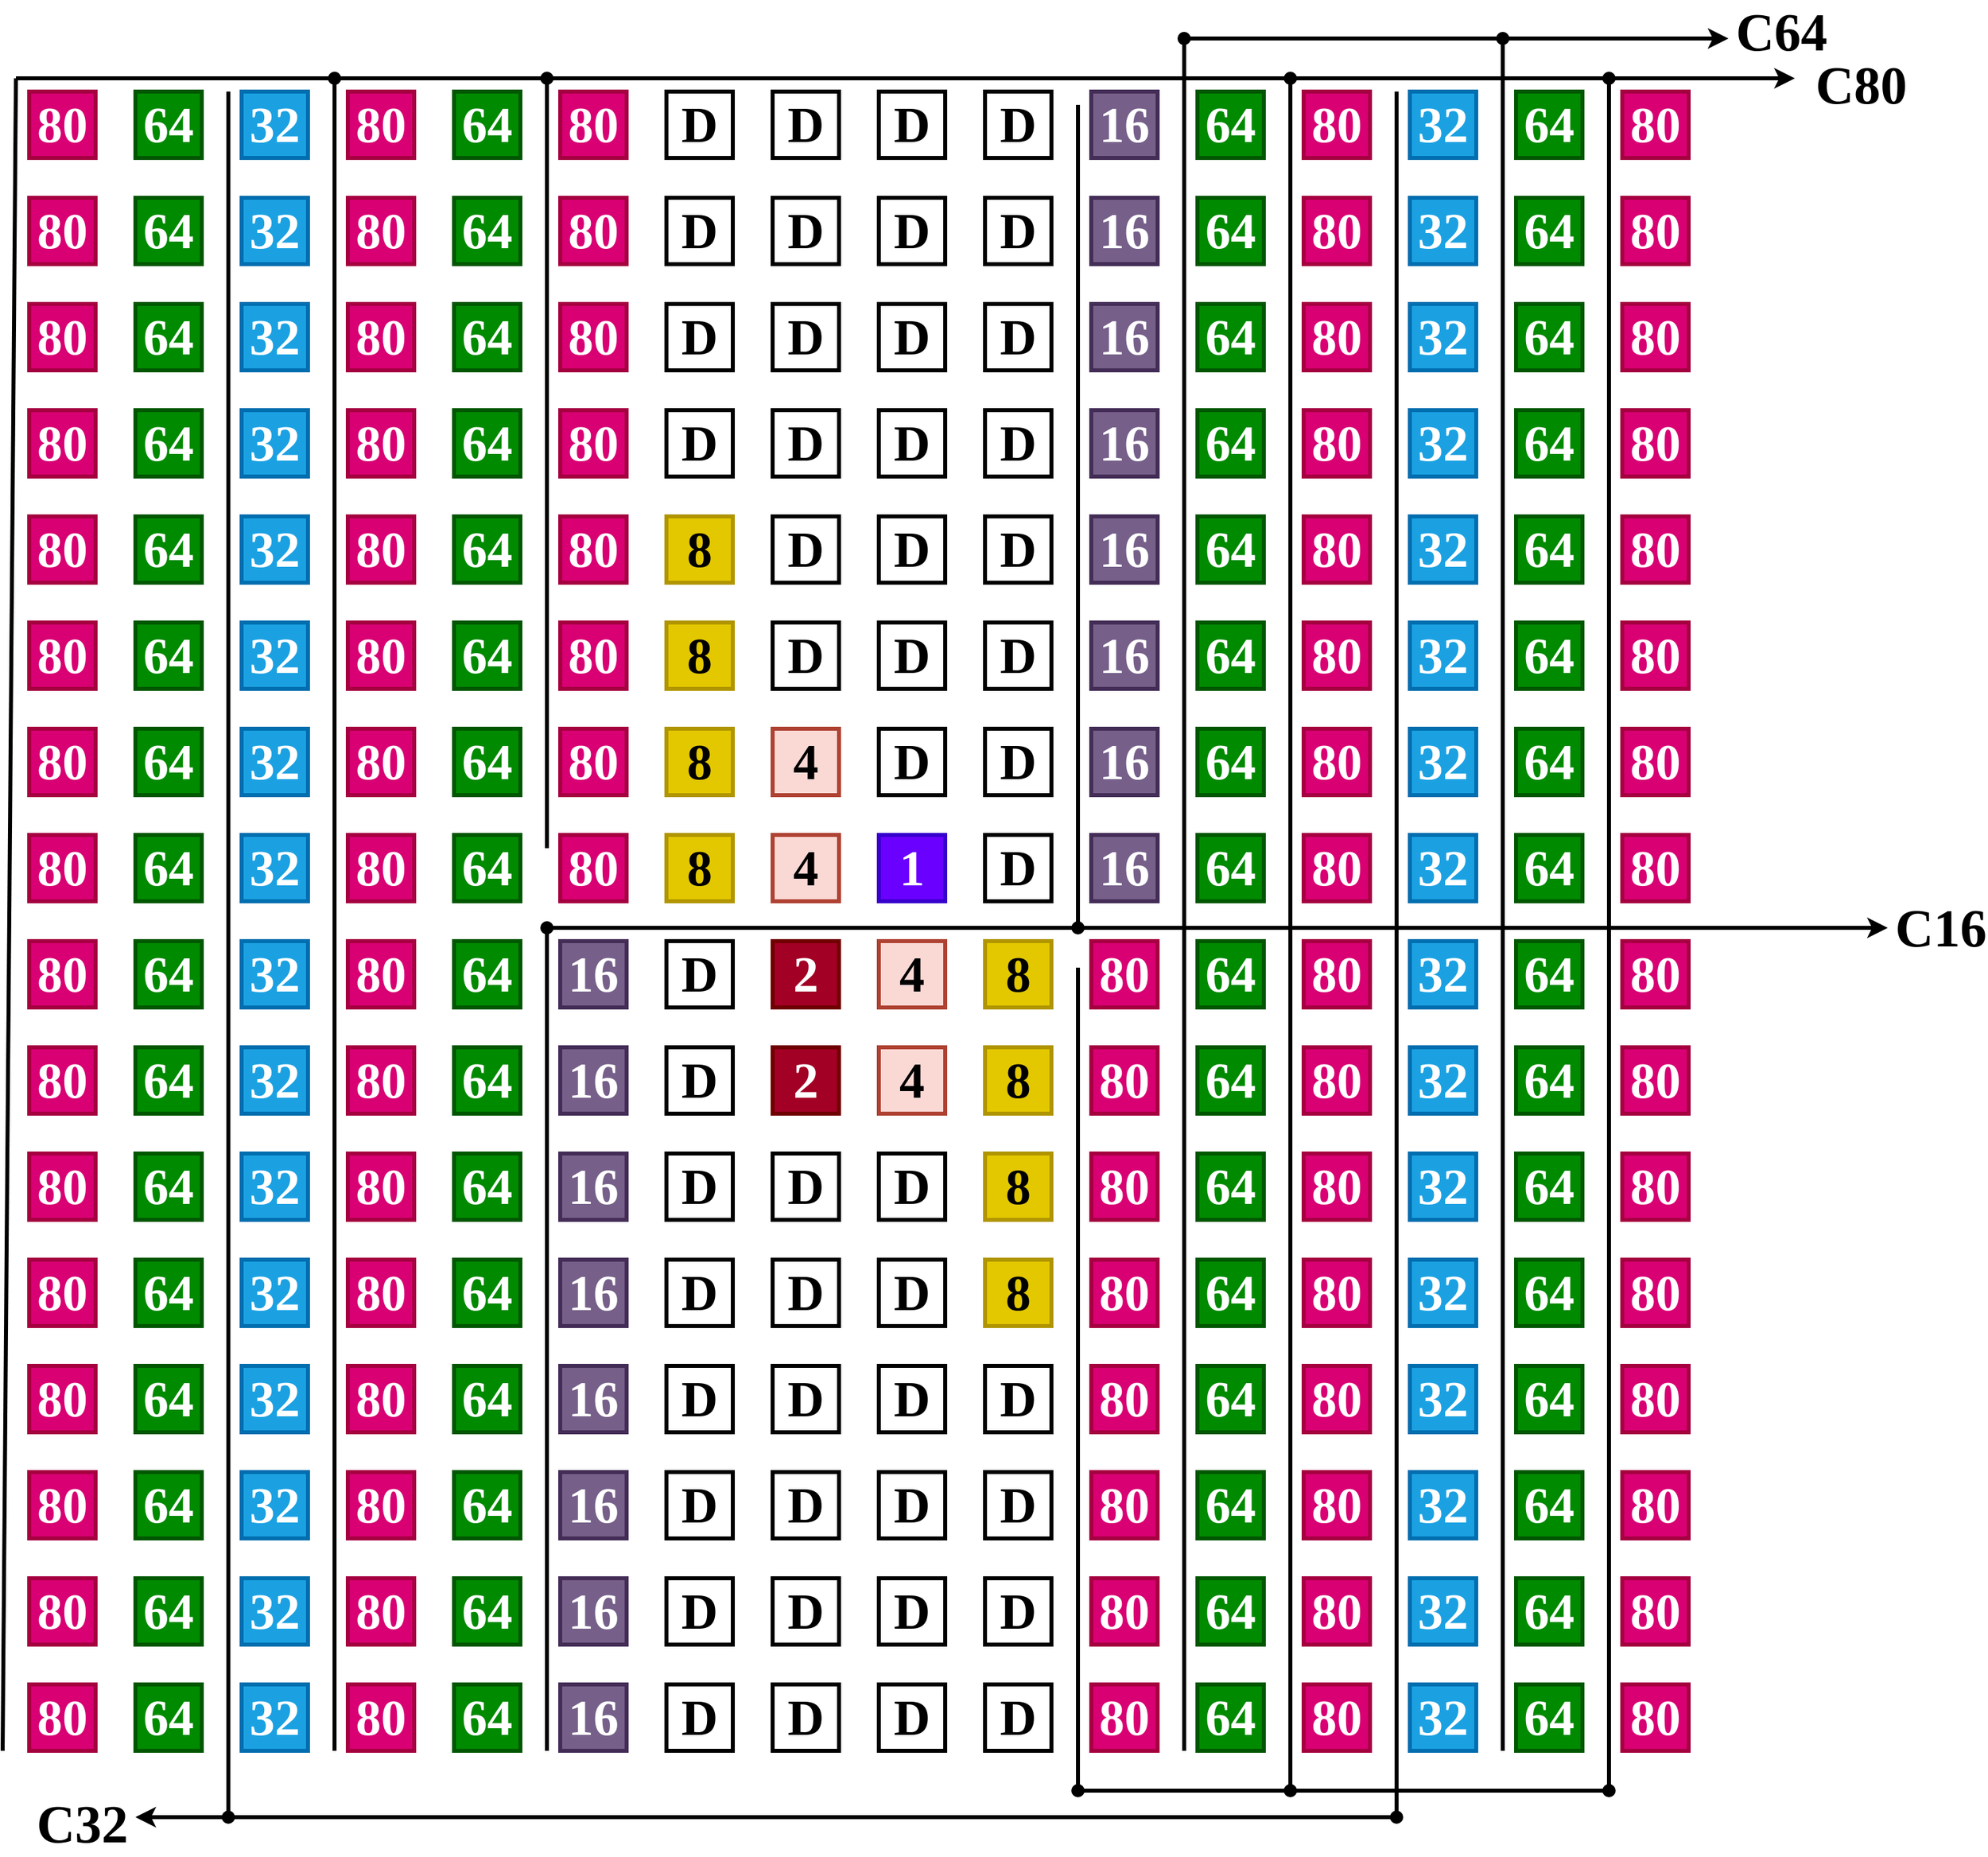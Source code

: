 <mxfile version="24.7.0" type="github">
  <diagram name="第 1 页" id="3GSGj_KKg01hGDY_VxlJ">
    <mxGraphModel dx="2600" dy="1331" grid="1" gridSize="10" guides="1" tooltips="1" connect="1" arrows="1" fold="1" page="1" pageScale="1" pageWidth="3300" pageHeight="4681" math="0" shadow="0">
      <root>
        <mxCell id="0" />
        <mxCell id="1" parent="0" />
        <mxCell id="qAUVE7Lk4YO_ltgLA-FC-1" value="" style="whiteSpace=wrap;html=1;aspect=fixed;fillColor=#d80073;strokeColor=#A50040;fontColor=#ffffff;strokeWidth=3;" parent="1" vertex="1">
          <mxGeometry x="360" y="160" width="50" height="50" as="geometry" />
        </mxCell>
        <mxCell id="qAUVE7Lk4YO_ltgLA-FC-2" value="" style="whiteSpace=wrap;html=1;aspect=fixed;fillColor=#008a00;fontColor=#ffffff;strokeColor=#005700;strokeWidth=3;" parent="1" vertex="1">
          <mxGeometry x="440" y="160" width="50" height="50" as="geometry" />
        </mxCell>
        <mxCell id="qAUVE7Lk4YO_ltgLA-FC-3" value="32" style="whiteSpace=wrap;html=1;aspect=fixed;fillColor=#1ba1e2;fontColor=#ffffff;strokeColor=#006EAF;fontFamily=Times New Roman;fontSize=38;fontStyle=1;strokeWidth=3;" parent="1" vertex="1">
          <mxGeometry x="520" y="160" width="50" height="50" as="geometry" />
        </mxCell>
        <mxCell id="qAUVE7Lk4YO_ltgLA-FC-4" value="" style="whiteSpace=wrap;html=1;aspect=fixed;fillColor=#d80073;fontColor=#ffffff;strokeColor=#A50040;strokeWidth=3;" parent="1" vertex="1">
          <mxGeometry x="600" y="160" width="50" height="50" as="geometry" />
        </mxCell>
        <mxCell id="qAUVE7Lk4YO_ltgLA-FC-5" value="" style="whiteSpace=wrap;html=1;aspect=fixed;fillColor=#008a00;fontColor=#ffffff;strokeColor=#005700;strokeWidth=3;" parent="1" vertex="1">
          <mxGeometry x="680" y="160" width="50" height="50" as="geometry" />
        </mxCell>
        <mxCell id="qAUVE7Lk4YO_ltgLA-FC-6" value="80" style="whiteSpace=wrap;html=1;aspect=fixed;fillColor=#d80073;fontColor=#ffffff;strokeColor=#A50040;fontFamily=Times New Roman;fontSize=38;fontStyle=1;strokeWidth=3;" parent="1" vertex="1">
          <mxGeometry x="760" y="160" width="50" height="50" as="geometry" />
        </mxCell>
        <mxCell id="qAUVE7Lk4YO_ltgLA-FC-7" value="" style="whiteSpace=wrap;html=1;aspect=fixed;strokeWidth=3;" parent="1" vertex="1">
          <mxGeometry x="840" y="160" width="50" height="50" as="geometry" />
        </mxCell>
        <mxCell id="qAUVE7Lk4YO_ltgLA-FC-8" value="" style="whiteSpace=wrap;html=1;aspect=fixed;strokeWidth=3;" parent="1" vertex="1">
          <mxGeometry x="920" y="160" width="50" height="50" as="geometry" />
        </mxCell>
        <mxCell id="qAUVE7Lk4YO_ltgLA-FC-9" value="" style="whiteSpace=wrap;html=1;aspect=fixed;strokeWidth=3;" parent="1" vertex="1">
          <mxGeometry x="1000" y="160" width="50" height="50" as="geometry" />
        </mxCell>
        <mxCell id="qAUVE7Lk4YO_ltgLA-FC-10" value="" style="whiteSpace=wrap;html=1;aspect=fixed;strokeWidth=3;" parent="1" vertex="1">
          <mxGeometry x="1080" y="160" width="50" height="50" as="geometry" />
        </mxCell>
        <mxCell id="qAUVE7Lk4YO_ltgLA-FC-11" value="" style="whiteSpace=wrap;html=1;aspect=fixed;fillColor=#76608a;fontColor=#ffffff;strokeColor=#432D57;strokeWidth=3;" parent="1" vertex="1">
          <mxGeometry x="1160" y="160" width="50" height="50" as="geometry" />
        </mxCell>
        <mxCell id="qAUVE7Lk4YO_ltgLA-FC-12" value="" style="whiteSpace=wrap;html=1;aspect=fixed;fillColor=#008a00;fontColor=#ffffff;strokeColor=#005700;strokeWidth=3;" parent="1" vertex="1">
          <mxGeometry x="1240" y="160" width="50" height="50" as="geometry" />
        </mxCell>
        <mxCell id="qAUVE7Lk4YO_ltgLA-FC-13" value="" style="whiteSpace=wrap;html=1;aspect=fixed;fillColor=#d80073;fontColor=#ffffff;strokeColor=#A50040;strokeWidth=3;" parent="1" vertex="1">
          <mxGeometry x="1320" y="160" width="50" height="50" as="geometry" />
        </mxCell>
        <mxCell id="qAUVE7Lk4YO_ltgLA-FC-14" value="" style="whiteSpace=wrap;html=1;aspect=fixed;fillColor=#1ba1e2;fontColor=#ffffff;strokeColor=#006EAF;strokeWidth=3;" parent="1" vertex="1">
          <mxGeometry x="1400" y="160" width="50" height="50" as="geometry" />
        </mxCell>
        <mxCell id="qAUVE7Lk4YO_ltgLA-FC-15" value="64" style="whiteSpace=wrap;html=1;aspect=fixed;fillColor=#008a00;fontColor=#ffffff;strokeColor=#005700;fontSize=38;fontStyle=1;fontFamily=Times New Roman;strokeWidth=3;" parent="1" vertex="1">
          <mxGeometry x="1480" y="160" width="50" height="50" as="geometry" />
        </mxCell>
        <mxCell id="qAUVE7Lk4YO_ltgLA-FC-16" value="" style="whiteSpace=wrap;html=1;aspect=fixed;fillColor=#d80073;fontColor=#ffffff;strokeColor=#A50040;strokeWidth=3;" parent="1" vertex="1">
          <mxGeometry x="1560" y="160" width="50" height="50" as="geometry" />
        </mxCell>
        <mxCell id="qAUVE7Lk4YO_ltgLA-FC-17" value="" style="whiteSpace=wrap;html=1;aspect=fixed;fillColor=#d80073;strokeColor=#A50040;fontColor=#ffffff;strokeWidth=3;" parent="1" vertex="1">
          <mxGeometry x="360" y="240" width="50" height="50" as="geometry" />
        </mxCell>
        <mxCell id="qAUVE7Lk4YO_ltgLA-FC-18" value="" style="whiteSpace=wrap;html=1;aspect=fixed;fillColor=#008a00;fontColor=#ffffff;strokeColor=#005700;strokeWidth=3;" parent="1" vertex="1">
          <mxGeometry x="440" y="240" width="50" height="50" as="geometry" />
        </mxCell>
        <mxCell id="qAUVE7Lk4YO_ltgLA-FC-19" value="" style="whiteSpace=wrap;html=1;aspect=fixed;fillColor=#1ba1e2;fontColor=#ffffff;strokeColor=#006EAF;strokeWidth=3;" parent="1" vertex="1">
          <mxGeometry x="520" y="240" width="50" height="50" as="geometry" />
        </mxCell>
        <mxCell id="qAUVE7Lk4YO_ltgLA-FC-20" value="" style="whiteSpace=wrap;html=1;aspect=fixed;fillColor=#d80073;fontColor=#ffffff;strokeColor=#A50040;strokeWidth=3;" parent="1" vertex="1">
          <mxGeometry x="600" y="240" width="50" height="50" as="geometry" />
        </mxCell>
        <mxCell id="qAUVE7Lk4YO_ltgLA-FC-21" value="" style="whiteSpace=wrap;html=1;aspect=fixed;fillColor=#008a00;fontColor=#ffffff;strokeColor=#005700;strokeWidth=3;" parent="1" vertex="1">
          <mxGeometry x="680" y="240" width="50" height="50" as="geometry" />
        </mxCell>
        <mxCell id="qAUVE7Lk4YO_ltgLA-FC-22" value="" style="whiteSpace=wrap;html=1;aspect=fixed;fillColor=#d80073;fontColor=#ffffff;strokeColor=#A50040;strokeWidth=3;" parent="1" vertex="1">
          <mxGeometry x="760" y="240" width="50" height="50" as="geometry" />
        </mxCell>
        <mxCell id="qAUVE7Lk4YO_ltgLA-FC-23" value="" style="whiteSpace=wrap;html=1;aspect=fixed;strokeWidth=3;" parent="1" vertex="1">
          <mxGeometry x="840" y="240" width="50" height="50" as="geometry" />
        </mxCell>
        <mxCell id="qAUVE7Lk4YO_ltgLA-FC-24" value="" style="whiteSpace=wrap;html=1;aspect=fixed;strokeWidth=3;" parent="1" vertex="1">
          <mxGeometry x="920" y="240" width="50" height="50" as="geometry" />
        </mxCell>
        <mxCell id="qAUVE7Lk4YO_ltgLA-FC-25" value="" style="whiteSpace=wrap;html=1;aspect=fixed;strokeWidth=3;" parent="1" vertex="1">
          <mxGeometry x="1000" y="240" width="50" height="50" as="geometry" />
        </mxCell>
        <mxCell id="qAUVE7Lk4YO_ltgLA-FC-26" value="" style="whiteSpace=wrap;html=1;aspect=fixed;strokeWidth=3;" parent="1" vertex="1">
          <mxGeometry x="1080" y="240" width="50" height="50" as="geometry" />
        </mxCell>
        <mxCell id="qAUVE7Lk4YO_ltgLA-FC-27" value="" style="whiteSpace=wrap;html=1;aspect=fixed;fillColor=#76608a;fontColor=#ffffff;strokeColor=#432D57;strokeWidth=3;" parent="1" vertex="1">
          <mxGeometry x="1160" y="240" width="50" height="50" as="geometry" />
        </mxCell>
        <mxCell id="qAUVE7Lk4YO_ltgLA-FC-28" value="" style="whiteSpace=wrap;html=1;aspect=fixed;fillColor=#008a00;fontColor=#ffffff;strokeColor=#005700;strokeWidth=3;" parent="1" vertex="1">
          <mxGeometry x="1240" y="240" width="50" height="50" as="geometry" />
        </mxCell>
        <mxCell id="qAUVE7Lk4YO_ltgLA-FC-29" value="" style="whiteSpace=wrap;html=1;aspect=fixed;fillColor=#d80073;fontColor=#ffffff;strokeColor=#A50040;strokeWidth=3;" parent="1" vertex="1">
          <mxGeometry x="1320" y="240" width="50" height="50" as="geometry" />
        </mxCell>
        <mxCell id="qAUVE7Lk4YO_ltgLA-FC-30" value="" style="whiteSpace=wrap;html=1;aspect=fixed;fillColor=#1ba1e2;fontColor=#ffffff;strokeColor=#006EAF;strokeWidth=3;" parent="1" vertex="1">
          <mxGeometry x="1400" y="240" width="50" height="50" as="geometry" />
        </mxCell>
        <mxCell id="qAUVE7Lk4YO_ltgLA-FC-31" value="" style="whiteSpace=wrap;html=1;aspect=fixed;fillColor=#008a00;fontColor=#ffffff;strokeColor=#005700;strokeWidth=3;" parent="1" vertex="1">
          <mxGeometry x="1480" y="240" width="50" height="50" as="geometry" />
        </mxCell>
        <mxCell id="qAUVE7Lk4YO_ltgLA-FC-32" value="" style="whiteSpace=wrap;html=1;aspect=fixed;fillColor=#d80073;fontColor=#ffffff;strokeColor=#A50040;strokeWidth=3;" parent="1" vertex="1">
          <mxGeometry x="1560" y="240" width="50" height="50" as="geometry" />
        </mxCell>
        <mxCell id="qAUVE7Lk4YO_ltgLA-FC-33" value="" style="whiteSpace=wrap;html=1;aspect=fixed;fillColor=#d80073;strokeColor=#A50040;fontColor=#ffffff;strokeWidth=3;" parent="1" vertex="1">
          <mxGeometry x="360" y="320" width="50" height="50" as="geometry" />
        </mxCell>
        <mxCell id="qAUVE7Lk4YO_ltgLA-FC-34" value="" style="whiteSpace=wrap;html=1;aspect=fixed;fillColor=#008a00;fontColor=#ffffff;strokeColor=#005700;strokeWidth=3;" parent="1" vertex="1">
          <mxGeometry x="440" y="320" width="50" height="50" as="geometry" />
        </mxCell>
        <mxCell id="qAUVE7Lk4YO_ltgLA-FC-35" value="" style="whiteSpace=wrap;html=1;aspect=fixed;fillColor=#1ba1e2;fontColor=#ffffff;strokeColor=#006EAF;strokeWidth=3;" parent="1" vertex="1">
          <mxGeometry x="520" y="320" width="50" height="50" as="geometry" />
        </mxCell>
        <mxCell id="qAUVE7Lk4YO_ltgLA-FC-36" value="" style="whiteSpace=wrap;html=1;aspect=fixed;fillColor=#d80073;fontColor=#ffffff;strokeColor=#A50040;strokeWidth=3;" parent="1" vertex="1">
          <mxGeometry x="600" y="320" width="50" height="50" as="geometry" />
        </mxCell>
        <mxCell id="qAUVE7Lk4YO_ltgLA-FC-37" value="" style="whiteSpace=wrap;html=1;aspect=fixed;fillColor=#008a00;fontColor=#ffffff;strokeColor=#005700;strokeWidth=3;" parent="1" vertex="1">
          <mxGeometry x="680" y="320" width="50" height="50" as="geometry" />
        </mxCell>
        <mxCell id="qAUVE7Lk4YO_ltgLA-FC-38" value="" style="whiteSpace=wrap;html=1;aspect=fixed;fillColor=#d80073;fontColor=#ffffff;strokeColor=#A50040;strokeWidth=3;" parent="1" vertex="1">
          <mxGeometry x="760" y="320" width="50" height="50" as="geometry" />
        </mxCell>
        <mxCell id="qAUVE7Lk4YO_ltgLA-FC-39" value="" style="whiteSpace=wrap;html=1;aspect=fixed;strokeWidth=3;" parent="1" vertex="1">
          <mxGeometry x="840" y="320" width="50" height="50" as="geometry" />
        </mxCell>
        <mxCell id="qAUVE7Lk4YO_ltgLA-FC-40" value="" style="whiteSpace=wrap;html=1;aspect=fixed;strokeWidth=3;" parent="1" vertex="1">
          <mxGeometry x="920" y="320" width="50" height="50" as="geometry" />
        </mxCell>
        <mxCell id="qAUVE7Lk4YO_ltgLA-FC-41" value="" style="whiteSpace=wrap;html=1;aspect=fixed;strokeWidth=3;" parent="1" vertex="1">
          <mxGeometry x="1000" y="320" width="50" height="50" as="geometry" />
        </mxCell>
        <mxCell id="qAUVE7Lk4YO_ltgLA-FC-42" value="" style="whiteSpace=wrap;html=1;aspect=fixed;strokeWidth=3;" parent="1" vertex="1">
          <mxGeometry x="1080" y="320" width="50" height="50" as="geometry" />
        </mxCell>
        <mxCell id="qAUVE7Lk4YO_ltgLA-FC-43" value="" style="whiteSpace=wrap;html=1;aspect=fixed;fillColor=#76608a;fontColor=#ffffff;strokeColor=#432D57;strokeWidth=3;" parent="1" vertex="1">
          <mxGeometry x="1160" y="320" width="50" height="50" as="geometry" />
        </mxCell>
        <mxCell id="qAUVE7Lk4YO_ltgLA-FC-44" value="" style="whiteSpace=wrap;html=1;aspect=fixed;fillColor=#008a00;fontColor=#ffffff;strokeColor=#005700;strokeWidth=3;" parent="1" vertex="1">
          <mxGeometry x="1240" y="320" width="50" height="50" as="geometry" />
        </mxCell>
        <mxCell id="qAUVE7Lk4YO_ltgLA-FC-45" value="" style="whiteSpace=wrap;html=1;aspect=fixed;fillColor=#d80073;fontColor=#ffffff;strokeColor=#A50040;strokeWidth=3;" parent="1" vertex="1">
          <mxGeometry x="1320" y="320" width="50" height="50" as="geometry" />
        </mxCell>
        <mxCell id="qAUVE7Lk4YO_ltgLA-FC-46" value="" style="whiteSpace=wrap;html=1;aspect=fixed;fillColor=#1ba1e2;fontColor=#ffffff;strokeColor=#006EAF;strokeWidth=3;" parent="1" vertex="1">
          <mxGeometry x="1400" y="320" width="50" height="50" as="geometry" />
        </mxCell>
        <mxCell id="qAUVE7Lk4YO_ltgLA-FC-47" value="" style="whiteSpace=wrap;html=1;aspect=fixed;fillColor=#008a00;fontColor=#ffffff;strokeColor=#005700;strokeWidth=3;" parent="1" vertex="1">
          <mxGeometry x="1480" y="320" width="50" height="50" as="geometry" />
        </mxCell>
        <mxCell id="qAUVE7Lk4YO_ltgLA-FC-48" value="" style="whiteSpace=wrap;html=1;aspect=fixed;fillColor=#d80073;fontColor=#ffffff;strokeColor=#A50040;strokeWidth=3;" parent="1" vertex="1">
          <mxGeometry x="1560" y="320" width="50" height="50" as="geometry" />
        </mxCell>
        <mxCell id="qAUVE7Lk4YO_ltgLA-FC-49" value="" style="whiteSpace=wrap;html=1;aspect=fixed;fillColor=#d80073;strokeColor=#A50040;fontColor=#ffffff;strokeWidth=3;" parent="1" vertex="1">
          <mxGeometry x="360" y="400" width="50" height="50" as="geometry" />
        </mxCell>
        <mxCell id="qAUVE7Lk4YO_ltgLA-FC-50" value="" style="whiteSpace=wrap;html=1;aspect=fixed;fillColor=#008a00;fontColor=#ffffff;strokeColor=#005700;strokeWidth=3;" parent="1" vertex="1">
          <mxGeometry x="440" y="400" width="50" height="50" as="geometry" />
        </mxCell>
        <mxCell id="qAUVE7Lk4YO_ltgLA-FC-51" value="" style="whiteSpace=wrap;html=1;aspect=fixed;fillColor=#1ba1e2;fontColor=#ffffff;strokeColor=#006EAF;strokeWidth=3;" parent="1" vertex="1">
          <mxGeometry x="520" y="400" width="50" height="50" as="geometry" />
        </mxCell>
        <mxCell id="qAUVE7Lk4YO_ltgLA-FC-52" value="" style="whiteSpace=wrap;html=1;aspect=fixed;fillColor=#d80073;fontColor=#ffffff;strokeColor=#A50040;strokeWidth=3;" parent="1" vertex="1">
          <mxGeometry x="600" y="400" width="50" height="50" as="geometry" />
        </mxCell>
        <mxCell id="qAUVE7Lk4YO_ltgLA-FC-53" value="" style="whiteSpace=wrap;html=1;aspect=fixed;fillColor=#008a00;fontColor=#ffffff;strokeColor=#005700;strokeWidth=3;" parent="1" vertex="1">
          <mxGeometry x="680" y="400" width="50" height="50" as="geometry" />
        </mxCell>
        <mxCell id="qAUVE7Lk4YO_ltgLA-FC-54" value="" style="whiteSpace=wrap;html=1;aspect=fixed;fillColor=#d80073;fontColor=#ffffff;strokeColor=#A50040;strokeWidth=3;" parent="1" vertex="1">
          <mxGeometry x="760" y="400" width="50" height="50" as="geometry" />
        </mxCell>
        <mxCell id="qAUVE7Lk4YO_ltgLA-FC-55" value="D" style="whiteSpace=wrap;html=1;aspect=fixed;fontFamily=Times New Roman;fontSize=38;fontStyle=1;strokeWidth=3;" parent="1" vertex="1">
          <mxGeometry x="840" y="400" width="50" height="50" as="geometry" />
        </mxCell>
        <mxCell id="qAUVE7Lk4YO_ltgLA-FC-56" value="" style="whiteSpace=wrap;html=1;aspect=fixed;strokeWidth=3;" parent="1" vertex="1">
          <mxGeometry x="920" y="400" width="50" height="50" as="geometry" />
        </mxCell>
        <mxCell id="qAUVE7Lk4YO_ltgLA-FC-57" value="" style="whiteSpace=wrap;html=1;aspect=fixed;strokeWidth=3;" parent="1" vertex="1">
          <mxGeometry x="1000" y="400" width="50" height="50" as="geometry" />
        </mxCell>
        <mxCell id="qAUVE7Lk4YO_ltgLA-FC-58" value="" style="whiteSpace=wrap;html=1;aspect=fixed;strokeWidth=3;" parent="1" vertex="1">
          <mxGeometry x="1080" y="400" width="50" height="50" as="geometry" />
        </mxCell>
        <mxCell id="qAUVE7Lk4YO_ltgLA-FC-59" value="" style="whiteSpace=wrap;html=1;aspect=fixed;fillColor=#76608a;fontColor=#ffffff;strokeColor=#432D57;strokeWidth=3;" parent="1" vertex="1">
          <mxGeometry x="1160" y="400" width="50" height="50" as="geometry" />
        </mxCell>
        <mxCell id="qAUVE7Lk4YO_ltgLA-FC-60" value="" style="whiteSpace=wrap;html=1;aspect=fixed;fillColor=#008a00;fontColor=#ffffff;strokeColor=#005700;strokeWidth=3;" parent="1" vertex="1">
          <mxGeometry x="1240" y="400" width="50" height="50" as="geometry" />
        </mxCell>
        <mxCell id="qAUVE7Lk4YO_ltgLA-FC-61" value="" style="whiteSpace=wrap;html=1;aspect=fixed;fillColor=#d80073;fontColor=#ffffff;strokeColor=#A50040;strokeWidth=3;" parent="1" vertex="1">
          <mxGeometry x="1320" y="400" width="50" height="50" as="geometry" />
        </mxCell>
        <mxCell id="qAUVE7Lk4YO_ltgLA-FC-62" value="" style="whiteSpace=wrap;html=1;aspect=fixed;fillColor=#1ba1e2;fontColor=#ffffff;strokeColor=#006EAF;strokeWidth=3;" parent="1" vertex="1">
          <mxGeometry x="1400" y="400" width="50" height="50" as="geometry" />
        </mxCell>
        <mxCell id="qAUVE7Lk4YO_ltgLA-FC-63" value="" style="whiteSpace=wrap;html=1;aspect=fixed;fillColor=#008a00;fontColor=#ffffff;strokeColor=#005700;strokeWidth=3;" parent="1" vertex="1">
          <mxGeometry x="1480" y="400" width="50" height="50" as="geometry" />
        </mxCell>
        <mxCell id="qAUVE7Lk4YO_ltgLA-FC-64" value="" style="whiteSpace=wrap;html=1;aspect=fixed;fillColor=#d80073;fontColor=#ffffff;strokeColor=#A50040;strokeWidth=3;" parent="1" vertex="1">
          <mxGeometry x="1560" y="400" width="50" height="50" as="geometry" />
        </mxCell>
        <mxCell id="qAUVE7Lk4YO_ltgLA-FC-65" value="" style="whiteSpace=wrap;html=1;aspect=fixed;fillColor=#d80073;strokeColor=#A50040;fontColor=#ffffff;strokeWidth=3;" parent="1" vertex="1">
          <mxGeometry x="360" y="480" width="50" height="50" as="geometry" />
        </mxCell>
        <mxCell id="qAUVE7Lk4YO_ltgLA-FC-66" value="" style="whiteSpace=wrap;html=1;aspect=fixed;fillColor=#008a00;fontColor=#ffffff;strokeColor=#005700;strokeWidth=3;" parent="1" vertex="1">
          <mxGeometry x="440" y="480" width="50" height="50" as="geometry" />
        </mxCell>
        <mxCell id="qAUVE7Lk4YO_ltgLA-FC-67" value="" style="whiteSpace=wrap;html=1;aspect=fixed;fillColor=#1ba1e2;fontColor=#ffffff;strokeColor=#006EAF;strokeWidth=3;" parent="1" vertex="1">
          <mxGeometry x="520" y="480" width="50" height="50" as="geometry" />
        </mxCell>
        <mxCell id="qAUVE7Lk4YO_ltgLA-FC-68" value="" style="whiteSpace=wrap;html=1;aspect=fixed;fillColor=#d80073;fontColor=#ffffff;strokeColor=#A50040;strokeWidth=3;" parent="1" vertex="1">
          <mxGeometry x="600" y="480" width="50" height="50" as="geometry" />
        </mxCell>
        <mxCell id="qAUVE7Lk4YO_ltgLA-FC-69" value="" style="whiteSpace=wrap;html=1;aspect=fixed;fillColor=#008a00;fontColor=#ffffff;strokeColor=#005700;strokeWidth=3;" parent="1" vertex="1">
          <mxGeometry x="680" y="480" width="50" height="50" as="geometry" />
        </mxCell>
        <mxCell id="qAUVE7Lk4YO_ltgLA-FC-70" value="" style="whiteSpace=wrap;html=1;aspect=fixed;fillColor=#d80073;fontColor=#ffffff;strokeColor=#A50040;strokeWidth=3;" parent="1" vertex="1">
          <mxGeometry x="760" y="480" width="50" height="50" as="geometry" />
        </mxCell>
        <mxCell id="qAUVE7Lk4YO_ltgLA-FC-71" value="8" style="whiteSpace=wrap;html=1;aspect=fixed;fillColor=#e3c800;fontColor=#000000;strokeColor=#B09500;fontFamily=Times New Roman;fontSize=38;fontStyle=1;strokeWidth=3;" parent="1" vertex="1">
          <mxGeometry x="840" y="480" width="50" height="50" as="geometry" />
        </mxCell>
        <mxCell id="qAUVE7Lk4YO_ltgLA-FC-72" value="" style="whiteSpace=wrap;html=1;aspect=fixed;strokeWidth=3;" parent="1" vertex="1">
          <mxGeometry x="920" y="480" width="50" height="50" as="geometry" />
        </mxCell>
        <mxCell id="qAUVE7Lk4YO_ltgLA-FC-73" value="" style="whiteSpace=wrap;html=1;aspect=fixed;strokeWidth=3;" parent="1" vertex="1">
          <mxGeometry x="1000" y="480" width="50" height="50" as="geometry" />
        </mxCell>
        <mxCell id="qAUVE7Lk4YO_ltgLA-FC-74" value="" style="whiteSpace=wrap;html=1;aspect=fixed;strokeWidth=3;" parent="1" vertex="1">
          <mxGeometry x="1080" y="480" width="50" height="50" as="geometry" />
        </mxCell>
        <mxCell id="qAUVE7Lk4YO_ltgLA-FC-75" value="" style="whiteSpace=wrap;html=1;aspect=fixed;fillColor=#76608a;fontColor=#ffffff;strokeColor=#432D57;strokeWidth=3;" parent="1" vertex="1">
          <mxGeometry x="1160" y="480" width="50" height="50" as="geometry" />
        </mxCell>
        <mxCell id="qAUVE7Lk4YO_ltgLA-FC-76" value="" style="whiteSpace=wrap;html=1;aspect=fixed;fillColor=#008a00;fontColor=#ffffff;strokeColor=#005700;strokeWidth=3;" parent="1" vertex="1">
          <mxGeometry x="1240" y="480" width="50" height="50" as="geometry" />
        </mxCell>
        <mxCell id="qAUVE7Lk4YO_ltgLA-FC-77" value="" style="whiteSpace=wrap;html=1;aspect=fixed;fillColor=#d80073;fontColor=#ffffff;strokeColor=#A50040;strokeWidth=3;" parent="1" vertex="1">
          <mxGeometry x="1320" y="480" width="50" height="50" as="geometry" />
        </mxCell>
        <mxCell id="qAUVE7Lk4YO_ltgLA-FC-78" value="" style="whiteSpace=wrap;html=1;aspect=fixed;fillColor=#1ba1e2;fontColor=#ffffff;strokeColor=#006EAF;strokeWidth=3;" parent="1" vertex="1">
          <mxGeometry x="1400" y="480" width="50" height="50" as="geometry" />
        </mxCell>
        <mxCell id="qAUVE7Lk4YO_ltgLA-FC-79" value="" style="whiteSpace=wrap;html=1;aspect=fixed;fillColor=#008a00;fontColor=#ffffff;strokeColor=#005700;strokeWidth=3;" parent="1" vertex="1">
          <mxGeometry x="1480" y="480" width="50" height="50" as="geometry" />
        </mxCell>
        <mxCell id="qAUVE7Lk4YO_ltgLA-FC-80" value="" style="whiteSpace=wrap;html=1;aspect=fixed;fillColor=#d80073;fontColor=#ffffff;strokeColor=#A50040;strokeWidth=3;" parent="1" vertex="1">
          <mxGeometry x="1560" y="480" width="50" height="50" as="geometry" />
        </mxCell>
        <mxCell id="qAUVE7Lk4YO_ltgLA-FC-81" value="" style="whiteSpace=wrap;html=1;aspect=fixed;fillColor=#d80073;strokeColor=#A50040;fontColor=#ffffff;strokeWidth=3;" parent="1" vertex="1">
          <mxGeometry x="360" y="560" width="50" height="50" as="geometry" />
        </mxCell>
        <mxCell id="qAUVE7Lk4YO_ltgLA-FC-82" value="" style="whiteSpace=wrap;html=1;aspect=fixed;fillColor=#008a00;fontColor=#ffffff;strokeColor=#005700;strokeWidth=3;" parent="1" vertex="1">
          <mxGeometry x="440" y="560" width="50" height="50" as="geometry" />
        </mxCell>
        <mxCell id="qAUVE7Lk4YO_ltgLA-FC-83" value="" style="whiteSpace=wrap;html=1;aspect=fixed;fillColor=#1ba1e2;fontColor=#ffffff;strokeColor=#006EAF;strokeWidth=3;" parent="1" vertex="1">
          <mxGeometry x="520" y="560" width="50" height="50" as="geometry" />
        </mxCell>
        <mxCell id="qAUVE7Lk4YO_ltgLA-FC-84" value="" style="whiteSpace=wrap;html=1;aspect=fixed;fillColor=#d80073;fontColor=#ffffff;strokeColor=#A50040;strokeWidth=3;" parent="1" vertex="1">
          <mxGeometry x="600" y="560" width="50" height="50" as="geometry" />
        </mxCell>
        <mxCell id="qAUVE7Lk4YO_ltgLA-FC-85" value="" style="whiteSpace=wrap;html=1;aspect=fixed;fillColor=#008a00;fontColor=#ffffff;strokeColor=#005700;strokeWidth=3;" parent="1" vertex="1">
          <mxGeometry x="680" y="560" width="50" height="50" as="geometry" />
        </mxCell>
        <mxCell id="qAUVE7Lk4YO_ltgLA-FC-86" value="" style="whiteSpace=wrap;html=1;aspect=fixed;fillColor=#d80073;fontColor=#ffffff;strokeColor=#A50040;strokeWidth=3;" parent="1" vertex="1">
          <mxGeometry x="760" y="560" width="50" height="50" as="geometry" />
        </mxCell>
        <mxCell id="qAUVE7Lk4YO_ltgLA-FC-87" value="" style="whiteSpace=wrap;html=1;aspect=fixed;fillColor=#e3c800;fontColor=#000000;strokeColor=#B09500;strokeWidth=3;" parent="1" vertex="1">
          <mxGeometry x="840" y="560" width="50" height="50" as="geometry" />
        </mxCell>
        <mxCell id="qAUVE7Lk4YO_ltgLA-FC-88" value="" style="whiteSpace=wrap;html=1;aspect=fixed;strokeWidth=3;" parent="1" vertex="1">
          <mxGeometry x="920" y="560" width="50" height="50" as="geometry" />
        </mxCell>
        <mxCell id="qAUVE7Lk4YO_ltgLA-FC-89" value="" style="whiteSpace=wrap;html=1;aspect=fixed;strokeWidth=3;" parent="1" vertex="1">
          <mxGeometry x="1000" y="560" width="50" height="50" as="geometry" />
        </mxCell>
        <mxCell id="qAUVE7Lk4YO_ltgLA-FC-90" value="" style="whiteSpace=wrap;html=1;aspect=fixed;strokeWidth=3;" parent="1" vertex="1">
          <mxGeometry x="1080" y="560" width="50" height="50" as="geometry" />
        </mxCell>
        <mxCell id="qAUVE7Lk4YO_ltgLA-FC-91" value="" style="whiteSpace=wrap;html=1;aspect=fixed;fillColor=#76608a;fontColor=#ffffff;strokeColor=#432D57;strokeWidth=3;" parent="1" vertex="1">
          <mxGeometry x="1160" y="560" width="50" height="50" as="geometry" />
        </mxCell>
        <mxCell id="qAUVE7Lk4YO_ltgLA-FC-92" value="" style="whiteSpace=wrap;html=1;aspect=fixed;fillColor=#008a00;fontColor=#ffffff;strokeColor=#005700;strokeWidth=3;" parent="1" vertex="1">
          <mxGeometry x="1240" y="560" width="50" height="50" as="geometry" />
        </mxCell>
        <mxCell id="qAUVE7Lk4YO_ltgLA-FC-93" value="" style="whiteSpace=wrap;html=1;aspect=fixed;fillColor=#d80073;fontColor=#ffffff;strokeColor=#A50040;strokeWidth=3;" parent="1" vertex="1">
          <mxGeometry x="1320" y="560" width="50" height="50" as="geometry" />
        </mxCell>
        <mxCell id="qAUVE7Lk4YO_ltgLA-FC-94" value="" style="whiteSpace=wrap;html=1;aspect=fixed;fillColor=#1ba1e2;fontColor=#ffffff;strokeColor=#006EAF;strokeWidth=3;" parent="1" vertex="1">
          <mxGeometry x="1400" y="560" width="50" height="50" as="geometry" />
        </mxCell>
        <mxCell id="qAUVE7Lk4YO_ltgLA-FC-95" value="" style="whiteSpace=wrap;html=1;aspect=fixed;fillColor=#008a00;fontColor=#ffffff;strokeColor=#005700;strokeWidth=3;" parent="1" vertex="1">
          <mxGeometry x="1480" y="560" width="50" height="50" as="geometry" />
        </mxCell>
        <mxCell id="qAUVE7Lk4YO_ltgLA-FC-96" value="" style="whiteSpace=wrap;html=1;aspect=fixed;fillColor=#d80073;fontColor=#ffffff;strokeColor=#A50040;strokeWidth=3;" parent="1" vertex="1">
          <mxGeometry x="1560" y="560" width="50" height="50" as="geometry" />
        </mxCell>
        <mxCell id="qAUVE7Lk4YO_ltgLA-FC-97" value="" style="whiteSpace=wrap;html=1;aspect=fixed;fillColor=#d80073;strokeColor=#A50040;fontColor=#ffffff;strokeWidth=3;" parent="1" vertex="1">
          <mxGeometry x="360" y="640" width="50" height="50" as="geometry" />
        </mxCell>
        <mxCell id="qAUVE7Lk4YO_ltgLA-FC-98" value="" style="whiteSpace=wrap;html=1;aspect=fixed;fillColor=#008a00;fontColor=#ffffff;strokeColor=#005700;strokeWidth=3;" parent="1" vertex="1">
          <mxGeometry x="440" y="640" width="50" height="50" as="geometry" />
        </mxCell>
        <mxCell id="qAUVE7Lk4YO_ltgLA-FC-99" value="" style="whiteSpace=wrap;html=1;aspect=fixed;fillColor=#1ba1e2;fontColor=#ffffff;strokeColor=#006EAF;strokeWidth=3;" parent="1" vertex="1">
          <mxGeometry x="520" y="640" width="50" height="50" as="geometry" />
        </mxCell>
        <mxCell id="qAUVE7Lk4YO_ltgLA-FC-100" value="" style="whiteSpace=wrap;html=1;aspect=fixed;fillColor=#d80073;fontColor=#ffffff;strokeColor=#A50040;strokeWidth=3;" parent="1" vertex="1">
          <mxGeometry x="600" y="640" width="50" height="50" as="geometry" />
        </mxCell>
        <mxCell id="qAUVE7Lk4YO_ltgLA-FC-101" value="" style="whiteSpace=wrap;html=1;aspect=fixed;fillColor=#008a00;fontColor=#ffffff;strokeColor=#005700;strokeWidth=3;" parent="1" vertex="1">
          <mxGeometry x="680" y="640" width="50" height="50" as="geometry" />
        </mxCell>
        <mxCell id="qAUVE7Lk4YO_ltgLA-FC-102" value="" style="whiteSpace=wrap;html=1;aspect=fixed;fillColor=#d80073;fontColor=#ffffff;strokeColor=#A50040;strokeWidth=3;" parent="1" vertex="1">
          <mxGeometry x="760" y="640" width="50" height="50" as="geometry" />
        </mxCell>
        <mxCell id="qAUVE7Lk4YO_ltgLA-FC-103" value="" style="whiteSpace=wrap;html=1;aspect=fixed;fillColor=#e3c800;fontColor=#000000;strokeColor=#B09500;strokeWidth=3;" parent="1" vertex="1">
          <mxGeometry x="840" y="640" width="50" height="50" as="geometry" />
        </mxCell>
        <mxCell id="qAUVE7Lk4YO_ltgLA-FC-104" value="4" style="whiteSpace=wrap;html=1;aspect=fixed;fillColor=#fad9d5;strokeColor=#ae4132;fontFamily=Times New Roman;fontSize=38;fontStyle=1;strokeWidth=3;" parent="1" vertex="1">
          <mxGeometry x="920" y="640" width="50" height="50" as="geometry" />
        </mxCell>
        <mxCell id="qAUVE7Lk4YO_ltgLA-FC-105" value="" style="whiteSpace=wrap;html=1;aspect=fixed;strokeWidth=3;" parent="1" vertex="1">
          <mxGeometry x="1000" y="640" width="50" height="50" as="geometry" />
        </mxCell>
        <mxCell id="qAUVE7Lk4YO_ltgLA-FC-106" value="" style="whiteSpace=wrap;html=1;aspect=fixed;strokeWidth=3;" parent="1" vertex="1">
          <mxGeometry x="1080" y="640" width="50" height="50" as="geometry" />
        </mxCell>
        <mxCell id="qAUVE7Lk4YO_ltgLA-FC-107" value="" style="whiteSpace=wrap;html=1;aspect=fixed;fillColor=#76608a;fontColor=#ffffff;strokeColor=#432D57;strokeWidth=3;" parent="1" vertex="1">
          <mxGeometry x="1160" y="640" width="50" height="50" as="geometry" />
        </mxCell>
        <mxCell id="qAUVE7Lk4YO_ltgLA-FC-108" value="" style="whiteSpace=wrap;html=1;aspect=fixed;fillColor=#008a00;fontColor=#ffffff;strokeColor=#005700;strokeWidth=3;" parent="1" vertex="1">
          <mxGeometry x="1240" y="640" width="50" height="50" as="geometry" />
        </mxCell>
        <mxCell id="qAUVE7Lk4YO_ltgLA-FC-109" value="" style="whiteSpace=wrap;html=1;aspect=fixed;fillColor=#d80073;fontColor=#ffffff;strokeColor=#A50040;strokeWidth=3;" parent="1" vertex="1">
          <mxGeometry x="1320" y="640" width="50" height="50" as="geometry" />
        </mxCell>
        <mxCell id="qAUVE7Lk4YO_ltgLA-FC-110" value="" style="whiteSpace=wrap;html=1;aspect=fixed;fillColor=#1ba1e2;fontColor=#ffffff;strokeColor=#006EAF;strokeWidth=3;" parent="1" vertex="1">
          <mxGeometry x="1400" y="640" width="50" height="50" as="geometry" />
        </mxCell>
        <mxCell id="qAUVE7Lk4YO_ltgLA-FC-111" value="" style="whiteSpace=wrap;html=1;aspect=fixed;fillColor=#008a00;fontColor=#ffffff;strokeColor=#005700;strokeWidth=3;" parent="1" vertex="1">
          <mxGeometry x="1480" y="640" width="50" height="50" as="geometry" />
        </mxCell>
        <mxCell id="qAUVE7Lk4YO_ltgLA-FC-112" value="" style="whiteSpace=wrap;html=1;aspect=fixed;fillColor=#d80073;fontColor=#ffffff;strokeColor=#A50040;strokeWidth=3;" parent="1" vertex="1">
          <mxGeometry x="1560" y="640" width="50" height="50" as="geometry" />
        </mxCell>
        <mxCell id="qAUVE7Lk4YO_ltgLA-FC-113" value="" style="whiteSpace=wrap;html=1;aspect=fixed;fillColor=#d80073;strokeColor=#A50040;fontColor=#ffffff;strokeWidth=3;" parent="1" vertex="1">
          <mxGeometry x="360" y="720" width="50" height="50" as="geometry" />
        </mxCell>
        <mxCell id="qAUVE7Lk4YO_ltgLA-FC-114" value="" style="whiteSpace=wrap;html=1;aspect=fixed;fillColor=#008a00;fontColor=#ffffff;strokeColor=#005700;strokeWidth=3;" parent="1" vertex="1">
          <mxGeometry x="440" y="720" width="50" height="50" as="geometry" />
        </mxCell>
        <mxCell id="qAUVE7Lk4YO_ltgLA-FC-115" value="" style="whiteSpace=wrap;html=1;aspect=fixed;fillColor=#1ba1e2;fontColor=#ffffff;strokeColor=#006EAF;strokeWidth=3;" parent="1" vertex="1">
          <mxGeometry x="520" y="720" width="50" height="50" as="geometry" />
        </mxCell>
        <mxCell id="qAUVE7Lk4YO_ltgLA-FC-116" value="" style="whiteSpace=wrap;html=1;aspect=fixed;fillColor=#d80073;fontColor=#ffffff;strokeColor=#A50040;strokeWidth=3;" parent="1" vertex="1">
          <mxGeometry x="600" y="720" width="50" height="50" as="geometry" />
        </mxCell>
        <mxCell id="qAUVE7Lk4YO_ltgLA-FC-117" value="" style="whiteSpace=wrap;html=1;aspect=fixed;fillColor=#008a00;fontColor=#ffffff;strokeColor=#005700;strokeWidth=3;" parent="1" vertex="1">
          <mxGeometry x="680" y="720" width="50" height="50" as="geometry" />
        </mxCell>
        <mxCell id="qAUVE7Lk4YO_ltgLA-FC-118" value="" style="whiteSpace=wrap;html=1;aspect=fixed;fillColor=#d80073;fontColor=#ffffff;strokeColor=#A50040;strokeWidth=3;" parent="1" vertex="1">
          <mxGeometry x="760" y="720" width="50" height="50" as="geometry" />
        </mxCell>
        <mxCell id="qAUVE7Lk4YO_ltgLA-FC-119" value="" style="whiteSpace=wrap;html=1;aspect=fixed;fillColor=#e3c800;fontColor=#000000;strokeColor=#B09500;strokeWidth=3;" parent="1" vertex="1">
          <mxGeometry x="840" y="720" width="50" height="50" as="geometry" />
        </mxCell>
        <mxCell id="qAUVE7Lk4YO_ltgLA-FC-120" value="" style="whiteSpace=wrap;html=1;aspect=fixed;fillColor=#fad9d5;strokeColor=#ae4132;strokeWidth=3;" parent="1" vertex="1">
          <mxGeometry x="920" y="720" width="50" height="50" as="geometry" />
        </mxCell>
        <mxCell id="qAUVE7Lk4YO_ltgLA-FC-121" value="1" style="whiteSpace=wrap;html=1;aspect=fixed;fillColor=#6a00ff;fontColor=#ffffff;strokeColor=#3700CC;fontFamily=Times New Roman;fontSize=38;fontStyle=1;strokeWidth=3;" parent="1" vertex="1">
          <mxGeometry x="1000" y="720" width="50" height="50" as="geometry" />
        </mxCell>
        <mxCell id="qAUVE7Lk4YO_ltgLA-FC-122" value="" style="whiteSpace=wrap;html=1;aspect=fixed;strokeWidth=3;" parent="1" vertex="1">
          <mxGeometry x="1080" y="720" width="50" height="50" as="geometry" />
        </mxCell>
        <mxCell id="qAUVE7Lk4YO_ltgLA-FC-123" value="" style="whiteSpace=wrap;html=1;aspect=fixed;fillColor=#76608a;fontColor=#ffffff;strokeColor=#432D57;strokeWidth=3;" parent="1" vertex="1">
          <mxGeometry x="1160" y="720" width="50" height="50" as="geometry" />
        </mxCell>
        <mxCell id="qAUVE7Lk4YO_ltgLA-FC-124" value="" style="whiteSpace=wrap;html=1;aspect=fixed;fillColor=#008a00;fontColor=#ffffff;strokeColor=#005700;strokeWidth=3;" parent="1" vertex="1">
          <mxGeometry x="1240" y="720" width="50" height="50" as="geometry" />
        </mxCell>
        <mxCell id="qAUVE7Lk4YO_ltgLA-FC-125" value="" style="whiteSpace=wrap;html=1;aspect=fixed;fillColor=#d80073;fontColor=#ffffff;strokeColor=#A50040;strokeWidth=3;" parent="1" vertex="1">
          <mxGeometry x="1320" y="720" width="50" height="50" as="geometry" />
        </mxCell>
        <mxCell id="qAUVE7Lk4YO_ltgLA-FC-126" value="" style="whiteSpace=wrap;html=1;aspect=fixed;fillColor=#1ba1e2;fontColor=#ffffff;strokeColor=#006EAF;strokeWidth=3;" parent="1" vertex="1">
          <mxGeometry x="1400" y="720" width="50" height="50" as="geometry" />
        </mxCell>
        <mxCell id="qAUVE7Lk4YO_ltgLA-FC-127" value="" style="whiteSpace=wrap;html=1;aspect=fixed;fillColor=#008a00;fontColor=#ffffff;strokeColor=#005700;strokeWidth=3;" parent="1" vertex="1">
          <mxGeometry x="1480" y="720" width="50" height="50" as="geometry" />
        </mxCell>
        <mxCell id="qAUVE7Lk4YO_ltgLA-FC-128" value="" style="whiteSpace=wrap;html=1;aspect=fixed;fillColor=#d80073;fontColor=#ffffff;strokeColor=#A50040;strokeWidth=3;" parent="1" vertex="1">
          <mxGeometry x="1560" y="720" width="50" height="50" as="geometry" />
        </mxCell>
        <mxCell id="qAUVE7Lk4YO_ltgLA-FC-129" value="" style="whiteSpace=wrap;html=1;aspect=fixed;fillColor=#d80073;strokeColor=#A50040;fontColor=#ffffff;strokeWidth=3;" parent="1" vertex="1">
          <mxGeometry x="360" y="800" width="50" height="50" as="geometry" />
        </mxCell>
        <mxCell id="qAUVE7Lk4YO_ltgLA-FC-130" value="" style="whiteSpace=wrap;html=1;aspect=fixed;fillColor=#008a00;fontColor=#ffffff;strokeColor=#005700;strokeWidth=3;" parent="1" vertex="1">
          <mxGeometry x="440" y="800" width="50" height="50" as="geometry" />
        </mxCell>
        <mxCell id="qAUVE7Lk4YO_ltgLA-FC-131" value="" style="whiteSpace=wrap;html=1;aspect=fixed;fillColor=#1ba1e2;fontColor=#ffffff;strokeColor=#006EAF;strokeWidth=3;" parent="1" vertex="1">
          <mxGeometry x="520" y="800" width="50" height="50" as="geometry" />
        </mxCell>
        <mxCell id="qAUVE7Lk4YO_ltgLA-FC-132" value="" style="whiteSpace=wrap;html=1;aspect=fixed;fillColor=#d80073;fontColor=#ffffff;strokeColor=#A50040;strokeWidth=3;" parent="1" vertex="1">
          <mxGeometry x="600" y="800" width="50" height="50" as="geometry" />
        </mxCell>
        <mxCell id="qAUVE7Lk4YO_ltgLA-FC-133" value="" style="whiteSpace=wrap;html=1;aspect=fixed;fillColor=#008a00;fontColor=#ffffff;strokeColor=#005700;strokeWidth=3;" parent="1" vertex="1">
          <mxGeometry x="680" y="800" width="50" height="50" as="geometry" />
        </mxCell>
        <mxCell id="qAUVE7Lk4YO_ltgLA-FC-134" value="16" style="whiteSpace=wrap;html=1;aspect=fixed;fillColor=#76608a;fontColor=#ffffff;strokeColor=#432D57;fontFamily=Times New Roman;fontSize=38;fontStyle=1;strokeWidth=3;" parent="1" vertex="1">
          <mxGeometry x="760" y="800" width="50" height="50" as="geometry" />
        </mxCell>
        <mxCell id="qAUVE7Lk4YO_ltgLA-FC-135" value="" style="whiteSpace=wrap;html=1;aspect=fixed;strokeWidth=3;" parent="1" vertex="1">
          <mxGeometry x="840" y="800" width="50" height="50" as="geometry" />
        </mxCell>
        <mxCell id="qAUVE7Lk4YO_ltgLA-FC-136" value="2" style="whiteSpace=wrap;html=1;aspect=fixed;fillColor=#a20025;fontColor=#ffffff;strokeColor=#6F0000;fontFamily=Times New Roman;fontSize=38;fontStyle=1;strokeWidth=3;" parent="1" vertex="1">
          <mxGeometry x="920" y="800" width="50" height="50" as="geometry" />
        </mxCell>
        <mxCell id="qAUVE7Lk4YO_ltgLA-FC-137" value="" style="whiteSpace=wrap;html=1;aspect=fixed;fillColor=#fad9d5;strokeColor=#ae4132;strokeWidth=3;" parent="1" vertex="1">
          <mxGeometry x="1000" y="800" width="50" height="50" as="geometry" />
        </mxCell>
        <mxCell id="qAUVE7Lk4YO_ltgLA-FC-138" value="" style="whiteSpace=wrap;html=1;aspect=fixed;fillColor=#e3c800;fontColor=#000000;strokeColor=#B09500;strokeWidth=3;" parent="1" vertex="1">
          <mxGeometry x="1080" y="800" width="50" height="50" as="geometry" />
        </mxCell>
        <mxCell id="qAUVE7Lk4YO_ltgLA-FC-139" value="" style="whiteSpace=wrap;html=1;aspect=fixed;fillColor=#d80073;fontColor=#ffffff;strokeColor=#A50040;strokeWidth=3;" parent="1" vertex="1">
          <mxGeometry x="1160" y="800" width="50" height="50" as="geometry" />
        </mxCell>
        <mxCell id="qAUVE7Lk4YO_ltgLA-FC-140" value="" style="whiteSpace=wrap;html=1;aspect=fixed;fillColor=#008a00;fontColor=#ffffff;strokeColor=#005700;strokeWidth=3;" parent="1" vertex="1">
          <mxGeometry x="1240" y="800" width="50" height="50" as="geometry" />
        </mxCell>
        <mxCell id="qAUVE7Lk4YO_ltgLA-FC-141" value="" style="whiteSpace=wrap;html=1;aspect=fixed;fillColor=#d80073;fontColor=#ffffff;strokeColor=#A50040;strokeWidth=3;" parent="1" vertex="1">
          <mxGeometry x="1320" y="800" width="50" height="50" as="geometry" />
        </mxCell>
        <mxCell id="qAUVE7Lk4YO_ltgLA-FC-142" value="" style="whiteSpace=wrap;html=1;aspect=fixed;fillColor=#1ba1e2;fontColor=#ffffff;strokeColor=#006EAF;strokeWidth=3;" parent="1" vertex="1">
          <mxGeometry x="1400" y="800" width="50" height="50" as="geometry" />
        </mxCell>
        <mxCell id="qAUVE7Lk4YO_ltgLA-FC-143" value="" style="whiteSpace=wrap;html=1;aspect=fixed;fillColor=#008a00;fontColor=#ffffff;strokeColor=#005700;strokeWidth=3;" parent="1" vertex="1">
          <mxGeometry x="1480" y="800" width="50" height="50" as="geometry" />
        </mxCell>
        <mxCell id="qAUVE7Lk4YO_ltgLA-FC-144" value="" style="whiteSpace=wrap;html=1;aspect=fixed;fillColor=#d80073;fontColor=#ffffff;strokeColor=#A50040;strokeWidth=3;" parent="1" vertex="1">
          <mxGeometry x="1560" y="800" width="50" height="50" as="geometry" />
        </mxCell>
        <mxCell id="qAUVE7Lk4YO_ltgLA-FC-145" value="" style="whiteSpace=wrap;html=1;aspect=fixed;fillColor=#d80073;strokeColor=#A50040;fontColor=#ffffff;strokeWidth=3;" parent="1" vertex="1">
          <mxGeometry x="360" y="880" width="50" height="50" as="geometry" />
        </mxCell>
        <mxCell id="qAUVE7Lk4YO_ltgLA-FC-146" value="" style="whiteSpace=wrap;html=1;aspect=fixed;fillColor=#008a00;fontColor=#ffffff;strokeColor=#005700;strokeWidth=3;" parent="1" vertex="1">
          <mxGeometry x="440" y="880" width="50" height="50" as="geometry" />
        </mxCell>
        <mxCell id="qAUVE7Lk4YO_ltgLA-FC-147" value="" style="whiteSpace=wrap;html=1;aspect=fixed;fillColor=#1ba1e2;fontColor=#ffffff;strokeColor=#006EAF;strokeWidth=3;" parent="1" vertex="1">
          <mxGeometry x="520" y="880" width="50" height="50" as="geometry" />
        </mxCell>
        <mxCell id="qAUVE7Lk4YO_ltgLA-FC-148" value="" style="whiteSpace=wrap;html=1;aspect=fixed;fillColor=#d80073;fontColor=#ffffff;strokeColor=#A50040;strokeWidth=3;" parent="1" vertex="1">
          <mxGeometry x="600" y="880" width="50" height="50" as="geometry" />
        </mxCell>
        <mxCell id="qAUVE7Lk4YO_ltgLA-FC-149" value="" style="whiteSpace=wrap;html=1;aspect=fixed;fillColor=#008a00;fontColor=#ffffff;strokeColor=#005700;strokeWidth=3;" parent="1" vertex="1">
          <mxGeometry x="680" y="880" width="50" height="50" as="geometry" />
        </mxCell>
        <mxCell id="qAUVE7Lk4YO_ltgLA-FC-150" value="" style="whiteSpace=wrap;html=1;aspect=fixed;fillColor=#76608a;fontColor=#ffffff;strokeColor=#432D57;strokeWidth=3;" parent="1" vertex="1">
          <mxGeometry x="760" y="880" width="50" height="50" as="geometry" />
        </mxCell>
        <mxCell id="qAUVE7Lk4YO_ltgLA-FC-151" value="" style="whiteSpace=wrap;html=1;aspect=fixed;strokeWidth=3;" parent="1" vertex="1">
          <mxGeometry x="840" y="880" width="50" height="50" as="geometry" />
        </mxCell>
        <mxCell id="qAUVE7Lk4YO_ltgLA-FC-152" value="" style="whiteSpace=wrap;html=1;aspect=fixed;fillColor=#a20025;fontColor=#ffffff;strokeColor=#6F0000;strokeWidth=3;" parent="1" vertex="1">
          <mxGeometry x="920" y="880" width="50" height="50" as="geometry" />
        </mxCell>
        <mxCell id="qAUVE7Lk4YO_ltgLA-FC-153" value="" style="whiteSpace=wrap;html=1;aspect=fixed;fillColor=#fad9d5;strokeColor=#ae4132;strokeWidth=3;" parent="1" vertex="1">
          <mxGeometry x="1000" y="880" width="50" height="50" as="geometry" />
        </mxCell>
        <mxCell id="qAUVE7Lk4YO_ltgLA-FC-154" value="" style="whiteSpace=wrap;html=1;aspect=fixed;fillColor=#e3c800;fontColor=#000000;strokeColor=#B09500;strokeWidth=3;" parent="1" vertex="1">
          <mxGeometry x="1080" y="880" width="50" height="50" as="geometry" />
        </mxCell>
        <mxCell id="qAUVE7Lk4YO_ltgLA-FC-155" value="" style="whiteSpace=wrap;html=1;aspect=fixed;fillColor=#d80073;fontColor=#ffffff;strokeColor=#A50040;strokeWidth=3;" parent="1" vertex="1">
          <mxGeometry x="1160" y="880" width="50" height="50" as="geometry" />
        </mxCell>
        <mxCell id="qAUVE7Lk4YO_ltgLA-FC-156" value="" style="whiteSpace=wrap;html=1;aspect=fixed;fillColor=#008a00;fontColor=#ffffff;strokeColor=#005700;strokeWidth=3;" parent="1" vertex="1">
          <mxGeometry x="1240" y="880" width="50" height="50" as="geometry" />
        </mxCell>
        <mxCell id="qAUVE7Lk4YO_ltgLA-FC-157" value="" style="whiteSpace=wrap;html=1;aspect=fixed;fillColor=#d80073;fontColor=#ffffff;strokeColor=#A50040;strokeWidth=3;" parent="1" vertex="1">
          <mxGeometry x="1320" y="880" width="50" height="50" as="geometry" />
        </mxCell>
        <mxCell id="qAUVE7Lk4YO_ltgLA-FC-158" value="" style="whiteSpace=wrap;html=1;aspect=fixed;fillColor=#1ba1e2;fontColor=#ffffff;strokeColor=#006EAF;strokeWidth=3;" parent="1" vertex="1">
          <mxGeometry x="1400" y="880" width="50" height="50" as="geometry" />
        </mxCell>
        <mxCell id="qAUVE7Lk4YO_ltgLA-FC-159" value="" style="whiteSpace=wrap;html=1;aspect=fixed;fillColor=#008a00;fontColor=#ffffff;strokeColor=#005700;strokeWidth=3;" parent="1" vertex="1">
          <mxGeometry x="1480" y="880" width="50" height="50" as="geometry" />
        </mxCell>
        <mxCell id="qAUVE7Lk4YO_ltgLA-FC-160" value="" style="whiteSpace=wrap;html=1;aspect=fixed;fillColor=#d80073;fontColor=#ffffff;strokeColor=#A50040;strokeWidth=3;" parent="1" vertex="1">
          <mxGeometry x="1560" y="880" width="50" height="50" as="geometry" />
        </mxCell>
        <mxCell id="qAUVE7Lk4YO_ltgLA-FC-161" value="" style="whiteSpace=wrap;html=1;aspect=fixed;fillColor=#d80073;strokeColor=#A50040;fontColor=#ffffff;strokeWidth=3;" parent="1" vertex="1">
          <mxGeometry x="360" y="960" width="50" height="50" as="geometry" />
        </mxCell>
        <mxCell id="qAUVE7Lk4YO_ltgLA-FC-162" value="" style="whiteSpace=wrap;html=1;aspect=fixed;fillColor=#008a00;fontColor=#ffffff;strokeColor=#005700;strokeWidth=3;" parent="1" vertex="1">
          <mxGeometry x="440" y="960" width="50" height="50" as="geometry" />
        </mxCell>
        <mxCell id="qAUVE7Lk4YO_ltgLA-FC-163" value="" style="whiteSpace=wrap;html=1;aspect=fixed;fillColor=#1ba1e2;fontColor=#ffffff;strokeColor=#006EAF;strokeWidth=3;" parent="1" vertex="1">
          <mxGeometry x="520" y="960" width="50" height="50" as="geometry" />
        </mxCell>
        <mxCell id="qAUVE7Lk4YO_ltgLA-FC-164" value="" style="whiteSpace=wrap;html=1;aspect=fixed;fillColor=#d80073;fontColor=#ffffff;strokeColor=#A50040;strokeWidth=3;" parent="1" vertex="1">
          <mxGeometry x="600" y="960" width="50" height="50" as="geometry" />
        </mxCell>
        <mxCell id="qAUVE7Lk4YO_ltgLA-FC-165" value="" style="whiteSpace=wrap;html=1;aspect=fixed;fillColor=#008a00;fontColor=#ffffff;strokeColor=#005700;strokeWidth=3;" parent="1" vertex="1">
          <mxGeometry x="680" y="960" width="50" height="50" as="geometry" />
        </mxCell>
        <mxCell id="qAUVE7Lk4YO_ltgLA-FC-166" value="" style="whiteSpace=wrap;html=1;aspect=fixed;fillColor=#76608a;fontColor=#ffffff;strokeColor=#432D57;strokeWidth=3;" parent="1" vertex="1">
          <mxGeometry x="760" y="960" width="50" height="50" as="geometry" />
        </mxCell>
        <mxCell id="qAUVE7Lk4YO_ltgLA-FC-167" value="" style="whiteSpace=wrap;html=1;aspect=fixed;strokeWidth=3;" parent="1" vertex="1">
          <mxGeometry x="840" y="960" width="50" height="50" as="geometry" />
        </mxCell>
        <mxCell id="qAUVE7Lk4YO_ltgLA-FC-168" value="" style="whiteSpace=wrap;html=1;aspect=fixed;strokeWidth=3;" parent="1" vertex="1">
          <mxGeometry x="920" y="960" width="50" height="50" as="geometry" />
        </mxCell>
        <mxCell id="qAUVE7Lk4YO_ltgLA-FC-169" value="" style="whiteSpace=wrap;html=1;aspect=fixed;strokeWidth=3;" parent="1" vertex="1">
          <mxGeometry x="1000" y="960" width="50" height="50" as="geometry" />
        </mxCell>
        <mxCell id="qAUVE7Lk4YO_ltgLA-FC-170" value="" style="whiteSpace=wrap;html=1;aspect=fixed;fillColor=#e3c800;fontColor=#000000;strokeColor=#B09500;strokeWidth=3;" parent="1" vertex="1">
          <mxGeometry x="1080" y="960" width="50" height="50" as="geometry" />
        </mxCell>
        <mxCell id="qAUVE7Lk4YO_ltgLA-FC-171" value="" style="whiteSpace=wrap;html=1;aspect=fixed;fillColor=#d80073;fontColor=#ffffff;strokeColor=#A50040;strokeWidth=3;" parent="1" vertex="1">
          <mxGeometry x="1160" y="960" width="50" height="50" as="geometry" />
        </mxCell>
        <mxCell id="qAUVE7Lk4YO_ltgLA-FC-172" value="" style="whiteSpace=wrap;html=1;aspect=fixed;fillColor=#008a00;fontColor=#ffffff;strokeColor=#005700;strokeWidth=3;" parent="1" vertex="1">
          <mxGeometry x="1240" y="960" width="50" height="50" as="geometry" />
        </mxCell>
        <mxCell id="qAUVE7Lk4YO_ltgLA-FC-173" value="" style="whiteSpace=wrap;html=1;aspect=fixed;fillColor=#d80073;fontColor=#ffffff;strokeColor=#A50040;strokeWidth=3;" parent="1" vertex="1">
          <mxGeometry x="1320" y="960" width="50" height="50" as="geometry" />
        </mxCell>
        <mxCell id="qAUVE7Lk4YO_ltgLA-FC-174" value="" style="whiteSpace=wrap;html=1;aspect=fixed;fillColor=#1ba1e2;fontColor=#ffffff;strokeColor=#006EAF;strokeWidth=3;" parent="1" vertex="1">
          <mxGeometry x="1400" y="960" width="50" height="50" as="geometry" />
        </mxCell>
        <mxCell id="qAUVE7Lk4YO_ltgLA-FC-175" value="" style="whiteSpace=wrap;html=1;aspect=fixed;fillColor=#008a00;fontColor=#ffffff;strokeColor=#005700;strokeWidth=3;" parent="1" vertex="1">
          <mxGeometry x="1480" y="960" width="50" height="50" as="geometry" />
        </mxCell>
        <mxCell id="qAUVE7Lk4YO_ltgLA-FC-176" value="" style="whiteSpace=wrap;html=1;aspect=fixed;fillColor=#d80073;fontColor=#ffffff;strokeColor=#A50040;strokeWidth=3;" parent="1" vertex="1">
          <mxGeometry x="1560" y="960" width="50" height="50" as="geometry" />
        </mxCell>
        <mxCell id="qAUVE7Lk4YO_ltgLA-FC-177" value="" style="whiteSpace=wrap;html=1;aspect=fixed;fillColor=#d80073;strokeColor=#A50040;fontColor=#ffffff;strokeWidth=3;" parent="1" vertex="1">
          <mxGeometry x="360" y="1040" width="50" height="50" as="geometry" />
        </mxCell>
        <mxCell id="qAUVE7Lk4YO_ltgLA-FC-178" value="" style="whiteSpace=wrap;html=1;aspect=fixed;fillColor=#008a00;fontColor=#ffffff;strokeColor=#005700;strokeWidth=3;" parent="1" vertex="1">
          <mxGeometry x="440" y="1040" width="50" height="50" as="geometry" />
        </mxCell>
        <mxCell id="qAUVE7Lk4YO_ltgLA-FC-179" value="" style="whiteSpace=wrap;html=1;aspect=fixed;fillColor=#1ba1e2;fontColor=#ffffff;strokeColor=#006EAF;strokeWidth=3;" parent="1" vertex="1">
          <mxGeometry x="520" y="1040" width="50" height="50" as="geometry" />
        </mxCell>
        <mxCell id="qAUVE7Lk4YO_ltgLA-FC-180" value="" style="whiteSpace=wrap;html=1;aspect=fixed;fillColor=#d80073;fontColor=#ffffff;strokeColor=#A50040;strokeWidth=3;" parent="1" vertex="1">
          <mxGeometry x="600" y="1040" width="50" height="50" as="geometry" />
        </mxCell>
        <mxCell id="qAUVE7Lk4YO_ltgLA-FC-181" value="" style="whiteSpace=wrap;html=1;aspect=fixed;fillColor=#008a00;fontColor=#ffffff;strokeColor=#005700;strokeWidth=3;" parent="1" vertex="1">
          <mxGeometry x="680" y="1040" width="50" height="50" as="geometry" />
        </mxCell>
        <mxCell id="qAUVE7Lk4YO_ltgLA-FC-182" value="" style="whiteSpace=wrap;html=1;aspect=fixed;fillColor=#76608a;fontColor=#ffffff;strokeColor=#432D57;strokeWidth=3;" parent="1" vertex="1">
          <mxGeometry x="760" y="1040" width="50" height="50" as="geometry" />
        </mxCell>
        <mxCell id="qAUVE7Lk4YO_ltgLA-FC-183" value="" style="whiteSpace=wrap;html=1;aspect=fixed;strokeWidth=3;" parent="1" vertex="1">
          <mxGeometry x="840" y="1040" width="50" height="50" as="geometry" />
        </mxCell>
        <mxCell id="qAUVE7Lk4YO_ltgLA-FC-184" value="" style="whiteSpace=wrap;html=1;aspect=fixed;strokeWidth=3;" parent="1" vertex="1">
          <mxGeometry x="920" y="1040" width="50" height="50" as="geometry" />
        </mxCell>
        <mxCell id="qAUVE7Lk4YO_ltgLA-FC-185" value="" style="whiteSpace=wrap;html=1;aspect=fixed;strokeWidth=3;" parent="1" vertex="1">
          <mxGeometry x="1000" y="1040" width="50" height="50" as="geometry" />
        </mxCell>
        <mxCell id="qAUVE7Lk4YO_ltgLA-FC-186" value="" style="whiteSpace=wrap;html=1;aspect=fixed;fillColor=#e3c800;fontColor=#000000;strokeColor=#B09500;strokeWidth=3;" parent="1" vertex="1">
          <mxGeometry x="1080" y="1040" width="50" height="50" as="geometry" />
        </mxCell>
        <mxCell id="qAUVE7Lk4YO_ltgLA-FC-187" value="" style="whiteSpace=wrap;html=1;aspect=fixed;fillColor=#d80073;fontColor=#ffffff;strokeColor=#A50040;strokeWidth=3;" parent="1" vertex="1">
          <mxGeometry x="1160" y="1040" width="50" height="50" as="geometry" />
        </mxCell>
        <mxCell id="qAUVE7Lk4YO_ltgLA-FC-188" value="" style="whiteSpace=wrap;html=1;aspect=fixed;fillColor=#008a00;fontColor=#ffffff;strokeColor=#005700;strokeWidth=3;" parent="1" vertex="1">
          <mxGeometry x="1240" y="1040" width="50" height="50" as="geometry" />
        </mxCell>
        <mxCell id="qAUVE7Lk4YO_ltgLA-FC-189" value="" style="whiteSpace=wrap;html=1;aspect=fixed;fillColor=#d80073;fontColor=#ffffff;strokeColor=#A50040;strokeWidth=3;" parent="1" vertex="1">
          <mxGeometry x="1320" y="1040" width="50" height="50" as="geometry" />
        </mxCell>
        <mxCell id="qAUVE7Lk4YO_ltgLA-FC-190" value="" style="whiteSpace=wrap;html=1;aspect=fixed;fillColor=#1ba1e2;fontColor=#ffffff;strokeColor=#006EAF;strokeWidth=3;" parent="1" vertex="1">
          <mxGeometry x="1400" y="1040" width="50" height="50" as="geometry" />
        </mxCell>
        <mxCell id="qAUVE7Lk4YO_ltgLA-FC-191" value="" style="whiteSpace=wrap;html=1;aspect=fixed;fillColor=#008a00;fontColor=#ffffff;strokeColor=#005700;strokeWidth=3;" parent="1" vertex="1">
          <mxGeometry x="1480" y="1040" width="50" height="50" as="geometry" />
        </mxCell>
        <mxCell id="qAUVE7Lk4YO_ltgLA-FC-192" value="" style="whiteSpace=wrap;html=1;aspect=fixed;fillColor=#d80073;fontColor=#ffffff;strokeColor=#A50040;strokeWidth=3;" parent="1" vertex="1">
          <mxGeometry x="1560" y="1040" width="50" height="50" as="geometry" />
        </mxCell>
        <mxCell id="qAUVE7Lk4YO_ltgLA-FC-193" value="" style="whiteSpace=wrap;html=1;aspect=fixed;fillColor=#d80073;strokeColor=#A50040;fontColor=#ffffff;strokeWidth=3;" parent="1" vertex="1">
          <mxGeometry x="360" y="1120" width="50" height="50" as="geometry" />
        </mxCell>
        <mxCell id="qAUVE7Lk4YO_ltgLA-FC-194" value="" style="whiteSpace=wrap;html=1;aspect=fixed;fillColor=#008a00;fontColor=#ffffff;strokeColor=#005700;strokeWidth=3;" parent="1" vertex="1">
          <mxGeometry x="440" y="1120" width="50" height="50" as="geometry" />
        </mxCell>
        <mxCell id="qAUVE7Lk4YO_ltgLA-FC-195" value="" style="whiteSpace=wrap;html=1;aspect=fixed;fillColor=#1ba1e2;fontColor=#ffffff;strokeColor=#006EAF;strokeWidth=3;" parent="1" vertex="1">
          <mxGeometry x="520" y="1120" width="50" height="50" as="geometry" />
        </mxCell>
        <mxCell id="qAUVE7Lk4YO_ltgLA-FC-196" value="" style="whiteSpace=wrap;html=1;aspect=fixed;fillColor=#d80073;fontColor=#ffffff;strokeColor=#A50040;strokeWidth=3;" parent="1" vertex="1">
          <mxGeometry x="600" y="1120" width="50" height="50" as="geometry" />
        </mxCell>
        <mxCell id="qAUVE7Lk4YO_ltgLA-FC-197" value="" style="whiteSpace=wrap;html=1;aspect=fixed;fillColor=#008a00;fontColor=#ffffff;strokeColor=#005700;strokeWidth=3;" parent="1" vertex="1">
          <mxGeometry x="680" y="1120" width="50" height="50" as="geometry" />
        </mxCell>
        <mxCell id="qAUVE7Lk4YO_ltgLA-FC-198" value="" style="whiteSpace=wrap;html=1;aspect=fixed;fillColor=#76608a;fontColor=#ffffff;strokeColor=#432D57;strokeWidth=3;" parent="1" vertex="1">
          <mxGeometry x="760" y="1120" width="50" height="50" as="geometry" />
        </mxCell>
        <mxCell id="qAUVE7Lk4YO_ltgLA-FC-199" value="" style="whiteSpace=wrap;html=1;aspect=fixed;strokeWidth=3;" parent="1" vertex="1">
          <mxGeometry x="840" y="1120" width="50" height="50" as="geometry" />
        </mxCell>
        <mxCell id="qAUVE7Lk4YO_ltgLA-FC-200" value="" style="whiteSpace=wrap;html=1;aspect=fixed;strokeWidth=3;" parent="1" vertex="1">
          <mxGeometry x="920" y="1120" width="50" height="50" as="geometry" />
        </mxCell>
        <mxCell id="qAUVE7Lk4YO_ltgLA-FC-201" value="" style="whiteSpace=wrap;html=1;aspect=fixed;strokeWidth=3;" parent="1" vertex="1">
          <mxGeometry x="1000" y="1120" width="50" height="50" as="geometry" />
        </mxCell>
        <mxCell id="qAUVE7Lk4YO_ltgLA-FC-202" value="" style="whiteSpace=wrap;html=1;aspect=fixed;strokeWidth=3;" parent="1" vertex="1">
          <mxGeometry x="1080" y="1120" width="50" height="50" as="geometry" />
        </mxCell>
        <mxCell id="qAUVE7Lk4YO_ltgLA-FC-203" value="" style="whiteSpace=wrap;html=1;aspect=fixed;fillColor=#d80073;fontColor=#ffffff;strokeColor=#A50040;strokeWidth=3;" parent="1" vertex="1">
          <mxGeometry x="1160" y="1120" width="50" height="50" as="geometry" />
        </mxCell>
        <mxCell id="qAUVE7Lk4YO_ltgLA-FC-204" value="" style="whiteSpace=wrap;html=1;aspect=fixed;fillColor=#008a00;fontColor=#ffffff;strokeColor=#005700;strokeWidth=3;" parent="1" vertex="1">
          <mxGeometry x="1240" y="1120" width="50" height="50" as="geometry" />
        </mxCell>
        <mxCell id="qAUVE7Lk4YO_ltgLA-FC-205" value="" style="whiteSpace=wrap;html=1;aspect=fixed;fillColor=#d80073;fontColor=#ffffff;strokeColor=#A50040;strokeWidth=3;" parent="1" vertex="1">
          <mxGeometry x="1320" y="1120" width="50" height="50" as="geometry" />
        </mxCell>
        <mxCell id="qAUVE7Lk4YO_ltgLA-FC-206" value="" style="whiteSpace=wrap;html=1;aspect=fixed;fillColor=#1ba1e2;fontColor=#ffffff;strokeColor=#006EAF;strokeWidth=3;" parent="1" vertex="1">
          <mxGeometry x="1400" y="1120" width="50" height="50" as="geometry" />
        </mxCell>
        <mxCell id="qAUVE7Lk4YO_ltgLA-FC-207" value="" style="whiteSpace=wrap;html=1;aspect=fixed;fillColor=#008a00;fontColor=#ffffff;strokeColor=#005700;strokeWidth=3;" parent="1" vertex="1">
          <mxGeometry x="1480" y="1120" width="50" height="50" as="geometry" />
        </mxCell>
        <mxCell id="qAUVE7Lk4YO_ltgLA-FC-208" value="" style="whiteSpace=wrap;html=1;aspect=fixed;fillColor=#d80073;fontColor=#ffffff;strokeColor=#A50040;strokeWidth=3;" parent="1" vertex="1">
          <mxGeometry x="1560" y="1120" width="50" height="50" as="geometry" />
        </mxCell>
        <mxCell id="qAUVE7Lk4YO_ltgLA-FC-209" value="" style="whiteSpace=wrap;html=1;aspect=fixed;fillColor=#d80073;strokeColor=#A50040;fontColor=#ffffff;strokeWidth=3;" parent="1" vertex="1">
          <mxGeometry x="360" y="1200" width="50" height="50" as="geometry" />
        </mxCell>
        <mxCell id="qAUVE7Lk4YO_ltgLA-FC-210" value="" style="whiteSpace=wrap;html=1;aspect=fixed;fillColor=#008a00;fontColor=#ffffff;strokeColor=#005700;strokeWidth=3;" parent="1" vertex="1">
          <mxGeometry x="440" y="1200" width="50" height="50" as="geometry" />
        </mxCell>
        <mxCell id="qAUVE7Lk4YO_ltgLA-FC-211" value="" style="whiteSpace=wrap;html=1;aspect=fixed;fillColor=#1ba1e2;fontColor=#ffffff;strokeColor=#006EAF;strokeWidth=3;" parent="1" vertex="1">
          <mxGeometry x="520" y="1200" width="50" height="50" as="geometry" />
        </mxCell>
        <mxCell id="qAUVE7Lk4YO_ltgLA-FC-212" value="" style="whiteSpace=wrap;html=1;aspect=fixed;fillColor=#d80073;fontColor=#ffffff;strokeColor=#A50040;strokeWidth=3;" parent="1" vertex="1">
          <mxGeometry x="600" y="1200" width="50" height="50" as="geometry" />
        </mxCell>
        <mxCell id="qAUVE7Lk4YO_ltgLA-FC-213" value="" style="whiteSpace=wrap;html=1;aspect=fixed;fillColor=#008a00;fontColor=#ffffff;strokeColor=#005700;strokeWidth=3;" parent="1" vertex="1">
          <mxGeometry x="680" y="1200" width="50" height="50" as="geometry" />
        </mxCell>
        <mxCell id="qAUVE7Lk4YO_ltgLA-FC-214" value="" style="whiteSpace=wrap;html=1;aspect=fixed;fillColor=#76608a;fontColor=#ffffff;strokeColor=#432D57;strokeWidth=3;" parent="1" vertex="1">
          <mxGeometry x="760" y="1200" width="50" height="50" as="geometry" />
        </mxCell>
        <mxCell id="qAUVE7Lk4YO_ltgLA-FC-215" value="" style="whiteSpace=wrap;html=1;aspect=fixed;strokeWidth=3;" parent="1" vertex="1">
          <mxGeometry x="840" y="1200" width="50" height="50" as="geometry" />
        </mxCell>
        <mxCell id="qAUVE7Lk4YO_ltgLA-FC-216" value="" style="whiteSpace=wrap;html=1;aspect=fixed;strokeWidth=3;" parent="1" vertex="1">
          <mxGeometry x="920" y="1200" width="50" height="50" as="geometry" />
        </mxCell>
        <mxCell id="qAUVE7Lk4YO_ltgLA-FC-217" value="" style="whiteSpace=wrap;html=1;aspect=fixed;strokeWidth=3;" parent="1" vertex="1">
          <mxGeometry x="1000" y="1200" width="50" height="50" as="geometry" />
        </mxCell>
        <mxCell id="qAUVE7Lk4YO_ltgLA-FC-218" value="" style="whiteSpace=wrap;html=1;aspect=fixed;strokeWidth=3;" parent="1" vertex="1">
          <mxGeometry x="1080" y="1200" width="50" height="50" as="geometry" />
        </mxCell>
        <mxCell id="qAUVE7Lk4YO_ltgLA-FC-219" value="" style="whiteSpace=wrap;html=1;aspect=fixed;fillColor=#d80073;fontColor=#ffffff;strokeColor=#A50040;strokeWidth=3;" parent="1" vertex="1">
          <mxGeometry x="1160" y="1200" width="50" height="50" as="geometry" />
        </mxCell>
        <mxCell id="qAUVE7Lk4YO_ltgLA-FC-220" value="" style="whiteSpace=wrap;html=1;aspect=fixed;fillColor=#008a00;fontColor=#ffffff;strokeColor=#005700;strokeWidth=3;" parent="1" vertex="1">
          <mxGeometry x="1240" y="1200" width="50" height="50" as="geometry" />
        </mxCell>
        <mxCell id="qAUVE7Lk4YO_ltgLA-FC-221" value="" style="whiteSpace=wrap;html=1;aspect=fixed;fillColor=#d80073;fontColor=#ffffff;strokeColor=#A50040;strokeWidth=3;" parent="1" vertex="1">
          <mxGeometry x="1320" y="1200" width="50" height="50" as="geometry" />
        </mxCell>
        <mxCell id="qAUVE7Lk4YO_ltgLA-FC-222" value="" style="whiteSpace=wrap;html=1;aspect=fixed;fillColor=#1ba1e2;fontColor=#ffffff;strokeColor=#006EAF;strokeWidth=3;" parent="1" vertex="1">
          <mxGeometry x="1400" y="1200" width="50" height="50" as="geometry" />
        </mxCell>
        <mxCell id="qAUVE7Lk4YO_ltgLA-FC-223" value="" style="whiteSpace=wrap;html=1;aspect=fixed;fillColor=#008a00;fontColor=#ffffff;strokeColor=#005700;strokeWidth=3;" parent="1" vertex="1">
          <mxGeometry x="1480" y="1200" width="50" height="50" as="geometry" />
        </mxCell>
        <mxCell id="qAUVE7Lk4YO_ltgLA-FC-224" value="" style="whiteSpace=wrap;html=1;aspect=fixed;fillColor=#d80073;fontColor=#ffffff;strokeColor=#A50040;strokeWidth=3;" parent="1" vertex="1">
          <mxGeometry x="1560" y="1200" width="50" height="50" as="geometry" />
        </mxCell>
        <mxCell id="qAUVE7Lk4YO_ltgLA-FC-225" value="" style="whiteSpace=wrap;html=1;aspect=fixed;fillColor=#d80073;strokeColor=#A50040;fontColor=#ffffff;strokeWidth=3;" parent="1" vertex="1">
          <mxGeometry x="360" y="1280" width="50" height="50" as="geometry" />
        </mxCell>
        <mxCell id="qAUVE7Lk4YO_ltgLA-FC-226" value="" style="whiteSpace=wrap;html=1;aspect=fixed;fillColor=#008a00;fontColor=#ffffff;strokeColor=#005700;strokeWidth=3;" parent="1" vertex="1">
          <mxGeometry x="440" y="1280" width="50" height="50" as="geometry" />
        </mxCell>
        <mxCell id="qAUVE7Lk4YO_ltgLA-FC-227" value="" style="whiteSpace=wrap;html=1;aspect=fixed;fillColor=#1ba1e2;fontColor=#ffffff;strokeColor=#006EAF;strokeWidth=3;" parent="1" vertex="1">
          <mxGeometry x="520" y="1280" width="50" height="50" as="geometry" />
        </mxCell>
        <mxCell id="qAUVE7Lk4YO_ltgLA-FC-228" value="" style="whiteSpace=wrap;html=1;aspect=fixed;fillColor=#d80073;fontColor=#ffffff;strokeColor=#A50040;strokeWidth=3;" parent="1" vertex="1">
          <mxGeometry x="600" y="1280" width="50" height="50" as="geometry" />
        </mxCell>
        <mxCell id="qAUVE7Lk4YO_ltgLA-FC-229" value="" style="whiteSpace=wrap;html=1;aspect=fixed;fillColor=#008a00;fontColor=#ffffff;strokeColor=#005700;strokeWidth=3;" parent="1" vertex="1">
          <mxGeometry x="680" y="1280" width="50" height="50" as="geometry" />
        </mxCell>
        <mxCell id="qAUVE7Lk4YO_ltgLA-FC-230" value="" style="whiteSpace=wrap;html=1;aspect=fixed;fillColor=#76608a;fontColor=#ffffff;strokeColor=#432D57;strokeWidth=3;" parent="1" vertex="1">
          <mxGeometry x="760" y="1280" width="50" height="50" as="geometry" />
        </mxCell>
        <mxCell id="qAUVE7Lk4YO_ltgLA-FC-231" value="" style="whiteSpace=wrap;html=1;aspect=fixed;strokeWidth=3;" parent="1" vertex="1">
          <mxGeometry x="840" y="1280" width="50" height="50" as="geometry" />
        </mxCell>
        <mxCell id="qAUVE7Lk4YO_ltgLA-FC-232" value="" style="whiteSpace=wrap;html=1;aspect=fixed;strokeWidth=3;" parent="1" vertex="1">
          <mxGeometry x="920" y="1280" width="50" height="50" as="geometry" />
        </mxCell>
        <mxCell id="qAUVE7Lk4YO_ltgLA-FC-233" value="" style="whiteSpace=wrap;html=1;aspect=fixed;strokeWidth=3;" parent="1" vertex="1">
          <mxGeometry x="1000" y="1280" width="50" height="50" as="geometry" />
        </mxCell>
        <mxCell id="qAUVE7Lk4YO_ltgLA-FC-234" value="" style="whiteSpace=wrap;html=1;aspect=fixed;strokeWidth=3;" parent="1" vertex="1">
          <mxGeometry x="1080" y="1280" width="50" height="50" as="geometry" />
        </mxCell>
        <mxCell id="qAUVE7Lk4YO_ltgLA-FC-235" value="" style="whiteSpace=wrap;html=1;aspect=fixed;fillColor=#d80073;fontColor=#ffffff;strokeColor=#A50040;strokeWidth=3;" parent="1" vertex="1">
          <mxGeometry x="1160" y="1280" width="50" height="50" as="geometry" />
        </mxCell>
        <mxCell id="qAUVE7Lk4YO_ltgLA-FC-236" value="" style="whiteSpace=wrap;html=1;aspect=fixed;fillColor=#008a00;fontColor=#ffffff;strokeColor=#005700;strokeWidth=3;" parent="1" vertex="1">
          <mxGeometry x="1240" y="1280" width="50" height="50" as="geometry" />
        </mxCell>
        <mxCell id="qAUVE7Lk4YO_ltgLA-FC-237" value="" style="whiteSpace=wrap;html=1;aspect=fixed;fillColor=#d80073;fontColor=#ffffff;strokeColor=#A50040;strokeWidth=3;" parent="1" vertex="1">
          <mxGeometry x="1320" y="1280" width="50" height="50" as="geometry" />
        </mxCell>
        <mxCell id="qAUVE7Lk4YO_ltgLA-FC-238" value="" style="whiteSpace=wrap;html=1;aspect=fixed;fillColor=#1ba1e2;fontColor=#ffffff;strokeColor=#006EAF;strokeWidth=3;" parent="1" vertex="1">
          <mxGeometry x="1400" y="1280" width="50" height="50" as="geometry" />
        </mxCell>
        <mxCell id="qAUVE7Lk4YO_ltgLA-FC-239" value="" style="whiteSpace=wrap;html=1;aspect=fixed;fillColor=#008a00;fontColor=#ffffff;strokeColor=#005700;strokeWidth=3;" parent="1" vertex="1">
          <mxGeometry x="1480" y="1280" width="50" height="50" as="geometry" />
        </mxCell>
        <mxCell id="qAUVE7Lk4YO_ltgLA-FC-240" value="" style="whiteSpace=wrap;html=1;aspect=fixed;fillColor=#d80073;fontColor=#ffffff;strokeColor=#A50040;strokeWidth=3;" parent="1" vertex="1">
          <mxGeometry x="1560" y="1280" width="50" height="50" as="geometry" />
        </mxCell>
        <mxCell id="qAUVE7Lk4YO_ltgLA-FC-241" value="" style="whiteSpace=wrap;html=1;aspect=fixed;fillColor=#d80073;strokeColor=#A50040;fontColor=#ffffff;strokeWidth=3;" parent="1" vertex="1">
          <mxGeometry x="360" y="1360" width="50" height="50" as="geometry" />
        </mxCell>
        <mxCell id="qAUVE7Lk4YO_ltgLA-FC-242" value="" style="whiteSpace=wrap;html=1;aspect=fixed;fillColor=#008a00;fontColor=#ffffff;strokeColor=#005700;strokeWidth=3;" parent="1" vertex="1">
          <mxGeometry x="440" y="1360" width="50" height="50" as="geometry" />
        </mxCell>
        <mxCell id="qAUVE7Lk4YO_ltgLA-FC-243" value="" style="whiteSpace=wrap;html=1;aspect=fixed;fillColor=#1ba1e2;fontColor=#ffffff;strokeColor=#006EAF;strokeWidth=3;" parent="1" vertex="1">
          <mxGeometry x="520" y="1360" width="50" height="50" as="geometry" />
        </mxCell>
        <mxCell id="qAUVE7Lk4YO_ltgLA-FC-244" value="" style="whiteSpace=wrap;html=1;aspect=fixed;fillColor=#d80073;fontColor=#ffffff;strokeColor=#A50040;strokeWidth=3;" parent="1" vertex="1">
          <mxGeometry x="600" y="1360" width="50" height="50" as="geometry" />
        </mxCell>
        <mxCell id="qAUVE7Lk4YO_ltgLA-FC-245" value="" style="whiteSpace=wrap;html=1;aspect=fixed;fillColor=#008a00;fontColor=#ffffff;strokeColor=#005700;strokeWidth=3;" parent="1" vertex="1">
          <mxGeometry x="680" y="1360" width="50" height="50" as="geometry" />
        </mxCell>
        <mxCell id="qAUVE7Lk4YO_ltgLA-FC-246" value="" style="whiteSpace=wrap;html=1;aspect=fixed;fillColor=#76608a;fontColor=#ffffff;strokeColor=#432D57;strokeWidth=3;" parent="1" vertex="1">
          <mxGeometry x="760" y="1360" width="50" height="50" as="geometry" />
        </mxCell>
        <mxCell id="qAUVE7Lk4YO_ltgLA-FC-247" value="" style="whiteSpace=wrap;html=1;aspect=fixed;strokeWidth=3;" parent="1" vertex="1">
          <mxGeometry x="840" y="1360" width="50" height="50" as="geometry" />
        </mxCell>
        <mxCell id="qAUVE7Lk4YO_ltgLA-FC-248" value="" style="whiteSpace=wrap;html=1;aspect=fixed;strokeWidth=3;" parent="1" vertex="1">
          <mxGeometry x="920" y="1360" width="50" height="50" as="geometry" />
        </mxCell>
        <mxCell id="qAUVE7Lk4YO_ltgLA-FC-249" value="" style="whiteSpace=wrap;html=1;aspect=fixed;strokeWidth=3;" parent="1" vertex="1">
          <mxGeometry x="1000" y="1360" width="50" height="50" as="geometry" />
        </mxCell>
        <mxCell id="qAUVE7Lk4YO_ltgLA-FC-250" value="" style="whiteSpace=wrap;html=1;aspect=fixed;strokeWidth=3;" parent="1" vertex="1">
          <mxGeometry x="1080" y="1360" width="50" height="50" as="geometry" />
        </mxCell>
        <mxCell id="qAUVE7Lk4YO_ltgLA-FC-251" value="" style="whiteSpace=wrap;html=1;aspect=fixed;fillColor=#d80073;fontColor=#ffffff;strokeColor=#A50040;strokeWidth=3;" parent="1" vertex="1">
          <mxGeometry x="1160" y="1360" width="50" height="50" as="geometry" />
        </mxCell>
        <mxCell id="qAUVE7Lk4YO_ltgLA-FC-252" value="" style="whiteSpace=wrap;html=1;aspect=fixed;fillColor=#008a00;fontColor=#ffffff;strokeColor=#005700;strokeWidth=3;" parent="1" vertex="1">
          <mxGeometry x="1240" y="1360" width="50" height="50" as="geometry" />
        </mxCell>
        <mxCell id="qAUVE7Lk4YO_ltgLA-FC-253" value="" style="whiteSpace=wrap;html=1;aspect=fixed;fillColor=#d80073;fontColor=#ffffff;strokeColor=#A50040;strokeWidth=3;" parent="1" vertex="1">
          <mxGeometry x="1320" y="1360" width="50" height="50" as="geometry" />
        </mxCell>
        <mxCell id="qAUVE7Lk4YO_ltgLA-FC-254" value="" style="whiteSpace=wrap;html=1;aspect=fixed;fillColor=#1ba1e2;fontColor=#ffffff;strokeColor=#006EAF;strokeWidth=3;" parent="1" vertex="1">
          <mxGeometry x="1400" y="1360" width="50" height="50" as="geometry" />
        </mxCell>
        <mxCell id="qAUVE7Lk4YO_ltgLA-FC-255" value="" style="whiteSpace=wrap;html=1;aspect=fixed;fillColor=#008a00;fontColor=#ffffff;strokeColor=#005700;strokeWidth=3;" parent="1" vertex="1">
          <mxGeometry x="1480" y="1360" width="50" height="50" as="geometry" />
        </mxCell>
        <mxCell id="qAUVE7Lk4YO_ltgLA-FC-256" value="" style="whiteSpace=wrap;html=1;aspect=fixed;fillColor=#d80073;fontColor=#ffffff;strokeColor=#A50040;strokeWidth=3;" parent="1" vertex="1">
          <mxGeometry x="1560" y="1360" width="50" height="50" as="geometry" />
        </mxCell>
        <mxCell id="qAUVE7Lk4YO_ltgLA-FC-258" value="80" style="whiteSpace=wrap;html=1;aspect=fixed;fillColor=#d80073;fontColor=#ffffff;strokeColor=#A50040;fontFamily=Times New Roman;fontSize=38;fontStyle=1;strokeWidth=3;" parent="1" vertex="1">
          <mxGeometry x="760" y="240" width="50" height="50" as="geometry" />
        </mxCell>
        <mxCell id="qAUVE7Lk4YO_ltgLA-FC-259" value="80" style="whiteSpace=wrap;html=1;aspect=fixed;fillColor=#d80073;fontColor=#ffffff;strokeColor=#A50040;fontFamily=Times New Roman;fontSize=38;fontStyle=1;strokeWidth=3;" parent="1" vertex="1">
          <mxGeometry x="760" y="320" width="50" height="50" as="geometry" />
        </mxCell>
        <mxCell id="qAUVE7Lk4YO_ltgLA-FC-260" value="80" style="whiteSpace=wrap;html=1;aspect=fixed;fillColor=#d80073;fontColor=#ffffff;strokeColor=#A50040;fontFamily=Times New Roman;fontSize=38;fontStyle=1;strokeWidth=3;" parent="1" vertex="1">
          <mxGeometry x="760" y="400" width="50" height="50" as="geometry" />
        </mxCell>
        <mxCell id="qAUVE7Lk4YO_ltgLA-FC-261" value="80" style="whiteSpace=wrap;html=1;aspect=fixed;fillColor=#d80073;fontColor=#ffffff;strokeColor=#A50040;fontFamily=Times New Roman;fontSize=38;fontStyle=1;strokeWidth=3;" parent="1" vertex="1">
          <mxGeometry x="760" y="480" width="50" height="50" as="geometry" />
        </mxCell>
        <mxCell id="qAUVE7Lk4YO_ltgLA-FC-262" value="" style="whiteSpace=wrap;html=1;aspect=fixed;fillColor=#d80073;fontColor=#ffffff;strokeColor=#A50040;strokeWidth=3;" parent="1" vertex="1">
          <mxGeometry x="760" y="560" width="50" height="50" as="geometry" />
        </mxCell>
        <mxCell id="qAUVE7Lk4YO_ltgLA-FC-263" value="" style="whiteSpace=wrap;html=1;aspect=fixed;fillColor=#d80073;fontColor=#ffffff;strokeColor=#A50040;strokeWidth=3;" parent="1" vertex="1">
          <mxGeometry x="760" y="640" width="50" height="50" as="geometry" />
        </mxCell>
        <mxCell id="qAUVE7Lk4YO_ltgLA-FC-264" value="" style="whiteSpace=wrap;html=1;aspect=fixed;fillColor=#d80073;fontColor=#ffffff;strokeColor=#A50040;strokeWidth=3;" parent="1" vertex="1">
          <mxGeometry x="760" y="720" width="50" height="50" as="geometry" />
        </mxCell>
        <mxCell id="qAUVE7Lk4YO_ltgLA-FC-265" value="80" style="whiteSpace=wrap;html=1;aspect=fixed;fillColor=#d80073;fontColor=#ffffff;strokeColor=#A50040;fontFamily=Times New Roman;fontSize=38;fontStyle=1;strokeWidth=3;" parent="1" vertex="1">
          <mxGeometry x="760" y="560" width="50" height="50" as="geometry" />
        </mxCell>
        <mxCell id="qAUVE7Lk4YO_ltgLA-FC-266" value="80" style="whiteSpace=wrap;html=1;aspect=fixed;fillColor=#d80073;fontColor=#ffffff;strokeColor=#A50040;fontFamily=Times New Roman;fontSize=38;fontStyle=1;strokeWidth=3;" parent="1" vertex="1">
          <mxGeometry x="760" y="640" width="50" height="50" as="geometry" />
        </mxCell>
        <mxCell id="qAUVE7Lk4YO_ltgLA-FC-267" value="80" style="whiteSpace=wrap;html=1;aspect=fixed;fillColor=#d80073;fontColor=#ffffff;strokeColor=#A50040;fontFamily=Times New Roman;fontSize=38;fontStyle=1;strokeWidth=3;" parent="1" vertex="1">
          <mxGeometry x="760" y="720" width="50" height="50" as="geometry" />
        </mxCell>
        <mxCell id="qAUVE7Lk4YO_ltgLA-FC-268" value="80" style="whiteSpace=wrap;html=1;aspect=fixed;fillColor=#d80073;fontColor=#ffffff;strokeColor=#A50040;fontFamily=Times New Roman;fontSize=38;fontStyle=1;strokeWidth=3;" parent="1" vertex="1">
          <mxGeometry x="360" y="160" width="50" height="50" as="geometry" />
        </mxCell>
        <mxCell id="qAUVE7Lk4YO_ltgLA-FC-269" value="" style="whiteSpace=wrap;html=1;aspect=fixed;fillColor=#d80073;fontColor=#ffffff;strokeColor=#A50040;strokeWidth=3;" parent="1" vertex="1">
          <mxGeometry x="360" y="240" width="50" height="50" as="geometry" />
        </mxCell>
        <mxCell id="qAUVE7Lk4YO_ltgLA-FC-270" value="" style="whiteSpace=wrap;html=1;aspect=fixed;fillColor=#d80073;fontColor=#ffffff;strokeColor=#A50040;strokeWidth=3;" parent="1" vertex="1">
          <mxGeometry x="360" y="320" width="50" height="50" as="geometry" />
        </mxCell>
        <mxCell id="qAUVE7Lk4YO_ltgLA-FC-271" value="" style="whiteSpace=wrap;html=1;aspect=fixed;fillColor=#d80073;fontColor=#ffffff;strokeColor=#A50040;strokeWidth=3;" parent="1" vertex="1">
          <mxGeometry x="360" y="400" width="50" height="50" as="geometry" />
        </mxCell>
        <mxCell id="qAUVE7Lk4YO_ltgLA-FC-272" value="" style="whiteSpace=wrap;html=1;aspect=fixed;fillColor=#d80073;fontColor=#ffffff;strokeColor=#A50040;strokeWidth=3;" parent="1" vertex="1">
          <mxGeometry x="360" y="480" width="50" height="50" as="geometry" />
        </mxCell>
        <mxCell id="qAUVE7Lk4YO_ltgLA-FC-273" value="" style="whiteSpace=wrap;html=1;aspect=fixed;fillColor=#d80073;fontColor=#ffffff;strokeColor=#A50040;strokeWidth=3;" parent="1" vertex="1">
          <mxGeometry x="360" y="560" width="50" height="50" as="geometry" />
        </mxCell>
        <mxCell id="qAUVE7Lk4YO_ltgLA-FC-274" value="" style="whiteSpace=wrap;html=1;aspect=fixed;fillColor=#d80073;fontColor=#ffffff;strokeColor=#A50040;strokeWidth=3;" parent="1" vertex="1">
          <mxGeometry x="360" y="640" width="50" height="50" as="geometry" />
        </mxCell>
        <mxCell id="qAUVE7Lk4YO_ltgLA-FC-275" value="" style="whiteSpace=wrap;html=1;aspect=fixed;fillColor=#d80073;fontColor=#ffffff;strokeColor=#A50040;strokeWidth=3;" parent="1" vertex="1">
          <mxGeometry x="360" y="720" width="50" height="50" as="geometry" />
        </mxCell>
        <mxCell id="qAUVE7Lk4YO_ltgLA-FC-276" value="80" style="whiteSpace=wrap;html=1;aspect=fixed;fillColor=#d80073;fontColor=#ffffff;strokeColor=#A50040;fontFamily=Times New Roman;fontSize=38;fontStyle=1;strokeWidth=3;" parent="1" vertex="1">
          <mxGeometry x="360" y="240" width="50" height="50" as="geometry" />
        </mxCell>
        <mxCell id="qAUVE7Lk4YO_ltgLA-FC-277" value="80" style="whiteSpace=wrap;html=1;aspect=fixed;fillColor=#d80073;fontColor=#ffffff;strokeColor=#A50040;fontFamily=Times New Roman;fontSize=38;fontStyle=1;strokeWidth=3;" parent="1" vertex="1">
          <mxGeometry x="360" y="320" width="50" height="50" as="geometry" />
        </mxCell>
        <mxCell id="qAUVE7Lk4YO_ltgLA-FC-278" value="80" style="whiteSpace=wrap;html=1;aspect=fixed;fillColor=#d80073;fontColor=#ffffff;strokeColor=#A50040;fontFamily=Times New Roman;fontSize=38;fontStyle=1;strokeWidth=3;" parent="1" vertex="1">
          <mxGeometry x="360" y="400" width="50" height="50" as="geometry" />
        </mxCell>
        <mxCell id="qAUVE7Lk4YO_ltgLA-FC-279" value="80" style="whiteSpace=wrap;html=1;aspect=fixed;fillColor=#d80073;fontColor=#ffffff;strokeColor=#A50040;fontFamily=Times New Roman;fontSize=38;fontStyle=1;strokeWidth=3;" parent="1" vertex="1">
          <mxGeometry x="360" y="480" width="50" height="50" as="geometry" />
        </mxCell>
        <mxCell id="qAUVE7Lk4YO_ltgLA-FC-280" value="" style="whiteSpace=wrap;html=1;aspect=fixed;fillColor=#d80073;fontColor=#ffffff;strokeColor=#A50040;strokeWidth=3;" parent="1" vertex="1">
          <mxGeometry x="360" y="560" width="50" height="50" as="geometry" />
        </mxCell>
        <mxCell id="qAUVE7Lk4YO_ltgLA-FC-281" value="" style="whiteSpace=wrap;html=1;aspect=fixed;fillColor=#d80073;fontColor=#ffffff;strokeColor=#A50040;strokeWidth=3;" parent="1" vertex="1">
          <mxGeometry x="360" y="640" width="50" height="50" as="geometry" />
        </mxCell>
        <mxCell id="qAUVE7Lk4YO_ltgLA-FC-282" value="" style="whiteSpace=wrap;html=1;aspect=fixed;fillColor=#d80073;fontColor=#ffffff;strokeColor=#A50040;strokeWidth=3;" parent="1" vertex="1">
          <mxGeometry x="360" y="720" width="50" height="50" as="geometry" />
        </mxCell>
        <mxCell id="qAUVE7Lk4YO_ltgLA-FC-283" value="80" style="whiteSpace=wrap;html=1;aspect=fixed;fillColor=#d80073;fontColor=#ffffff;strokeColor=#A50040;fontFamily=Times New Roman;fontSize=38;fontStyle=1;strokeWidth=3;" parent="1" vertex="1">
          <mxGeometry x="360" y="560" width="50" height="50" as="geometry" />
        </mxCell>
        <mxCell id="qAUVE7Lk4YO_ltgLA-FC-284" value="80" style="whiteSpace=wrap;html=1;aspect=fixed;fillColor=#d80073;fontColor=#ffffff;strokeColor=#A50040;fontFamily=Times New Roman;fontSize=38;fontStyle=1;strokeWidth=3;" parent="1" vertex="1">
          <mxGeometry x="360" y="640" width="50" height="50" as="geometry" />
        </mxCell>
        <mxCell id="qAUVE7Lk4YO_ltgLA-FC-285" value="80" style="whiteSpace=wrap;html=1;aspect=fixed;fillColor=#d80073;fontColor=#ffffff;strokeColor=#A50040;fontFamily=Times New Roman;fontSize=38;fontStyle=1;strokeWidth=3;" parent="1" vertex="1">
          <mxGeometry x="360" y="720" width="50" height="50" as="geometry" />
        </mxCell>
        <mxCell id="qAUVE7Lk4YO_ltgLA-FC-286" value="80" style="whiteSpace=wrap;html=1;aspect=fixed;fillColor=#d80073;fontColor=#ffffff;strokeColor=#A50040;fontFamily=Times New Roman;fontSize=38;fontStyle=1;strokeWidth=3;" parent="1" vertex="1">
          <mxGeometry x="360" y="800" width="50" height="50" as="geometry" />
        </mxCell>
        <mxCell id="qAUVE7Lk4YO_ltgLA-FC-287" value="" style="whiteSpace=wrap;html=1;aspect=fixed;fillColor=#d80073;fontColor=#ffffff;strokeColor=#A50040;strokeWidth=3;" parent="1" vertex="1">
          <mxGeometry x="360" y="880" width="50" height="50" as="geometry" />
        </mxCell>
        <mxCell id="qAUVE7Lk4YO_ltgLA-FC-288" value="" style="whiteSpace=wrap;html=1;aspect=fixed;fillColor=#d80073;fontColor=#ffffff;strokeColor=#A50040;strokeWidth=3;" parent="1" vertex="1">
          <mxGeometry x="360" y="960" width="50" height="50" as="geometry" />
        </mxCell>
        <mxCell id="qAUVE7Lk4YO_ltgLA-FC-289" value="" style="whiteSpace=wrap;html=1;aspect=fixed;fillColor=#d80073;fontColor=#ffffff;strokeColor=#A50040;strokeWidth=3;" parent="1" vertex="1">
          <mxGeometry x="360" y="1040" width="50" height="50" as="geometry" />
        </mxCell>
        <mxCell id="qAUVE7Lk4YO_ltgLA-FC-290" value="" style="whiteSpace=wrap;html=1;aspect=fixed;fillColor=#d80073;fontColor=#ffffff;strokeColor=#A50040;strokeWidth=3;" parent="1" vertex="1">
          <mxGeometry x="360" y="1120" width="50" height="50" as="geometry" />
        </mxCell>
        <mxCell id="qAUVE7Lk4YO_ltgLA-FC-291" value="" style="whiteSpace=wrap;html=1;aspect=fixed;fillColor=#d80073;fontColor=#ffffff;strokeColor=#A50040;strokeWidth=3;" parent="1" vertex="1">
          <mxGeometry x="360" y="1200" width="50" height="50" as="geometry" />
        </mxCell>
        <mxCell id="qAUVE7Lk4YO_ltgLA-FC-292" value="" style="whiteSpace=wrap;html=1;aspect=fixed;fillColor=#d80073;fontColor=#ffffff;strokeColor=#A50040;strokeWidth=3;" parent="1" vertex="1">
          <mxGeometry x="360" y="1280" width="50" height="50" as="geometry" />
        </mxCell>
        <mxCell id="qAUVE7Lk4YO_ltgLA-FC-293" value="" style="whiteSpace=wrap;html=1;aspect=fixed;fillColor=#d80073;fontColor=#ffffff;strokeColor=#A50040;strokeWidth=3;" parent="1" vertex="1">
          <mxGeometry x="360" y="1360" width="50" height="50" as="geometry" />
        </mxCell>
        <mxCell id="qAUVE7Lk4YO_ltgLA-FC-294" value="80" style="whiteSpace=wrap;html=1;aspect=fixed;fillColor=#d80073;fontColor=#ffffff;strokeColor=#A50040;fontFamily=Times New Roman;fontSize=38;fontStyle=1;strokeWidth=3;" parent="1" vertex="1">
          <mxGeometry x="360" y="880" width="50" height="50" as="geometry" />
        </mxCell>
        <mxCell id="qAUVE7Lk4YO_ltgLA-FC-295" value="80" style="whiteSpace=wrap;html=1;aspect=fixed;fillColor=#d80073;fontColor=#ffffff;strokeColor=#A50040;fontFamily=Times New Roman;fontSize=38;fontStyle=1;strokeWidth=3;" parent="1" vertex="1">
          <mxGeometry x="360" y="960" width="50" height="50" as="geometry" />
        </mxCell>
        <mxCell id="qAUVE7Lk4YO_ltgLA-FC-296" value="80" style="whiteSpace=wrap;html=1;aspect=fixed;fillColor=#d80073;fontColor=#ffffff;strokeColor=#A50040;fontFamily=Times New Roman;fontSize=38;fontStyle=1;strokeWidth=3;" parent="1" vertex="1">
          <mxGeometry x="360" y="1040" width="50" height="50" as="geometry" />
        </mxCell>
        <mxCell id="qAUVE7Lk4YO_ltgLA-FC-297" value="80" style="whiteSpace=wrap;html=1;aspect=fixed;fillColor=#d80073;fontColor=#ffffff;strokeColor=#A50040;fontFamily=Times New Roman;fontSize=38;fontStyle=1;strokeWidth=3;" parent="1" vertex="1">
          <mxGeometry x="360" y="1120" width="50" height="50" as="geometry" />
        </mxCell>
        <mxCell id="qAUVE7Lk4YO_ltgLA-FC-298" value="" style="whiteSpace=wrap;html=1;aspect=fixed;fillColor=#d80073;fontColor=#ffffff;strokeColor=#A50040;strokeWidth=3;" parent="1" vertex="1">
          <mxGeometry x="360" y="1200" width="50" height="50" as="geometry" />
        </mxCell>
        <mxCell id="qAUVE7Lk4YO_ltgLA-FC-299" value="" style="whiteSpace=wrap;html=1;aspect=fixed;fillColor=#d80073;fontColor=#ffffff;strokeColor=#A50040;strokeWidth=3;" parent="1" vertex="1">
          <mxGeometry x="360" y="1280" width="50" height="50" as="geometry" />
        </mxCell>
        <mxCell id="qAUVE7Lk4YO_ltgLA-FC-300" value="" style="whiteSpace=wrap;html=1;aspect=fixed;fillColor=#d80073;fontColor=#ffffff;strokeColor=#A50040;strokeWidth=3;" parent="1" vertex="1">
          <mxGeometry x="360" y="1360" width="50" height="50" as="geometry" />
        </mxCell>
        <mxCell id="qAUVE7Lk4YO_ltgLA-FC-301" value="80" style="whiteSpace=wrap;html=1;aspect=fixed;fillColor=#d80073;fontColor=#ffffff;strokeColor=#A50040;fontFamily=Times New Roman;fontSize=38;fontStyle=1;strokeWidth=3;" parent="1" vertex="1">
          <mxGeometry x="360" y="1200" width="50" height="50" as="geometry" />
        </mxCell>
        <mxCell id="qAUVE7Lk4YO_ltgLA-FC-302" value="80" style="whiteSpace=wrap;html=1;aspect=fixed;fillColor=#d80073;fontColor=#ffffff;strokeColor=#A50040;fontFamily=Times New Roman;fontSize=38;fontStyle=1;strokeWidth=3;" parent="1" vertex="1">
          <mxGeometry x="360" y="1280" width="50" height="50" as="geometry" />
        </mxCell>
        <mxCell id="qAUVE7Lk4YO_ltgLA-FC-303" value="80" style="whiteSpace=wrap;html=1;aspect=fixed;fillColor=#d80073;fontColor=#ffffff;strokeColor=#A50040;fontFamily=Times New Roman;fontSize=38;fontStyle=1;strokeWidth=3;" parent="1" vertex="1">
          <mxGeometry x="360" y="1360" width="50" height="50" as="geometry" />
        </mxCell>
        <mxCell id="qAUVE7Lk4YO_ltgLA-FC-304" value="" style="whiteSpace=wrap;html=1;aspect=fixed;fillColor=#d80073;strokeColor=#A50040;fontColor=#ffffff;strokeWidth=3;" parent="1" vertex="1">
          <mxGeometry x="600" y="160" width="50" height="50" as="geometry" />
        </mxCell>
        <mxCell id="qAUVE7Lk4YO_ltgLA-FC-305" value="" style="whiteSpace=wrap;html=1;aspect=fixed;fillColor=#d80073;strokeColor=#A50040;fontColor=#ffffff;strokeWidth=3;" parent="1" vertex="1">
          <mxGeometry x="600" y="240" width="50" height="50" as="geometry" />
        </mxCell>
        <mxCell id="qAUVE7Lk4YO_ltgLA-FC-306" value="" style="whiteSpace=wrap;html=1;aspect=fixed;fillColor=#d80073;strokeColor=#A50040;fontColor=#ffffff;strokeWidth=3;" parent="1" vertex="1">
          <mxGeometry x="600" y="320" width="50" height="50" as="geometry" />
        </mxCell>
        <mxCell id="qAUVE7Lk4YO_ltgLA-FC-307" value="" style="whiteSpace=wrap;html=1;aspect=fixed;fillColor=#d80073;strokeColor=#A50040;fontColor=#ffffff;strokeWidth=3;" parent="1" vertex="1">
          <mxGeometry x="600" y="400" width="50" height="50" as="geometry" />
        </mxCell>
        <mxCell id="qAUVE7Lk4YO_ltgLA-FC-308" value="" style="whiteSpace=wrap;html=1;aspect=fixed;fillColor=#d80073;strokeColor=#A50040;fontColor=#ffffff;strokeWidth=3;" parent="1" vertex="1">
          <mxGeometry x="600" y="480" width="50" height="50" as="geometry" />
        </mxCell>
        <mxCell id="qAUVE7Lk4YO_ltgLA-FC-309" value="" style="whiteSpace=wrap;html=1;aspect=fixed;fillColor=#d80073;strokeColor=#A50040;fontColor=#ffffff;strokeWidth=3;" parent="1" vertex="1">
          <mxGeometry x="600" y="560" width="50" height="50" as="geometry" />
        </mxCell>
        <mxCell id="qAUVE7Lk4YO_ltgLA-FC-310" value="" style="whiteSpace=wrap;html=1;aspect=fixed;fillColor=#d80073;strokeColor=#A50040;fontColor=#ffffff;strokeWidth=3;" parent="1" vertex="1">
          <mxGeometry x="600" y="640" width="50" height="50" as="geometry" />
        </mxCell>
        <mxCell id="qAUVE7Lk4YO_ltgLA-FC-311" value="" style="whiteSpace=wrap;html=1;aspect=fixed;fillColor=#d80073;strokeColor=#A50040;fontColor=#ffffff;strokeWidth=3;" parent="1" vertex="1">
          <mxGeometry x="600" y="720" width="50" height="50" as="geometry" />
        </mxCell>
        <mxCell id="qAUVE7Lk4YO_ltgLA-FC-312" value="" style="whiteSpace=wrap;html=1;aspect=fixed;fillColor=#d80073;strokeColor=#A50040;fontColor=#ffffff;strokeWidth=3;" parent="1" vertex="1">
          <mxGeometry x="600" y="800" width="50" height="50" as="geometry" />
        </mxCell>
        <mxCell id="qAUVE7Lk4YO_ltgLA-FC-313" value="" style="whiteSpace=wrap;html=1;aspect=fixed;fillColor=#d80073;strokeColor=#A50040;fontColor=#ffffff;strokeWidth=3;" parent="1" vertex="1">
          <mxGeometry x="600" y="880" width="50" height="50" as="geometry" />
        </mxCell>
        <mxCell id="qAUVE7Lk4YO_ltgLA-FC-314" value="" style="whiteSpace=wrap;html=1;aspect=fixed;fillColor=#d80073;strokeColor=#A50040;fontColor=#ffffff;strokeWidth=3;" parent="1" vertex="1">
          <mxGeometry x="600" y="960" width="50" height="50" as="geometry" />
        </mxCell>
        <mxCell id="qAUVE7Lk4YO_ltgLA-FC-315" value="" style="whiteSpace=wrap;html=1;aspect=fixed;fillColor=#d80073;strokeColor=#A50040;fontColor=#ffffff;strokeWidth=3;" parent="1" vertex="1">
          <mxGeometry x="600" y="1040" width="50" height="50" as="geometry" />
        </mxCell>
        <mxCell id="qAUVE7Lk4YO_ltgLA-FC-316" value="" style="whiteSpace=wrap;html=1;aspect=fixed;fillColor=#d80073;strokeColor=#A50040;fontColor=#ffffff;strokeWidth=3;" parent="1" vertex="1">
          <mxGeometry x="600" y="1120" width="50" height="50" as="geometry" />
        </mxCell>
        <mxCell id="qAUVE7Lk4YO_ltgLA-FC-317" value="" style="whiteSpace=wrap;html=1;aspect=fixed;fillColor=#d80073;strokeColor=#A50040;fontColor=#ffffff;strokeWidth=3;" parent="1" vertex="1">
          <mxGeometry x="600" y="1200" width="50" height="50" as="geometry" />
        </mxCell>
        <mxCell id="qAUVE7Lk4YO_ltgLA-FC-318" value="" style="whiteSpace=wrap;html=1;aspect=fixed;fillColor=#d80073;strokeColor=#A50040;fontColor=#ffffff;strokeWidth=3;" parent="1" vertex="1">
          <mxGeometry x="600" y="1280" width="50" height="50" as="geometry" />
        </mxCell>
        <mxCell id="qAUVE7Lk4YO_ltgLA-FC-319" value="" style="whiteSpace=wrap;html=1;aspect=fixed;fillColor=#d80073;strokeColor=#A50040;fontColor=#ffffff;strokeWidth=3;" parent="1" vertex="1">
          <mxGeometry x="600" y="1360" width="50" height="50" as="geometry" />
        </mxCell>
        <mxCell id="qAUVE7Lk4YO_ltgLA-FC-320" value="80" style="whiteSpace=wrap;html=1;aspect=fixed;fillColor=#d80073;fontColor=#ffffff;strokeColor=#A50040;fontFamily=Times New Roman;fontSize=38;fontStyle=1;strokeWidth=3;" parent="1" vertex="1">
          <mxGeometry x="600" y="160" width="50" height="50" as="geometry" />
        </mxCell>
        <mxCell id="qAUVE7Lk4YO_ltgLA-FC-321" value="" style="whiteSpace=wrap;html=1;aspect=fixed;fillColor=#d80073;fontColor=#ffffff;strokeColor=#A50040;strokeWidth=3;" parent="1" vertex="1">
          <mxGeometry x="600" y="240" width="50" height="50" as="geometry" />
        </mxCell>
        <mxCell id="qAUVE7Lk4YO_ltgLA-FC-322" value="" style="whiteSpace=wrap;html=1;aspect=fixed;fillColor=#d80073;fontColor=#ffffff;strokeColor=#A50040;strokeWidth=3;" parent="1" vertex="1">
          <mxGeometry x="600" y="320" width="50" height="50" as="geometry" />
        </mxCell>
        <mxCell id="qAUVE7Lk4YO_ltgLA-FC-323" value="" style="whiteSpace=wrap;html=1;aspect=fixed;fillColor=#d80073;fontColor=#ffffff;strokeColor=#A50040;strokeWidth=3;" parent="1" vertex="1">
          <mxGeometry x="600" y="400" width="50" height="50" as="geometry" />
        </mxCell>
        <mxCell id="qAUVE7Lk4YO_ltgLA-FC-324" value="" style="whiteSpace=wrap;html=1;aspect=fixed;fillColor=#d80073;fontColor=#ffffff;strokeColor=#A50040;strokeWidth=3;" parent="1" vertex="1">
          <mxGeometry x="600" y="480" width="50" height="50" as="geometry" />
        </mxCell>
        <mxCell id="qAUVE7Lk4YO_ltgLA-FC-325" value="" style="whiteSpace=wrap;html=1;aspect=fixed;fillColor=#d80073;fontColor=#ffffff;strokeColor=#A50040;strokeWidth=3;" parent="1" vertex="1">
          <mxGeometry x="600" y="560" width="50" height="50" as="geometry" />
        </mxCell>
        <mxCell id="qAUVE7Lk4YO_ltgLA-FC-326" value="" style="whiteSpace=wrap;html=1;aspect=fixed;fillColor=#d80073;fontColor=#ffffff;strokeColor=#A50040;strokeWidth=3;" parent="1" vertex="1">
          <mxGeometry x="600" y="640" width="50" height="50" as="geometry" />
        </mxCell>
        <mxCell id="qAUVE7Lk4YO_ltgLA-FC-327" value="" style="whiteSpace=wrap;html=1;aspect=fixed;fillColor=#d80073;fontColor=#ffffff;strokeColor=#A50040;strokeWidth=3;" parent="1" vertex="1">
          <mxGeometry x="600" y="720" width="50" height="50" as="geometry" />
        </mxCell>
        <mxCell id="qAUVE7Lk4YO_ltgLA-FC-328" value="80" style="whiteSpace=wrap;html=1;aspect=fixed;fillColor=#d80073;fontColor=#ffffff;strokeColor=#A50040;fontFamily=Times New Roman;fontSize=38;fontStyle=1;strokeWidth=3;" parent="1" vertex="1">
          <mxGeometry x="600" y="240" width="50" height="50" as="geometry" />
        </mxCell>
        <mxCell id="qAUVE7Lk4YO_ltgLA-FC-329" value="80" style="whiteSpace=wrap;html=1;aspect=fixed;fillColor=#d80073;fontColor=#ffffff;strokeColor=#A50040;fontFamily=Times New Roman;fontSize=38;fontStyle=1;strokeWidth=3;" parent="1" vertex="1">
          <mxGeometry x="600" y="320" width="50" height="50" as="geometry" />
        </mxCell>
        <mxCell id="qAUVE7Lk4YO_ltgLA-FC-330" value="80" style="whiteSpace=wrap;html=1;aspect=fixed;fillColor=#d80073;fontColor=#ffffff;strokeColor=#A50040;fontFamily=Times New Roman;fontSize=38;fontStyle=1;strokeWidth=3;" parent="1" vertex="1">
          <mxGeometry x="600" y="400" width="50" height="50" as="geometry" />
        </mxCell>
        <mxCell id="qAUVE7Lk4YO_ltgLA-FC-331" value="80" style="whiteSpace=wrap;html=1;aspect=fixed;fillColor=#d80073;fontColor=#ffffff;strokeColor=#A50040;fontFamily=Times New Roman;fontSize=38;fontStyle=1;strokeWidth=3;" parent="1" vertex="1">
          <mxGeometry x="600" y="480" width="50" height="50" as="geometry" />
        </mxCell>
        <mxCell id="qAUVE7Lk4YO_ltgLA-FC-332" value="" style="whiteSpace=wrap;html=1;aspect=fixed;fillColor=#d80073;fontColor=#ffffff;strokeColor=#A50040;strokeWidth=3;" parent="1" vertex="1">
          <mxGeometry x="600" y="560" width="50" height="50" as="geometry" />
        </mxCell>
        <mxCell id="qAUVE7Lk4YO_ltgLA-FC-333" value="" style="whiteSpace=wrap;html=1;aspect=fixed;fillColor=#d80073;fontColor=#ffffff;strokeColor=#A50040;strokeWidth=3;" parent="1" vertex="1">
          <mxGeometry x="600" y="640" width="50" height="50" as="geometry" />
        </mxCell>
        <mxCell id="qAUVE7Lk4YO_ltgLA-FC-334" value="" style="whiteSpace=wrap;html=1;aspect=fixed;fillColor=#d80073;fontColor=#ffffff;strokeColor=#A50040;strokeWidth=3;" parent="1" vertex="1">
          <mxGeometry x="600" y="720" width="50" height="50" as="geometry" />
        </mxCell>
        <mxCell id="qAUVE7Lk4YO_ltgLA-FC-335" value="80" style="whiteSpace=wrap;html=1;aspect=fixed;fillColor=#d80073;fontColor=#ffffff;strokeColor=#A50040;fontFamily=Times New Roman;fontSize=38;fontStyle=1;strokeWidth=3;" parent="1" vertex="1">
          <mxGeometry x="600" y="560" width="50" height="50" as="geometry" />
        </mxCell>
        <mxCell id="qAUVE7Lk4YO_ltgLA-FC-336" value="80" style="whiteSpace=wrap;html=1;aspect=fixed;fillColor=#d80073;fontColor=#ffffff;strokeColor=#A50040;fontFamily=Times New Roman;fontSize=38;fontStyle=1;strokeWidth=3;" parent="1" vertex="1">
          <mxGeometry x="600" y="640" width="50" height="50" as="geometry" />
        </mxCell>
        <mxCell id="qAUVE7Lk4YO_ltgLA-FC-337" value="80" style="whiteSpace=wrap;html=1;aspect=fixed;fillColor=#d80073;fontColor=#ffffff;strokeColor=#A50040;fontFamily=Times New Roman;fontSize=38;fontStyle=1;strokeWidth=3;" parent="1" vertex="1">
          <mxGeometry x="600" y="720" width="50" height="50" as="geometry" />
        </mxCell>
        <mxCell id="qAUVE7Lk4YO_ltgLA-FC-338" value="80" style="whiteSpace=wrap;html=1;aspect=fixed;fillColor=#d80073;fontColor=#ffffff;strokeColor=#A50040;fontFamily=Times New Roman;fontSize=38;fontStyle=1;strokeWidth=3;" parent="1" vertex="1">
          <mxGeometry x="600" y="800" width="50" height="50" as="geometry" />
        </mxCell>
        <mxCell id="qAUVE7Lk4YO_ltgLA-FC-339" value="" style="whiteSpace=wrap;html=1;aspect=fixed;fillColor=#d80073;fontColor=#ffffff;strokeColor=#A50040;strokeWidth=3;" parent="1" vertex="1">
          <mxGeometry x="600" y="880" width="50" height="50" as="geometry" />
        </mxCell>
        <mxCell id="qAUVE7Lk4YO_ltgLA-FC-340" value="" style="whiteSpace=wrap;html=1;aspect=fixed;fillColor=#d80073;fontColor=#ffffff;strokeColor=#A50040;strokeWidth=3;" parent="1" vertex="1">
          <mxGeometry x="600" y="960" width="50" height="50" as="geometry" />
        </mxCell>
        <mxCell id="qAUVE7Lk4YO_ltgLA-FC-341" value="" style="whiteSpace=wrap;html=1;aspect=fixed;fillColor=#d80073;fontColor=#ffffff;strokeColor=#A50040;strokeWidth=3;" parent="1" vertex="1">
          <mxGeometry x="600" y="1040" width="50" height="50" as="geometry" />
        </mxCell>
        <mxCell id="qAUVE7Lk4YO_ltgLA-FC-342" value="" style="whiteSpace=wrap;html=1;aspect=fixed;fillColor=#d80073;fontColor=#ffffff;strokeColor=#A50040;strokeWidth=3;" parent="1" vertex="1">
          <mxGeometry x="600" y="1120" width="50" height="50" as="geometry" />
        </mxCell>
        <mxCell id="qAUVE7Lk4YO_ltgLA-FC-343" value="" style="whiteSpace=wrap;html=1;aspect=fixed;fillColor=#d80073;fontColor=#ffffff;strokeColor=#A50040;strokeWidth=3;" parent="1" vertex="1">
          <mxGeometry x="600" y="1200" width="50" height="50" as="geometry" />
        </mxCell>
        <mxCell id="qAUVE7Lk4YO_ltgLA-FC-344" value="" style="whiteSpace=wrap;html=1;aspect=fixed;fillColor=#d80073;fontColor=#ffffff;strokeColor=#A50040;strokeWidth=3;" parent="1" vertex="1">
          <mxGeometry x="600" y="1280" width="50" height="50" as="geometry" />
        </mxCell>
        <mxCell id="qAUVE7Lk4YO_ltgLA-FC-345" value="" style="whiteSpace=wrap;html=1;aspect=fixed;fillColor=#d80073;fontColor=#ffffff;strokeColor=#A50040;strokeWidth=3;" parent="1" vertex="1">
          <mxGeometry x="600" y="1360" width="50" height="50" as="geometry" />
        </mxCell>
        <mxCell id="qAUVE7Lk4YO_ltgLA-FC-346" value="80" style="whiteSpace=wrap;html=1;aspect=fixed;fillColor=#d80073;fontColor=#ffffff;strokeColor=#A50040;fontFamily=Times New Roman;fontSize=38;fontStyle=1;strokeWidth=3;" parent="1" vertex="1">
          <mxGeometry x="600" y="880" width="50" height="50" as="geometry" />
        </mxCell>
        <mxCell id="qAUVE7Lk4YO_ltgLA-FC-347" value="80" style="whiteSpace=wrap;html=1;aspect=fixed;fillColor=#d80073;fontColor=#ffffff;strokeColor=#A50040;fontFamily=Times New Roman;fontSize=38;fontStyle=1;strokeWidth=3;" parent="1" vertex="1">
          <mxGeometry x="600" y="960" width="50" height="50" as="geometry" />
        </mxCell>
        <mxCell id="qAUVE7Lk4YO_ltgLA-FC-348" value="80" style="whiteSpace=wrap;html=1;aspect=fixed;fillColor=#d80073;fontColor=#ffffff;strokeColor=#A50040;fontFamily=Times New Roman;fontSize=38;fontStyle=1;strokeWidth=3;" parent="1" vertex="1">
          <mxGeometry x="600" y="1040" width="50" height="50" as="geometry" />
        </mxCell>
        <mxCell id="qAUVE7Lk4YO_ltgLA-FC-349" value="80" style="whiteSpace=wrap;html=1;aspect=fixed;fillColor=#d80073;fontColor=#ffffff;strokeColor=#A50040;fontFamily=Times New Roman;fontSize=38;fontStyle=1;strokeWidth=3;" parent="1" vertex="1">
          <mxGeometry x="600" y="1120" width="50" height="50" as="geometry" />
        </mxCell>
        <mxCell id="qAUVE7Lk4YO_ltgLA-FC-350" value="" style="whiteSpace=wrap;html=1;aspect=fixed;fillColor=#d80073;fontColor=#ffffff;strokeColor=#A50040;strokeWidth=3;" parent="1" vertex="1">
          <mxGeometry x="600" y="1200" width="50" height="50" as="geometry" />
        </mxCell>
        <mxCell id="qAUVE7Lk4YO_ltgLA-FC-351" value="" style="whiteSpace=wrap;html=1;aspect=fixed;fillColor=#d80073;fontColor=#ffffff;strokeColor=#A50040;strokeWidth=3;" parent="1" vertex="1">
          <mxGeometry x="600" y="1280" width="50" height="50" as="geometry" />
        </mxCell>
        <mxCell id="qAUVE7Lk4YO_ltgLA-FC-352" value="" style="whiteSpace=wrap;html=1;aspect=fixed;fillColor=#d80073;fontColor=#ffffff;strokeColor=#A50040;strokeWidth=3;" parent="1" vertex="1">
          <mxGeometry x="600" y="1360" width="50" height="50" as="geometry" />
        </mxCell>
        <mxCell id="qAUVE7Lk4YO_ltgLA-FC-353" value="80" style="whiteSpace=wrap;html=1;aspect=fixed;fillColor=#d80073;fontColor=#ffffff;strokeColor=#A50040;fontFamily=Times New Roman;fontSize=38;fontStyle=1;strokeWidth=3;" parent="1" vertex="1">
          <mxGeometry x="600" y="1200" width="50" height="50" as="geometry" />
        </mxCell>
        <mxCell id="qAUVE7Lk4YO_ltgLA-FC-354" value="80" style="whiteSpace=wrap;html=1;aspect=fixed;fillColor=#d80073;fontColor=#ffffff;strokeColor=#A50040;fontFamily=Times New Roman;fontSize=38;fontStyle=1;strokeWidth=3;" parent="1" vertex="1">
          <mxGeometry x="600" y="1280" width="50" height="50" as="geometry" />
        </mxCell>
        <mxCell id="qAUVE7Lk4YO_ltgLA-FC-355" value="80" style="whiteSpace=wrap;html=1;aspect=fixed;fillColor=#d80073;fontColor=#ffffff;strokeColor=#A50040;fontFamily=Times New Roman;fontSize=38;fontStyle=1;strokeWidth=3;" parent="1" vertex="1">
          <mxGeometry x="600" y="1360" width="50" height="50" as="geometry" />
        </mxCell>
        <mxCell id="qAUVE7Lk4YO_ltgLA-FC-356" value="" style="whiteSpace=wrap;html=1;aspect=fixed;fillColor=#d80073;strokeColor=#A50040;fontColor=#ffffff;strokeWidth=3;" parent="1" vertex="1">
          <mxGeometry x="1320" y="160" width="50" height="50" as="geometry" />
        </mxCell>
        <mxCell id="qAUVE7Lk4YO_ltgLA-FC-357" value="" style="whiteSpace=wrap;html=1;aspect=fixed;fillColor=#d80073;strokeColor=#A50040;fontColor=#ffffff;strokeWidth=3;" parent="1" vertex="1">
          <mxGeometry x="1320" y="240" width="50" height="50" as="geometry" />
        </mxCell>
        <mxCell id="qAUVE7Lk4YO_ltgLA-FC-358" value="" style="whiteSpace=wrap;html=1;aspect=fixed;fillColor=#d80073;strokeColor=#A50040;fontColor=#ffffff;strokeWidth=3;" parent="1" vertex="1">
          <mxGeometry x="1320" y="320" width="50" height="50" as="geometry" />
        </mxCell>
        <mxCell id="qAUVE7Lk4YO_ltgLA-FC-359" value="" style="whiteSpace=wrap;html=1;aspect=fixed;fillColor=#d80073;strokeColor=#A50040;fontColor=#ffffff;strokeWidth=3;" parent="1" vertex="1">
          <mxGeometry x="1320" y="400" width="50" height="50" as="geometry" />
        </mxCell>
        <mxCell id="qAUVE7Lk4YO_ltgLA-FC-360" value="" style="whiteSpace=wrap;html=1;aspect=fixed;fillColor=#d80073;strokeColor=#A50040;fontColor=#ffffff;strokeWidth=3;" parent="1" vertex="1">
          <mxGeometry x="1320" y="480" width="50" height="50" as="geometry" />
        </mxCell>
        <mxCell id="qAUVE7Lk4YO_ltgLA-FC-361" value="" style="whiteSpace=wrap;html=1;aspect=fixed;fillColor=#d80073;strokeColor=#A50040;fontColor=#ffffff;strokeWidth=3;" parent="1" vertex="1">
          <mxGeometry x="1320" y="560" width="50" height="50" as="geometry" />
        </mxCell>
        <mxCell id="qAUVE7Lk4YO_ltgLA-FC-362" value="" style="whiteSpace=wrap;html=1;aspect=fixed;fillColor=#d80073;strokeColor=#A50040;fontColor=#ffffff;strokeWidth=3;" parent="1" vertex="1">
          <mxGeometry x="1320" y="640" width="50" height="50" as="geometry" />
        </mxCell>
        <mxCell id="qAUVE7Lk4YO_ltgLA-FC-363" value="" style="whiteSpace=wrap;html=1;aspect=fixed;fillColor=#d80073;strokeColor=#A50040;fontColor=#ffffff;strokeWidth=3;" parent="1" vertex="1">
          <mxGeometry x="1320" y="720" width="50" height="50" as="geometry" />
        </mxCell>
        <mxCell id="qAUVE7Lk4YO_ltgLA-FC-364" value="" style="whiteSpace=wrap;html=1;aspect=fixed;fillColor=#d80073;strokeColor=#A50040;fontColor=#ffffff;strokeWidth=3;" parent="1" vertex="1">
          <mxGeometry x="1320" y="800" width="50" height="50" as="geometry" />
        </mxCell>
        <mxCell id="qAUVE7Lk4YO_ltgLA-FC-365" value="" style="whiteSpace=wrap;html=1;aspect=fixed;fillColor=#d80073;strokeColor=#A50040;fontColor=#ffffff;strokeWidth=3;" parent="1" vertex="1">
          <mxGeometry x="1320" y="880" width="50" height="50" as="geometry" />
        </mxCell>
        <mxCell id="qAUVE7Lk4YO_ltgLA-FC-366" value="" style="whiteSpace=wrap;html=1;aspect=fixed;fillColor=#d80073;strokeColor=#A50040;fontColor=#ffffff;strokeWidth=3;" parent="1" vertex="1">
          <mxGeometry x="1320" y="960" width="50" height="50" as="geometry" />
        </mxCell>
        <mxCell id="qAUVE7Lk4YO_ltgLA-FC-367" value="" style="whiteSpace=wrap;html=1;aspect=fixed;fillColor=#d80073;strokeColor=#A50040;fontColor=#ffffff;strokeWidth=3;" parent="1" vertex="1">
          <mxGeometry x="1320" y="1040" width="50" height="50" as="geometry" />
        </mxCell>
        <mxCell id="qAUVE7Lk4YO_ltgLA-FC-368" value="" style="whiteSpace=wrap;html=1;aspect=fixed;fillColor=#d80073;strokeColor=#A50040;fontColor=#ffffff;strokeWidth=3;" parent="1" vertex="1">
          <mxGeometry x="1320" y="1120" width="50" height="50" as="geometry" />
        </mxCell>
        <mxCell id="qAUVE7Lk4YO_ltgLA-FC-369" value="" style="whiteSpace=wrap;html=1;aspect=fixed;fillColor=#d80073;strokeColor=#A50040;fontColor=#ffffff;strokeWidth=3;" parent="1" vertex="1">
          <mxGeometry x="1320" y="1200" width="50" height="50" as="geometry" />
        </mxCell>
        <mxCell id="qAUVE7Lk4YO_ltgLA-FC-370" value="" style="whiteSpace=wrap;html=1;aspect=fixed;fillColor=#d80073;strokeColor=#A50040;fontColor=#ffffff;strokeWidth=3;" parent="1" vertex="1">
          <mxGeometry x="1320" y="1280" width="50" height="50" as="geometry" />
        </mxCell>
        <mxCell id="qAUVE7Lk4YO_ltgLA-FC-371" value="" style="whiteSpace=wrap;html=1;aspect=fixed;fillColor=#d80073;strokeColor=#A50040;fontColor=#ffffff;strokeWidth=3;" parent="1" vertex="1">
          <mxGeometry x="1320" y="1360" width="50" height="50" as="geometry" />
        </mxCell>
        <mxCell id="qAUVE7Lk4YO_ltgLA-FC-372" value="80" style="whiteSpace=wrap;html=1;aspect=fixed;fillColor=#d80073;fontColor=#ffffff;strokeColor=#A50040;fontFamily=Times New Roman;fontSize=38;fontStyle=1;strokeWidth=3;" parent="1" vertex="1">
          <mxGeometry x="1320" y="160" width="50" height="50" as="geometry" />
        </mxCell>
        <mxCell id="qAUVE7Lk4YO_ltgLA-FC-373" value="" style="whiteSpace=wrap;html=1;aspect=fixed;fillColor=#d80073;fontColor=#ffffff;strokeColor=#A50040;strokeWidth=3;" parent="1" vertex="1">
          <mxGeometry x="1320" y="240" width="50" height="50" as="geometry" />
        </mxCell>
        <mxCell id="qAUVE7Lk4YO_ltgLA-FC-374" value="" style="whiteSpace=wrap;html=1;aspect=fixed;fillColor=#d80073;fontColor=#ffffff;strokeColor=#A50040;strokeWidth=3;" parent="1" vertex="1">
          <mxGeometry x="1320" y="320" width="50" height="50" as="geometry" />
        </mxCell>
        <mxCell id="qAUVE7Lk4YO_ltgLA-FC-375" value="" style="whiteSpace=wrap;html=1;aspect=fixed;fillColor=#d80073;fontColor=#ffffff;strokeColor=#A50040;strokeWidth=3;" parent="1" vertex="1">
          <mxGeometry x="1320" y="400" width="50" height="50" as="geometry" />
        </mxCell>
        <mxCell id="qAUVE7Lk4YO_ltgLA-FC-376" value="" style="whiteSpace=wrap;html=1;aspect=fixed;fillColor=#d80073;fontColor=#ffffff;strokeColor=#A50040;strokeWidth=3;" parent="1" vertex="1">
          <mxGeometry x="1320" y="480" width="50" height="50" as="geometry" />
        </mxCell>
        <mxCell id="qAUVE7Lk4YO_ltgLA-FC-377" value="" style="whiteSpace=wrap;html=1;aspect=fixed;fillColor=#d80073;fontColor=#ffffff;strokeColor=#A50040;strokeWidth=3;" parent="1" vertex="1">
          <mxGeometry x="1320" y="560" width="50" height="50" as="geometry" />
        </mxCell>
        <mxCell id="qAUVE7Lk4YO_ltgLA-FC-378" value="" style="whiteSpace=wrap;html=1;aspect=fixed;fillColor=#d80073;fontColor=#ffffff;strokeColor=#A50040;strokeWidth=3;" parent="1" vertex="1">
          <mxGeometry x="1320" y="640" width="50" height="50" as="geometry" />
        </mxCell>
        <mxCell id="qAUVE7Lk4YO_ltgLA-FC-379" value="" style="whiteSpace=wrap;html=1;aspect=fixed;fillColor=#d80073;fontColor=#ffffff;strokeColor=#A50040;strokeWidth=3;" parent="1" vertex="1">
          <mxGeometry x="1320" y="720" width="50" height="50" as="geometry" />
        </mxCell>
        <mxCell id="qAUVE7Lk4YO_ltgLA-FC-380" value="80" style="whiteSpace=wrap;html=1;aspect=fixed;fillColor=#d80073;fontColor=#ffffff;strokeColor=#A50040;fontFamily=Times New Roman;fontSize=38;fontStyle=1;strokeWidth=3;" parent="1" vertex="1">
          <mxGeometry x="1320" y="240" width="50" height="50" as="geometry" />
        </mxCell>
        <mxCell id="qAUVE7Lk4YO_ltgLA-FC-381" value="80" style="whiteSpace=wrap;html=1;aspect=fixed;fillColor=#d80073;fontColor=#ffffff;strokeColor=#A50040;fontFamily=Times New Roman;fontSize=38;fontStyle=1;strokeWidth=3;" parent="1" vertex="1">
          <mxGeometry x="1320" y="320" width="50" height="50" as="geometry" />
        </mxCell>
        <mxCell id="qAUVE7Lk4YO_ltgLA-FC-382" value="80" style="whiteSpace=wrap;html=1;aspect=fixed;fillColor=#d80073;fontColor=#ffffff;strokeColor=#A50040;fontFamily=Times New Roman;fontSize=38;fontStyle=1;strokeWidth=3;" parent="1" vertex="1">
          <mxGeometry x="1320" y="400" width="50" height="50" as="geometry" />
        </mxCell>
        <mxCell id="qAUVE7Lk4YO_ltgLA-FC-383" value="80" style="whiteSpace=wrap;html=1;aspect=fixed;fillColor=#d80073;fontColor=#ffffff;strokeColor=#A50040;fontFamily=Times New Roman;fontSize=38;fontStyle=1;strokeWidth=3;" parent="1" vertex="1">
          <mxGeometry x="1320" y="480" width="50" height="50" as="geometry" />
        </mxCell>
        <mxCell id="qAUVE7Lk4YO_ltgLA-FC-384" value="" style="whiteSpace=wrap;html=1;aspect=fixed;fillColor=#d80073;fontColor=#ffffff;strokeColor=#A50040;strokeWidth=3;" parent="1" vertex="1">
          <mxGeometry x="1320" y="560" width="50" height="50" as="geometry" />
        </mxCell>
        <mxCell id="qAUVE7Lk4YO_ltgLA-FC-385" value="" style="whiteSpace=wrap;html=1;aspect=fixed;fillColor=#d80073;fontColor=#ffffff;strokeColor=#A50040;strokeWidth=3;" parent="1" vertex="1">
          <mxGeometry x="1320" y="640" width="50" height="50" as="geometry" />
        </mxCell>
        <mxCell id="qAUVE7Lk4YO_ltgLA-FC-386" value="" style="whiteSpace=wrap;html=1;aspect=fixed;fillColor=#d80073;fontColor=#ffffff;strokeColor=#A50040;strokeWidth=3;" parent="1" vertex="1">
          <mxGeometry x="1320" y="720" width="50" height="50" as="geometry" />
        </mxCell>
        <mxCell id="qAUVE7Lk4YO_ltgLA-FC-387" value="80" style="whiteSpace=wrap;html=1;aspect=fixed;fillColor=#d80073;fontColor=#ffffff;strokeColor=#A50040;fontFamily=Times New Roman;fontSize=38;fontStyle=1;strokeWidth=3;" parent="1" vertex="1">
          <mxGeometry x="1320" y="560" width="50" height="50" as="geometry" />
        </mxCell>
        <mxCell id="qAUVE7Lk4YO_ltgLA-FC-388" value="80" style="whiteSpace=wrap;html=1;aspect=fixed;fillColor=#d80073;fontColor=#ffffff;strokeColor=#A50040;fontFamily=Times New Roman;fontSize=38;fontStyle=1;strokeWidth=3;" parent="1" vertex="1">
          <mxGeometry x="1320" y="640" width="50" height="50" as="geometry" />
        </mxCell>
        <mxCell id="qAUVE7Lk4YO_ltgLA-FC-389" value="80" style="whiteSpace=wrap;html=1;aspect=fixed;fillColor=#d80073;fontColor=#ffffff;strokeColor=#A50040;fontFamily=Times New Roman;fontSize=38;fontStyle=1;strokeWidth=3;" parent="1" vertex="1">
          <mxGeometry x="1320" y="720" width="50" height="50" as="geometry" />
        </mxCell>
        <mxCell id="qAUVE7Lk4YO_ltgLA-FC-390" value="80" style="whiteSpace=wrap;html=1;aspect=fixed;fillColor=#d80073;fontColor=#ffffff;strokeColor=#A50040;fontFamily=Times New Roman;fontSize=38;fontStyle=1;strokeWidth=3;" parent="1" vertex="1">
          <mxGeometry x="1320" y="800" width="50" height="50" as="geometry" />
        </mxCell>
        <mxCell id="qAUVE7Lk4YO_ltgLA-FC-391" value="" style="whiteSpace=wrap;html=1;aspect=fixed;fillColor=#d80073;fontColor=#ffffff;strokeColor=#A50040;strokeWidth=3;" parent="1" vertex="1">
          <mxGeometry x="1320" y="880" width="50" height="50" as="geometry" />
        </mxCell>
        <mxCell id="qAUVE7Lk4YO_ltgLA-FC-392" value="" style="whiteSpace=wrap;html=1;aspect=fixed;fillColor=#d80073;fontColor=#ffffff;strokeColor=#A50040;strokeWidth=3;" parent="1" vertex="1">
          <mxGeometry x="1320" y="960" width="50" height="50" as="geometry" />
        </mxCell>
        <mxCell id="qAUVE7Lk4YO_ltgLA-FC-393" value="" style="whiteSpace=wrap;html=1;aspect=fixed;fillColor=#d80073;fontColor=#ffffff;strokeColor=#A50040;strokeWidth=3;" parent="1" vertex="1">
          <mxGeometry x="1320" y="1040" width="50" height="50" as="geometry" />
        </mxCell>
        <mxCell id="qAUVE7Lk4YO_ltgLA-FC-394" value="" style="whiteSpace=wrap;html=1;aspect=fixed;fillColor=#d80073;fontColor=#ffffff;strokeColor=#A50040;strokeWidth=3;" parent="1" vertex="1">
          <mxGeometry x="1320" y="1120" width="50" height="50" as="geometry" />
        </mxCell>
        <mxCell id="qAUVE7Lk4YO_ltgLA-FC-395" value="" style="whiteSpace=wrap;html=1;aspect=fixed;fillColor=#d80073;fontColor=#ffffff;strokeColor=#A50040;strokeWidth=3;" parent="1" vertex="1">
          <mxGeometry x="1320" y="1200" width="50" height="50" as="geometry" />
        </mxCell>
        <mxCell id="qAUVE7Lk4YO_ltgLA-FC-396" value="" style="whiteSpace=wrap;html=1;aspect=fixed;fillColor=#d80073;fontColor=#ffffff;strokeColor=#A50040;strokeWidth=3;" parent="1" vertex="1">
          <mxGeometry x="1320" y="1280" width="50" height="50" as="geometry" />
        </mxCell>
        <mxCell id="qAUVE7Lk4YO_ltgLA-FC-397" value="" style="whiteSpace=wrap;html=1;aspect=fixed;fillColor=#d80073;fontColor=#ffffff;strokeColor=#A50040;strokeWidth=3;" parent="1" vertex="1">
          <mxGeometry x="1320" y="1360" width="50" height="50" as="geometry" />
        </mxCell>
        <mxCell id="qAUVE7Lk4YO_ltgLA-FC-398" value="80" style="whiteSpace=wrap;html=1;aspect=fixed;fillColor=#d80073;fontColor=#ffffff;strokeColor=#A50040;fontFamily=Times New Roman;fontSize=38;fontStyle=1;strokeWidth=3;" parent="1" vertex="1">
          <mxGeometry x="1320" y="880" width="50" height="50" as="geometry" />
        </mxCell>
        <mxCell id="qAUVE7Lk4YO_ltgLA-FC-399" value="80" style="whiteSpace=wrap;html=1;aspect=fixed;fillColor=#d80073;fontColor=#ffffff;strokeColor=#A50040;fontFamily=Times New Roman;fontSize=38;fontStyle=1;strokeWidth=3;" parent="1" vertex="1">
          <mxGeometry x="1320" y="960" width="50" height="50" as="geometry" />
        </mxCell>
        <mxCell id="qAUVE7Lk4YO_ltgLA-FC-400" value="80" style="whiteSpace=wrap;html=1;aspect=fixed;fillColor=#d80073;fontColor=#ffffff;strokeColor=#A50040;fontFamily=Times New Roman;fontSize=38;fontStyle=1;strokeWidth=3;" parent="1" vertex="1">
          <mxGeometry x="1320" y="1040" width="50" height="50" as="geometry" />
        </mxCell>
        <mxCell id="qAUVE7Lk4YO_ltgLA-FC-401" value="80" style="whiteSpace=wrap;html=1;aspect=fixed;fillColor=#d80073;fontColor=#ffffff;strokeColor=#A50040;fontFamily=Times New Roman;fontSize=38;fontStyle=1;strokeWidth=3;" parent="1" vertex="1">
          <mxGeometry x="1320" y="1120" width="50" height="50" as="geometry" />
        </mxCell>
        <mxCell id="qAUVE7Lk4YO_ltgLA-FC-402" value="" style="whiteSpace=wrap;html=1;aspect=fixed;fillColor=#d80073;fontColor=#ffffff;strokeColor=#A50040;strokeWidth=3;" parent="1" vertex="1">
          <mxGeometry x="1320" y="1200" width="50" height="50" as="geometry" />
        </mxCell>
        <mxCell id="qAUVE7Lk4YO_ltgLA-FC-403" value="" style="whiteSpace=wrap;html=1;aspect=fixed;fillColor=#d80073;fontColor=#ffffff;strokeColor=#A50040;strokeWidth=3;" parent="1" vertex="1">
          <mxGeometry x="1320" y="1280" width="50" height="50" as="geometry" />
        </mxCell>
        <mxCell id="qAUVE7Lk4YO_ltgLA-FC-404" value="" style="whiteSpace=wrap;html=1;aspect=fixed;fillColor=#d80073;fontColor=#ffffff;strokeColor=#A50040;strokeWidth=3;" parent="1" vertex="1">
          <mxGeometry x="1320" y="1360" width="50" height="50" as="geometry" />
        </mxCell>
        <mxCell id="qAUVE7Lk4YO_ltgLA-FC-405" value="80" style="whiteSpace=wrap;html=1;aspect=fixed;fillColor=#d80073;fontColor=#ffffff;strokeColor=#A50040;fontFamily=Times New Roman;fontSize=38;fontStyle=1;strokeWidth=3;" parent="1" vertex="1">
          <mxGeometry x="1320" y="1200" width="50" height="50" as="geometry" />
        </mxCell>
        <mxCell id="qAUVE7Lk4YO_ltgLA-FC-406" value="80" style="whiteSpace=wrap;html=1;aspect=fixed;fillColor=#d80073;fontColor=#ffffff;strokeColor=#A50040;fontFamily=Times New Roman;fontSize=38;fontStyle=1;strokeWidth=3;" parent="1" vertex="1">
          <mxGeometry x="1320" y="1280" width="50" height="50" as="geometry" />
        </mxCell>
        <mxCell id="qAUVE7Lk4YO_ltgLA-FC-407" value="80" style="whiteSpace=wrap;html=1;aspect=fixed;fillColor=#d80073;fontColor=#ffffff;strokeColor=#A50040;fontFamily=Times New Roman;fontSize=38;fontStyle=1;strokeWidth=3;" parent="1" vertex="1">
          <mxGeometry x="1320" y="1360" width="50" height="50" as="geometry" />
        </mxCell>
        <mxCell id="qAUVE7Lk4YO_ltgLA-FC-408" value="" style="whiteSpace=wrap;html=1;aspect=fixed;fillColor=#d80073;strokeColor=#A50040;fontColor=#ffffff;strokeWidth=3;" parent="1" vertex="1">
          <mxGeometry x="1560" y="160" width="50" height="50" as="geometry" />
        </mxCell>
        <mxCell id="qAUVE7Lk4YO_ltgLA-FC-409" value="" style="whiteSpace=wrap;html=1;aspect=fixed;fillColor=#d80073;strokeColor=#A50040;fontColor=#ffffff;strokeWidth=3;" parent="1" vertex="1">
          <mxGeometry x="1560" y="240" width="50" height="50" as="geometry" />
        </mxCell>
        <mxCell id="qAUVE7Lk4YO_ltgLA-FC-410" value="" style="whiteSpace=wrap;html=1;aspect=fixed;fillColor=#d80073;strokeColor=#A50040;fontColor=#ffffff;strokeWidth=3;" parent="1" vertex="1">
          <mxGeometry x="1560" y="320" width="50" height="50" as="geometry" />
        </mxCell>
        <mxCell id="qAUVE7Lk4YO_ltgLA-FC-411" value="" style="whiteSpace=wrap;html=1;aspect=fixed;fillColor=#d80073;strokeColor=#A50040;fontColor=#ffffff;strokeWidth=3;" parent="1" vertex="1">
          <mxGeometry x="1560" y="400" width="50" height="50" as="geometry" />
        </mxCell>
        <mxCell id="qAUVE7Lk4YO_ltgLA-FC-412" value="" style="whiteSpace=wrap;html=1;aspect=fixed;fillColor=#d80073;strokeColor=#A50040;fontColor=#ffffff;strokeWidth=3;" parent="1" vertex="1">
          <mxGeometry x="1560" y="480" width="50" height="50" as="geometry" />
        </mxCell>
        <mxCell id="qAUVE7Lk4YO_ltgLA-FC-413" value="" style="whiteSpace=wrap;html=1;aspect=fixed;fillColor=#d80073;strokeColor=#A50040;fontColor=#ffffff;strokeWidth=3;" parent="1" vertex="1">
          <mxGeometry x="1560" y="560" width="50" height="50" as="geometry" />
        </mxCell>
        <mxCell id="qAUVE7Lk4YO_ltgLA-FC-414" value="" style="whiteSpace=wrap;html=1;aspect=fixed;fillColor=#d80073;strokeColor=#A50040;fontColor=#ffffff;strokeWidth=3;" parent="1" vertex="1">
          <mxGeometry x="1560" y="640" width="50" height="50" as="geometry" />
        </mxCell>
        <mxCell id="qAUVE7Lk4YO_ltgLA-FC-415" value="" style="whiteSpace=wrap;html=1;aspect=fixed;fillColor=#d80073;strokeColor=#A50040;fontColor=#ffffff;strokeWidth=3;" parent="1" vertex="1">
          <mxGeometry x="1560" y="720" width="50" height="50" as="geometry" />
        </mxCell>
        <mxCell id="qAUVE7Lk4YO_ltgLA-FC-416" value="" style="whiteSpace=wrap;html=1;aspect=fixed;fillColor=#d80073;strokeColor=#A50040;fontColor=#ffffff;strokeWidth=3;" parent="1" vertex="1">
          <mxGeometry x="1560" y="800" width="50" height="50" as="geometry" />
        </mxCell>
        <mxCell id="qAUVE7Lk4YO_ltgLA-FC-417" value="" style="whiteSpace=wrap;html=1;aspect=fixed;fillColor=#d80073;strokeColor=#A50040;fontColor=#ffffff;strokeWidth=3;" parent="1" vertex="1">
          <mxGeometry x="1560" y="880" width="50" height="50" as="geometry" />
        </mxCell>
        <mxCell id="qAUVE7Lk4YO_ltgLA-FC-418" value="" style="whiteSpace=wrap;html=1;aspect=fixed;fillColor=#d80073;strokeColor=#A50040;fontColor=#ffffff;strokeWidth=3;" parent="1" vertex="1">
          <mxGeometry x="1560" y="960" width="50" height="50" as="geometry" />
        </mxCell>
        <mxCell id="qAUVE7Lk4YO_ltgLA-FC-419" value="" style="whiteSpace=wrap;html=1;aspect=fixed;fillColor=#d80073;strokeColor=#A50040;fontColor=#ffffff;strokeWidth=3;" parent="1" vertex="1">
          <mxGeometry x="1560" y="1040" width="50" height="50" as="geometry" />
        </mxCell>
        <mxCell id="qAUVE7Lk4YO_ltgLA-FC-420" value="" style="whiteSpace=wrap;html=1;aspect=fixed;fillColor=#d80073;strokeColor=#A50040;fontColor=#ffffff;strokeWidth=3;" parent="1" vertex="1">
          <mxGeometry x="1560" y="1120" width="50" height="50" as="geometry" />
        </mxCell>
        <mxCell id="qAUVE7Lk4YO_ltgLA-FC-421" value="" style="whiteSpace=wrap;html=1;aspect=fixed;fillColor=#d80073;strokeColor=#A50040;fontColor=#ffffff;strokeWidth=3;" parent="1" vertex="1">
          <mxGeometry x="1560" y="1200" width="50" height="50" as="geometry" />
        </mxCell>
        <mxCell id="qAUVE7Lk4YO_ltgLA-FC-422" value="" style="whiteSpace=wrap;html=1;aspect=fixed;fillColor=#d80073;strokeColor=#A50040;fontColor=#ffffff;strokeWidth=3;" parent="1" vertex="1">
          <mxGeometry x="1560" y="1280" width="50" height="50" as="geometry" />
        </mxCell>
        <mxCell id="qAUVE7Lk4YO_ltgLA-FC-423" value="" style="whiteSpace=wrap;html=1;aspect=fixed;fillColor=#d80073;strokeColor=#A50040;fontColor=#ffffff;strokeWidth=3;" parent="1" vertex="1">
          <mxGeometry x="1560" y="1360" width="50" height="50" as="geometry" />
        </mxCell>
        <mxCell id="qAUVE7Lk4YO_ltgLA-FC-424" value="80" style="whiteSpace=wrap;html=1;aspect=fixed;fillColor=#d80073;fontColor=#ffffff;strokeColor=#A50040;fontFamily=Times New Roman;fontSize=38;fontStyle=1;strokeWidth=3;" parent="1" vertex="1">
          <mxGeometry x="1560" y="160" width="50" height="50" as="geometry" />
        </mxCell>
        <mxCell id="qAUVE7Lk4YO_ltgLA-FC-425" value="" style="whiteSpace=wrap;html=1;aspect=fixed;fillColor=#d80073;fontColor=#ffffff;strokeColor=#A50040;strokeWidth=3;" parent="1" vertex="1">
          <mxGeometry x="1560" y="240" width="50" height="50" as="geometry" />
        </mxCell>
        <mxCell id="qAUVE7Lk4YO_ltgLA-FC-426" value="" style="whiteSpace=wrap;html=1;aspect=fixed;fillColor=#d80073;fontColor=#ffffff;strokeColor=#A50040;strokeWidth=3;" parent="1" vertex="1">
          <mxGeometry x="1560" y="320" width="50" height="50" as="geometry" />
        </mxCell>
        <mxCell id="qAUVE7Lk4YO_ltgLA-FC-427" value="" style="whiteSpace=wrap;html=1;aspect=fixed;fillColor=#d80073;fontColor=#ffffff;strokeColor=#A50040;strokeWidth=3;" parent="1" vertex="1">
          <mxGeometry x="1560" y="400" width="50" height="50" as="geometry" />
        </mxCell>
        <mxCell id="qAUVE7Lk4YO_ltgLA-FC-428" value="" style="whiteSpace=wrap;html=1;aspect=fixed;fillColor=#d80073;fontColor=#ffffff;strokeColor=#A50040;strokeWidth=3;" parent="1" vertex="1">
          <mxGeometry x="1560" y="480" width="50" height="50" as="geometry" />
        </mxCell>
        <mxCell id="qAUVE7Lk4YO_ltgLA-FC-429" value="" style="whiteSpace=wrap;html=1;aspect=fixed;fillColor=#d80073;fontColor=#ffffff;strokeColor=#A50040;strokeWidth=3;" parent="1" vertex="1">
          <mxGeometry x="1560" y="560" width="50" height="50" as="geometry" />
        </mxCell>
        <mxCell id="qAUVE7Lk4YO_ltgLA-FC-430" value="" style="whiteSpace=wrap;html=1;aspect=fixed;fillColor=#d80073;fontColor=#ffffff;strokeColor=#A50040;strokeWidth=3;" parent="1" vertex="1">
          <mxGeometry x="1560" y="640" width="50" height="50" as="geometry" />
        </mxCell>
        <mxCell id="qAUVE7Lk4YO_ltgLA-FC-431" value="" style="whiteSpace=wrap;html=1;aspect=fixed;fillColor=#d80073;fontColor=#ffffff;strokeColor=#A50040;strokeWidth=3;" parent="1" vertex="1">
          <mxGeometry x="1560" y="720" width="50" height="50" as="geometry" />
        </mxCell>
        <mxCell id="qAUVE7Lk4YO_ltgLA-FC-432" value="80" style="whiteSpace=wrap;html=1;aspect=fixed;fillColor=#d80073;fontColor=#ffffff;strokeColor=#A50040;fontFamily=Times New Roman;fontSize=38;fontStyle=1;strokeWidth=3;" parent="1" vertex="1">
          <mxGeometry x="1560" y="240" width="50" height="50" as="geometry" />
        </mxCell>
        <mxCell id="qAUVE7Lk4YO_ltgLA-FC-433" value="80" style="whiteSpace=wrap;html=1;aspect=fixed;fillColor=#d80073;fontColor=#ffffff;strokeColor=#A50040;fontFamily=Times New Roman;fontSize=38;fontStyle=1;strokeWidth=3;" parent="1" vertex="1">
          <mxGeometry x="1560" y="320" width="50" height="50" as="geometry" />
        </mxCell>
        <mxCell id="qAUVE7Lk4YO_ltgLA-FC-434" value="80" style="whiteSpace=wrap;html=1;aspect=fixed;fillColor=#d80073;fontColor=#ffffff;strokeColor=#A50040;fontFamily=Times New Roman;fontSize=38;fontStyle=1;strokeWidth=3;" parent="1" vertex="1">
          <mxGeometry x="1560" y="400" width="50" height="50" as="geometry" />
        </mxCell>
        <mxCell id="qAUVE7Lk4YO_ltgLA-FC-435" value="80" style="whiteSpace=wrap;html=1;aspect=fixed;fillColor=#d80073;fontColor=#ffffff;strokeColor=#A50040;fontFamily=Times New Roman;fontSize=38;fontStyle=1;strokeWidth=3;" parent="1" vertex="1">
          <mxGeometry x="1560" y="480" width="50" height="50" as="geometry" />
        </mxCell>
        <mxCell id="qAUVE7Lk4YO_ltgLA-FC-436" value="" style="whiteSpace=wrap;html=1;aspect=fixed;fillColor=#d80073;fontColor=#ffffff;strokeColor=#A50040;strokeWidth=3;" parent="1" vertex="1">
          <mxGeometry x="1560" y="560" width="50" height="50" as="geometry" />
        </mxCell>
        <mxCell id="qAUVE7Lk4YO_ltgLA-FC-437" value="" style="whiteSpace=wrap;html=1;aspect=fixed;fillColor=#d80073;fontColor=#ffffff;strokeColor=#A50040;strokeWidth=3;" parent="1" vertex="1">
          <mxGeometry x="1560" y="640" width="50" height="50" as="geometry" />
        </mxCell>
        <mxCell id="qAUVE7Lk4YO_ltgLA-FC-438" value="" style="whiteSpace=wrap;html=1;aspect=fixed;fillColor=#d80073;fontColor=#ffffff;strokeColor=#A50040;strokeWidth=3;" parent="1" vertex="1">
          <mxGeometry x="1560" y="720" width="50" height="50" as="geometry" />
        </mxCell>
        <mxCell id="qAUVE7Lk4YO_ltgLA-FC-439" value="80" style="whiteSpace=wrap;html=1;aspect=fixed;fillColor=#d80073;fontColor=#ffffff;strokeColor=#A50040;fontFamily=Times New Roman;fontSize=38;fontStyle=1;strokeWidth=3;" parent="1" vertex="1">
          <mxGeometry x="1560" y="560" width="50" height="50" as="geometry" />
        </mxCell>
        <mxCell id="qAUVE7Lk4YO_ltgLA-FC-440" value="80" style="whiteSpace=wrap;html=1;aspect=fixed;fillColor=#d80073;fontColor=#ffffff;strokeColor=#A50040;fontFamily=Times New Roman;fontSize=38;fontStyle=1;strokeWidth=3;" parent="1" vertex="1">
          <mxGeometry x="1560" y="640" width="50" height="50" as="geometry" />
        </mxCell>
        <mxCell id="qAUVE7Lk4YO_ltgLA-FC-441" value="80" style="whiteSpace=wrap;html=1;aspect=fixed;fillColor=#d80073;fontColor=#ffffff;strokeColor=#A50040;fontFamily=Times New Roman;fontSize=38;fontStyle=1;strokeWidth=3;" parent="1" vertex="1">
          <mxGeometry x="1560" y="720" width="50" height="50" as="geometry" />
        </mxCell>
        <mxCell id="qAUVE7Lk4YO_ltgLA-FC-442" value="80" style="whiteSpace=wrap;html=1;aspect=fixed;fillColor=#d80073;fontColor=#ffffff;strokeColor=#A50040;fontFamily=Times New Roman;fontSize=38;fontStyle=1;strokeWidth=3;" parent="1" vertex="1">
          <mxGeometry x="1560" y="800" width="50" height="50" as="geometry" />
        </mxCell>
        <mxCell id="qAUVE7Lk4YO_ltgLA-FC-443" value="" style="whiteSpace=wrap;html=1;aspect=fixed;fillColor=#d80073;fontColor=#ffffff;strokeColor=#A50040;strokeWidth=3;" parent="1" vertex="1">
          <mxGeometry x="1560" y="880" width="50" height="50" as="geometry" />
        </mxCell>
        <mxCell id="qAUVE7Lk4YO_ltgLA-FC-444" value="" style="whiteSpace=wrap;html=1;aspect=fixed;fillColor=#d80073;fontColor=#ffffff;strokeColor=#A50040;strokeWidth=3;" parent="1" vertex="1">
          <mxGeometry x="1560" y="960" width="50" height="50" as="geometry" />
        </mxCell>
        <mxCell id="qAUVE7Lk4YO_ltgLA-FC-445" value="" style="whiteSpace=wrap;html=1;aspect=fixed;fillColor=#d80073;fontColor=#ffffff;strokeColor=#A50040;strokeWidth=3;" parent="1" vertex="1">
          <mxGeometry x="1560" y="1040" width="50" height="50" as="geometry" />
        </mxCell>
        <mxCell id="qAUVE7Lk4YO_ltgLA-FC-446" value="" style="whiteSpace=wrap;html=1;aspect=fixed;fillColor=#d80073;fontColor=#ffffff;strokeColor=#A50040;strokeWidth=3;" parent="1" vertex="1">
          <mxGeometry x="1560" y="1120" width="50" height="50" as="geometry" />
        </mxCell>
        <mxCell id="qAUVE7Lk4YO_ltgLA-FC-447" value="" style="whiteSpace=wrap;html=1;aspect=fixed;fillColor=#d80073;fontColor=#ffffff;strokeColor=#A50040;strokeWidth=3;" parent="1" vertex="1">
          <mxGeometry x="1560" y="1200" width="50" height="50" as="geometry" />
        </mxCell>
        <mxCell id="qAUVE7Lk4YO_ltgLA-FC-448" value="" style="whiteSpace=wrap;html=1;aspect=fixed;fillColor=#d80073;fontColor=#ffffff;strokeColor=#A50040;strokeWidth=3;" parent="1" vertex="1">
          <mxGeometry x="1560" y="1280" width="50" height="50" as="geometry" />
        </mxCell>
        <mxCell id="qAUVE7Lk4YO_ltgLA-FC-449" value="" style="whiteSpace=wrap;html=1;aspect=fixed;fillColor=#d80073;fontColor=#ffffff;strokeColor=#A50040;strokeWidth=3;" parent="1" vertex="1">
          <mxGeometry x="1560" y="1360" width="50" height="50" as="geometry" />
        </mxCell>
        <mxCell id="qAUVE7Lk4YO_ltgLA-FC-450" value="80" style="whiteSpace=wrap;html=1;aspect=fixed;fillColor=#d80073;fontColor=#ffffff;strokeColor=#A50040;fontFamily=Times New Roman;fontSize=38;fontStyle=1;strokeWidth=3;" parent="1" vertex="1">
          <mxGeometry x="1560" y="880" width="50" height="50" as="geometry" />
        </mxCell>
        <mxCell id="qAUVE7Lk4YO_ltgLA-FC-451" value="80" style="whiteSpace=wrap;html=1;aspect=fixed;fillColor=#d80073;fontColor=#ffffff;strokeColor=#A50040;fontFamily=Times New Roman;fontSize=38;fontStyle=1;strokeWidth=3;" parent="1" vertex="1">
          <mxGeometry x="1560" y="960" width="50" height="50" as="geometry" />
        </mxCell>
        <mxCell id="qAUVE7Lk4YO_ltgLA-FC-452" value="80" style="whiteSpace=wrap;html=1;aspect=fixed;fillColor=#d80073;fontColor=#ffffff;strokeColor=#A50040;fontFamily=Times New Roman;fontSize=38;fontStyle=1;strokeWidth=3;" parent="1" vertex="1">
          <mxGeometry x="1560" y="1040" width="50" height="50" as="geometry" />
        </mxCell>
        <mxCell id="qAUVE7Lk4YO_ltgLA-FC-453" value="80" style="whiteSpace=wrap;html=1;aspect=fixed;fillColor=#d80073;fontColor=#ffffff;strokeColor=#A50040;fontFamily=Times New Roman;fontSize=38;fontStyle=1;strokeWidth=3;" parent="1" vertex="1">
          <mxGeometry x="1560" y="1120" width="50" height="50" as="geometry" />
        </mxCell>
        <mxCell id="qAUVE7Lk4YO_ltgLA-FC-454" value="" style="whiteSpace=wrap;html=1;aspect=fixed;fillColor=#d80073;fontColor=#ffffff;strokeColor=#A50040;strokeWidth=3;" parent="1" vertex="1">
          <mxGeometry x="1560" y="1200" width="50" height="50" as="geometry" />
        </mxCell>
        <mxCell id="qAUVE7Lk4YO_ltgLA-FC-455" value="" style="whiteSpace=wrap;html=1;aspect=fixed;fillColor=#d80073;fontColor=#ffffff;strokeColor=#A50040;strokeWidth=3;" parent="1" vertex="1">
          <mxGeometry x="1560" y="1280" width="50" height="50" as="geometry" />
        </mxCell>
        <mxCell id="qAUVE7Lk4YO_ltgLA-FC-456" value="" style="whiteSpace=wrap;html=1;aspect=fixed;fillColor=#d80073;fontColor=#ffffff;strokeColor=#A50040;strokeWidth=3;" parent="1" vertex="1">
          <mxGeometry x="1560" y="1360" width="50" height="50" as="geometry" />
        </mxCell>
        <mxCell id="qAUVE7Lk4YO_ltgLA-FC-457" value="80" style="whiteSpace=wrap;html=1;aspect=fixed;fillColor=#d80073;fontColor=#ffffff;strokeColor=#A50040;fontFamily=Times New Roman;fontSize=38;fontStyle=1;strokeWidth=3;" parent="1" vertex="1">
          <mxGeometry x="1560" y="1200" width="50" height="50" as="geometry" />
        </mxCell>
        <mxCell id="qAUVE7Lk4YO_ltgLA-FC-458" value="80" style="whiteSpace=wrap;html=1;aspect=fixed;fillColor=#d80073;fontColor=#ffffff;strokeColor=#A50040;fontFamily=Times New Roman;fontSize=38;fontStyle=1;strokeWidth=3;" parent="1" vertex="1">
          <mxGeometry x="1560" y="1280" width="50" height="50" as="geometry" />
        </mxCell>
        <mxCell id="qAUVE7Lk4YO_ltgLA-FC-459" value="80" style="whiteSpace=wrap;html=1;aspect=fixed;fillColor=#d80073;fontColor=#ffffff;strokeColor=#A50040;fontFamily=Times New Roman;fontSize=38;fontStyle=1;strokeWidth=3;" parent="1" vertex="1">
          <mxGeometry x="1560" y="1360" width="50" height="50" as="geometry" />
        </mxCell>
        <mxCell id="qAUVE7Lk4YO_ltgLA-FC-460" value="64" style="whiteSpace=wrap;html=1;aspect=fixed;fillColor=#008a00;fontColor=#ffffff;strokeColor=#005700;fontSize=38;fontStyle=1;fontFamily=Times New Roman;strokeWidth=3;" parent="1" vertex="1">
          <mxGeometry x="1480" y="240" width="50" height="50" as="geometry" />
        </mxCell>
        <mxCell id="qAUVE7Lk4YO_ltgLA-FC-461" value="64" style="whiteSpace=wrap;html=1;aspect=fixed;fillColor=#008a00;fontColor=#ffffff;strokeColor=#005700;fontSize=38;fontStyle=1;fontFamily=Times New Roman;strokeWidth=3;" parent="1" vertex="1">
          <mxGeometry x="1480" y="320" width="50" height="50" as="geometry" />
        </mxCell>
        <mxCell id="qAUVE7Lk4YO_ltgLA-FC-462" value="" style="whiteSpace=wrap;html=1;aspect=fixed;fillColor=#008a00;fontColor=#ffffff;strokeColor=#005700;strokeWidth=3;" parent="1" vertex="1">
          <mxGeometry x="1480" y="400" width="50" height="50" as="geometry" />
        </mxCell>
        <mxCell id="qAUVE7Lk4YO_ltgLA-FC-463" value="64" style="whiteSpace=wrap;html=1;aspect=fixed;fillColor=#008a00;fontColor=#ffffff;strokeColor=#005700;fontSize=38;fontStyle=1;fontFamily=Times New Roman;strokeWidth=3;" parent="1" vertex="1">
          <mxGeometry x="1480" y="400" width="50" height="50" as="geometry" />
        </mxCell>
        <mxCell id="qAUVE7Lk4YO_ltgLA-FC-464" value="64" style="whiteSpace=wrap;html=1;aspect=fixed;fillColor=#008a00;fontColor=#ffffff;strokeColor=#005700;fontSize=38;fontStyle=1;fontFamily=Times New Roman;strokeWidth=3;" parent="1" vertex="1">
          <mxGeometry x="1480" y="480" width="50" height="50" as="geometry" />
        </mxCell>
        <mxCell id="qAUVE7Lk4YO_ltgLA-FC-465" value="" style="whiteSpace=wrap;html=1;aspect=fixed;fillColor=#008a00;fontColor=#ffffff;strokeColor=#005700;strokeWidth=3;" parent="1" vertex="1">
          <mxGeometry x="1480" y="560" width="50" height="50" as="geometry" />
        </mxCell>
        <mxCell id="qAUVE7Lk4YO_ltgLA-FC-466" value="" style="whiteSpace=wrap;html=1;aspect=fixed;fillColor=#008a00;fontColor=#ffffff;strokeColor=#005700;strokeWidth=3;" parent="1" vertex="1">
          <mxGeometry x="1480" y="640" width="50" height="50" as="geometry" />
        </mxCell>
        <mxCell id="qAUVE7Lk4YO_ltgLA-FC-467" value="" style="whiteSpace=wrap;html=1;aspect=fixed;fillColor=#008a00;fontColor=#ffffff;strokeColor=#005700;strokeWidth=3;" parent="1" vertex="1">
          <mxGeometry x="1480" y="720" width="50" height="50" as="geometry" />
        </mxCell>
        <mxCell id="qAUVE7Lk4YO_ltgLA-FC-468" value="64" style="whiteSpace=wrap;html=1;aspect=fixed;fillColor=#008a00;fontColor=#ffffff;strokeColor=#005700;fontSize=38;fontStyle=1;fontFamily=Times New Roman;strokeWidth=3;" parent="1" vertex="1">
          <mxGeometry x="1480" y="560" width="50" height="50" as="geometry" />
        </mxCell>
        <mxCell id="qAUVE7Lk4YO_ltgLA-FC-469" value="64" style="whiteSpace=wrap;html=1;aspect=fixed;fillColor=#008a00;fontColor=#ffffff;strokeColor=#005700;fontSize=38;fontStyle=1;fontFamily=Times New Roman;strokeWidth=3;" parent="1" vertex="1">
          <mxGeometry x="1480" y="640" width="50" height="50" as="geometry" />
        </mxCell>
        <mxCell id="qAUVE7Lk4YO_ltgLA-FC-470" value="" style="whiteSpace=wrap;html=1;aspect=fixed;fillColor=#008a00;fontColor=#ffffff;strokeColor=#005700;strokeWidth=3;" parent="1" vertex="1">
          <mxGeometry x="1480" y="720" width="50" height="50" as="geometry" />
        </mxCell>
        <mxCell id="qAUVE7Lk4YO_ltgLA-FC-471" value="64" style="whiteSpace=wrap;html=1;aspect=fixed;fillColor=#008a00;fontColor=#ffffff;strokeColor=#005700;fontSize=38;fontStyle=1;fontFamily=Times New Roman;strokeWidth=3;" parent="1" vertex="1">
          <mxGeometry x="1480" y="720" width="50" height="50" as="geometry" />
        </mxCell>
        <mxCell id="qAUVE7Lk4YO_ltgLA-FC-472" value="64" style="whiteSpace=wrap;html=1;aspect=fixed;fillColor=#008a00;fontColor=#ffffff;strokeColor=#005700;fontSize=38;fontStyle=1;fontFamily=Times New Roman;strokeWidth=3;" parent="1" vertex="1">
          <mxGeometry x="1480" y="800" width="50" height="50" as="geometry" />
        </mxCell>
        <mxCell id="qAUVE7Lk4YO_ltgLA-FC-473" value="" style="whiteSpace=wrap;html=1;aspect=fixed;fillColor=#008a00;fontColor=#ffffff;strokeColor=#005700;strokeWidth=3;" parent="1" vertex="1">
          <mxGeometry x="1480" y="880" width="50" height="50" as="geometry" />
        </mxCell>
        <mxCell id="qAUVE7Lk4YO_ltgLA-FC-474" value="" style="whiteSpace=wrap;html=1;aspect=fixed;fillColor=#008a00;fontColor=#ffffff;strokeColor=#005700;strokeWidth=3;" parent="1" vertex="1">
          <mxGeometry x="1480" y="960" width="50" height="50" as="geometry" />
        </mxCell>
        <mxCell id="qAUVE7Lk4YO_ltgLA-FC-475" value="" style="whiteSpace=wrap;html=1;aspect=fixed;fillColor=#008a00;fontColor=#ffffff;strokeColor=#005700;strokeWidth=3;" parent="1" vertex="1">
          <mxGeometry x="1480" y="1040" width="50" height="50" as="geometry" />
        </mxCell>
        <mxCell id="qAUVE7Lk4YO_ltgLA-FC-476" value="" style="whiteSpace=wrap;html=1;aspect=fixed;fillColor=#008a00;fontColor=#ffffff;strokeColor=#005700;strokeWidth=3;" parent="1" vertex="1">
          <mxGeometry x="1480" y="1120" width="50" height="50" as="geometry" />
        </mxCell>
        <mxCell id="qAUVE7Lk4YO_ltgLA-FC-477" value="" style="whiteSpace=wrap;html=1;aspect=fixed;fillColor=#008a00;fontColor=#ffffff;strokeColor=#005700;strokeWidth=3;" parent="1" vertex="1">
          <mxGeometry x="1480" y="1200" width="50" height="50" as="geometry" />
        </mxCell>
        <mxCell id="qAUVE7Lk4YO_ltgLA-FC-478" value="" style="whiteSpace=wrap;html=1;aspect=fixed;fillColor=#008a00;fontColor=#ffffff;strokeColor=#005700;strokeWidth=3;" parent="1" vertex="1">
          <mxGeometry x="1480" y="1280" width="50" height="50" as="geometry" />
        </mxCell>
        <mxCell id="qAUVE7Lk4YO_ltgLA-FC-479" value="" style="whiteSpace=wrap;html=1;aspect=fixed;fillColor=#008a00;fontColor=#ffffff;strokeColor=#005700;strokeWidth=3;" parent="1" vertex="1">
          <mxGeometry x="1480" y="1360" width="50" height="50" as="geometry" />
        </mxCell>
        <mxCell id="qAUVE7Lk4YO_ltgLA-FC-480" value="64" style="whiteSpace=wrap;html=1;aspect=fixed;fillColor=#008a00;fontColor=#ffffff;strokeColor=#005700;fontSize=38;fontStyle=1;fontFamily=Times New Roman;strokeWidth=3;" parent="1" vertex="1">
          <mxGeometry x="1480" y="880" width="50" height="50" as="geometry" />
        </mxCell>
        <mxCell id="qAUVE7Lk4YO_ltgLA-FC-481" value="64" style="whiteSpace=wrap;html=1;aspect=fixed;fillColor=#008a00;fontColor=#ffffff;strokeColor=#005700;fontSize=38;fontStyle=1;fontFamily=Times New Roman;strokeWidth=3;" parent="1" vertex="1">
          <mxGeometry x="1480" y="960" width="50" height="50" as="geometry" />
        </mxCell>
        <mxCell id="qAUVE7Lk4YO_ltgLA-FC-482" value="" style="whiteSpace=wrap;html=1;aspect=fixed;fillColor=#008a00;fontColor=#ffffff;strokeColor=#005700;strokeWidth=3;" parent="1" vertex="1">
          <mxGeometry x="1480" y="1040" width="50" height="50" as="geometry" />
        </mxCell>
        <mxCell id="qAUVE7Lk4YO_ltgLA-FC-483" value="64" style="whiteSpace=wrap;html=1;aspect=fixed;fillColor=#008a00;fontColor=#ffffff;strokeColor=#005700;fontSize=38;fontStyle=1;fontFamily=Times New Roman;strokeWidth=3;" parent="1" vertex="1">
          <mxGeometry x="1480" y="1040" width="50" height="50" as="geometry" />
        </mxCell>
        <mxCell id="qAUVE7Lk4YO_ltgLA-FC-484" value="64" style="whiteSpace=wrap;html=1;aspect=fixed;fillColor=#008a00;fontColor=#ffffff;strokeColor=#005700;fontSize=38;fontStyle=1;fontFamily=Times New Roman;strokeWidth=3;" parent="1" vertex="1">
          <mxGeometry x="1480" y="1120" width="50" height="50" as="geometry" />
        </mxCell>
        <mxCell id="qAUVE7Lk4YO_ltgLA-FC-485" value="" style="whiteSpace=wrap;html=1;aspect=fixed;fillColor=#008a00;fontColor=#ffffff;strokeColor=#005700;strokeWidth=3;" parent="1" vertex="1">
          <mxGeometry x="1480" y="1200" width="50" height="50" as="geometry" />
        </mxCell>
        <mxCell id="qAUVE7Lk4YO_ltgLA-FC-486" value="" style="whiteSpace=wrap;html=1;aspect=fixed;fillColor=#008a00;fontColor=#ffffff;strokeColor=#005700;strokeWidth=3;" parent="1" vertex="1">
          <mxGeometry x="1480" y="1280" width="50" height="50" as="geometry" />
        </mxCell>
        <mxCell id="qAUVE7Lk4YO_ltgLA-FC-487" value="" style="whiteSpace=wrap;html=1;aspect=fixed;fillColor=#008a00;fontColor=#ffffff;strokeColor=#005700;strokeWidth=3;" parent="1" vertex="1">
          <mxGeometry x="1480" y="1360" width="50" height="50" as="geometry" />
        </mxCell>
        <mxCell id="qAUVE7Lk4YO_ltgLA-FC-488" value="64" style="whiteSpace=wrap;html=1;aspect=fixed;fillColor=#008a00;fontColor=#ffffff;strokeColor=#005700;fontSize=38;fontStyle=1;fontFamily=Times New Roman;strokeWidth=3;" parent="1" vertex="1">
          <mxGeometry x="1480" y="1200" width="50" height="50" as="geometry" />
        </mxCell>
        <mxCell id="qAUVE7Lk4YO_ltgLA-FC-489" value="64" style="whiteSpace=wrap;html=1;aspect=fixed;fillColor=#008a00;fontColor=#ffffff;strokeColor=#005700;fontSize=38;fontStyle=1;fontFamily=Times New Roman;strokeWidth=3;" parent="1" vertex="1">
          <mxGeometry x="1480" y="1280" width="50" height="50" as="geometry" />
        </mxCell>
        <mxCell id="qAUVE7Lk4YO_ltgLA-FC-490" value="" style="whiteSpace=wrap;html=1;aspect=fixed;fillColor=#008a00;fontColor=#ffffff;strokeColor=#005700;strokeWidth=3;" parent="1" vertex="1">
          <mxGeometry x="1480" y="1360" width="50" height="50" as="geometry" />
        </mxCell>
        <mxCell id="qAUVE7Lk4YO_ltgLA-FC-491" value="64" style="whiteSpace=wrap;html=1;aspect=fixed;fillColor=#008a00;fontColor=#ffffff;strokeColor=#005700;fontSize=38;fontStyle=1;fontFamily=Times New Roman;strokeWidth=3;" parent="1" vertex="1">
          <mxGeometry x="1480" y="1360" width="50" height="50" as="geometry" />
        </mxCell>
        <mxCell id="qAUVE7Lk4YO_ltgLA-FC-492" value="64" style="whiteSpace=wrap;html=1;aspect=fixed;fillColor=#008a00;fontColor=#ffffff;strokeColor=#005700;fontSize=38;fontStyle=1;fontFamily=Times New Roman;strokeWidth=3;" parent="1" vertex="1">
          <mxGeometry x="1240" y="160" width="50" height="50" as="geometry" />
        </mxCell>
        <mxCell id="qAUVE7Lk4YO_ltgLA-FC-493" value="" style="whiteSpace=wrap;html=1;aspect=fixed;fillColor=#008a00;fontColor=#ffffff;strokeColor=#005700;strokeWidth=3;" parent="1" vertex="1">
          <mxGeometry x="1240" y="240" width="50" height="50" as="geometry" />
        </mxCell>
        <mxCell id="qAUVE7Lk4YO_ltgLA-FC-494" value="" style="whiteSpace=wrap;html=1;aspect=fixed;fillColor=#008a00;fontColor=#ffffff;strokeColor=#005700;strokeWidth=3;" parent="1" vertex="1">
          <mxGeometry x="1240" y="320" width="50" height="50" as="geometry" />
        </mxCell>
        <mxCell id="qAUVE7Lk4YO_ltgLA-FC-495" value="" style="whiteSpace=wrap;html=1;aspect=fixed;fillColor=#008a00;fontColor=#ffffff;strokeColor=#005700;strokeWidth=3;" parent="1" vertex="1">
          <mxGeometry x="1240" y="400" width="50" height="50" as="geometry" />
        </mxCell>
        <mxCell id="qAUVE7Lk4YO_ltgLA-FC-496" value="" style="whiteSpace=wrap;html=1;aspect=fixed;fillColor=#008a00;fontColor=#ffffff;strokeColor=#005700;strokeWidth=3;" parent="1" vertex="1">
          <mxGeometry x="1240" y="480" width="50" height="50" as="geometry" />
        </mxCell>
        <mxCell id="qAUVE7Lk4YO_ltgLA-FC-497" value="" style="whiteSpace=wrap;html=1;aspect=fixed;fillColor=#008a00;fontColor=#ffffff;strokeColor=#005700;strokeWidth=3;" parent="1" vertex="1">
          <mxGeometry x="1240" y="560" width="50" height="50" as="geometry" />
        </mxCell>
        <mxCell id="qAUVE7Lk4YO_ltgLA-FC-498" value="" style="whiteSpace=wrap;html=1;aspect=fixed;fillColor=#008a00;fontColor=#ffffff;strokeColor=#005700;strokeWidth=3;" parent="1" vertex="1">
          <mxGeometry x="1240" y="640" width="50" height="50" as="geometry" />
        </mxCell>
        <mxCell id="qAUVE7Lk4YO_ltgLA-FC-499" value="" style="whiteSpace=wrap;html=1;aspect=fixed;fillColor=#008a00;fontColor=#ffffff;strokeColor=#005700;strokeWidth=3;" parent="1" vertex="1">
          <mxGeometry x="1240" y="720" width="50" height="50" as="geometry" />
        </mxCell>
        <mxCell id="qAUVE7Lk4YO_ltgLA-FC-500" value="" style="whiteSpace=wrap;html=1;aspect=fixed;fillColor=#008a00;fontColor=#ffffff;strokeColor=#005700;strokeWidth=3;" parent="1" vertex="1">
          <mxGeometry x="1240" y="800" width="50" height="50" as="geometry" />
        </mxCell>
        <mxCell id="qAUVE7Lk4YO_ltgLA-FC-501" value="" style="whiteSpace=wrap;html=1;aspect=fixed;fillColor=#008a00;fontColor=#ffffff;strokeColor=#005700;strokeWidth=3;" parent="1" vertex="1">
          <mxGeometry x="1240" y="880" width="50" height="50" as="geometry" />
        </mxCell>
        <mxCell id="qAUVE7Lk4YO_ltgLA-FC-502" value="" style="whiteSpace=wrap;html=1;aspect=fixed;fillColor=#008a00;fontColor=#ffffff;strokeColor=#005700;strokeWidth=3;" parent="1" vertex="1">
          <mxGeometry x="1240" y="960" width="50" height="50" as="geometry" />
        </mxCell>
        <mxCell id="qAUVE7Lk4YO_ltgLA-FC-503" value="" style="whiteSpace=wrap;html=1;aspect=fixed;fillColor=#008a00;fontColor=#ffffff;strokeColor=#005700;strokeWidth=3;" parent="1" vertex="1">
          <mxGeometry x="1240" y="1040" width="50" height="50" as="geometry" />
        </mxCell>
        <mxCell id="qAUVE7Lk4YO_ltgLA-FC-504" value="" style="whiteSpace=wrap;html=1;aspect=fixed;fillColor=#008a00;fontColor=#ffffff;strokeColor=#005700;strokeWidth=3;" parent="1" vertex="1">
          <mxGeometry x="1240" y="1120" width="50" height="50" as="geometry" />
        </mxCell>
        <mxCell id="qAUVE7Lk4YO_ltgLA-FC-505" value="" style="whiteSpace=wrap;html=1;aspect=fixed;fillColor=#008a00;fontColor=#ffffff;strokeColor=#005700;strokeWidth=3;" parent="1" vertex="1">
          <mxGeometry x="1240" y="1200" width="50" height="50" as="geometry" />
        </mxCell>
        <mxCell id="qAUVE7Lk4YO_ltgLA-FC-506" value="" style="whiteSpace=wrap;html=1;aspect=fixed;fillColor=#008a00;fontColor=#ffffff;strokeColor=#005700;strokeWidth=3;" parent="1" vertex="1">
          <mxGeometry x="1240" y="1280" width="50" height="50" as="geometry" />
        </mxCell>
        <mxCell id="qAUVE7Lk4YO_ltgLA-FC-507" value="" style="whiteSpace=wrap;html=1;aspect=fixed;fillColor=#008a00;fontColor=#ffffff;strokeColor=#005700;strokeWidth=3;" parent="1" vertex="1">
          <mxGeometry x="1240" y="1360" width="50" height="50" as="geometry" />
        </mxCell>
        <mxCell id="qAUVE7Lk4YO_ltgLA-FC-508" value="64" style="whiteSpace=wrap;html=1;aspect=fixed;fillColor=#008a00;fontColor=#ffffff;strokeColor=#005700;fontSize=38;fontStyle=1;fontFamily=Times New Roman;strokeWidth=3;" parent="1" vertex="1">
          <mxGeometry x="1240" y="240" width="50" height="50" as="geometry" />
        </mxCell>
        <mxCell id="qAUVE7Lk4YO_ltgLA-FC-509" value="64" style="whiteSpace=wrap;html=1;aspect=fixed;fillColor=#008a00;fontColor=#ffffff;strokeColor=#005700;fontSize=38;fontStyle=1;fontFamily=Times New Roman;strokeWidth=3;" parent="1" vertex="1">
          <mxGeometry x="1240" y="320" width="50" height="50" as="geometry" />
        </mxCell>
        <mxCell id="qAUVE7Lk4YO_ltgLA-FC-510" value="" style="whiteSpace=wrap;html=1;aspect=fixed;fillColor=#008a00;fontColor=#ffffff;strokeColor=#005700;strokeWidth=3;" parent="1" vertex="1">
          <mxGeometry x="1240" y="400" width="50" height="50" as="geometry" />
        </mxCell>
        <mxCell id="qAUVE7Lk4YO_ltgLA-FC-511" value="64" style="whiteSpace=wrap;html=1;aspect=fixed;fillColor=#008a00;fontColor=#ffffff;strokeColor=#005700;fontSize=38;fontStyle=1;fontFamily=Times New Roman;strokeWidth=3;" parent="1" vertex="1">
          <mxGeometry x="1240" y="400" width="50" height="50" as="geometry" />
        </mxCell>
        <mxCell id="qAUVE7Lk4YO_ltgLA-FC-512" value="64" style="whiteSpace=wrap;html=1;aspect=fixed;fillColor=#008a00;fontColor=#ffffff;strokeColor=#005700;fontSize=38;fontStyle=1;fontFamily=Times New Roman;strokeWidth=3;" parent="1" vertex="1">
          <mxGeometry x="1240" y="480" width="50" height="50" as="geometry" />
        </mxCell>
        <mxCell id="qAUVE7Lk4YO_ltgLA-FC-513" value="" style="whiteSpace=wrap;html=1;aspect=fixed;fillColor=#008a00;fontColor=#ffffff;strokeColor=#005700;strokeWidth=3;" parent="1" vertex="1">
          <mxGeometry x="1240" y="560" width="50" height="50" as="geometry" />
        </mxCell>
        <mxCell id="qAUVE7Lk4YO_ltgLA-FC-514" value="" style="whiteSpace=wrap;html=1;aspect=fixed;fillColor=#008a00;fontColor=#ffffff;strokeColor=#005700;strokeWidth=3;" parent="1" vertex="1">
          <mxGeometry x="1240" y="640" width="50" height="50" as="geometry" />
        </mxCell>
        <mxCell id="qAUVE7Lk4YO_ltgLA-FC-515" value="" style="whiteSpace=wrap;html=1;aspect=fixed;fillColor=#008a00;fontColor=#ffffff;strokeColor=#005700;strokeWidth=3;" parent="1" vertex="1">
          <mxGeometry x="1240" y="720" width="50" height="50" as="geometry" />
        </mxCell>
        <mxCell id="qAUVE7Lk4YO_ltgLA-FC-516" value="64" style="whiteSpace=wrap;html=1;aspect=fixed;fillColor=#008a00;fontColor=#ffffff;strokeColor=#005700;fontSize=38;fontStyle=1;fontFamily=Times New Roman;strokeWidth=3;" parent="1" vertex="1">
          <mxGeometry x="1240" y="560" width="50" height="50" as="geometry" />
        </mxCell>
        <mxCell id="qAUVE7Lk4YO_ltgLA-FC-517" value="64" style="whiteSpace=wrap;html=1;aspect=fixed;fillColor=#008a00;fontColor=#ffffff;strokeColor=#005700;fontSize=38;fontStyle=1;fontFamily=Times New Roman;strokeWidth=3;" parent="1" vertex="1">
          <mxGeometry x="1240" y="640" width="50" height="50" as="geometry" />
        </mxCell>
        <mxCell id="qAUVE7Lk4YO_ltgLA-FC-518" value="" style="whiteSpace=wrap;html=1;aspect=fixed;fillColor=#008a00;fontColor=#ffffff;strokeColor=#005700;strokeWidth=3;" parent="1" vertex="1">
          <mxGeometry x="1240" y="720" width="50" height="50" as="geometry" />
        </mxCell>
        <mxCell id="qAUVE7Lk4YO_ltgLA-FC-519" value="64" style="whiteSpace=wrap;html=1;aspect=fixed;fillColor=#008a00;fontColor=#ffffff;strokeColor=#005700;fontSize=38;fontStyle=1;fontFamily=Times New Roman;strokeWidth=3;" parent="1" vertex="1">
          <mxGeometry x="1240" y="720" width="50" height="50" as="geometry" />
        </mxCell>
        <mxCell id="qAUVE7Lk4YO_ltgLA-FC-520" value="64" style="whiteSpace=wrap;html=1;aspect=fixed;fillColor=#008a00;fontColor=#ffffff;strokeColor=#005700;fontSize=38;fontStyle=1;fontFamily=Times New Roman;strokeWidth=3;" parent="1" vertex="1">
          <mxGeometry x="1240" y="800" width="50" height="50" as="geometry" />
        </mxCell>
        <mxCell id="qAUVE7Lk4YO_ltgLA-FC-521" value="" style="whiteSpace=wrap;html=1;aspect=fixed;fillColor=#008a00;fontColor=#ffffff;strokeColor=#005700;strokeWidth=3;" parent="1" vertex="1">
          <mxGeometry x="1240" y="880" width="50" height="50" as="geometry" />
        </mxCell>
        <mxCell id="qAUVE7Lk4YO_ltgLA-FC-522" value="" style="whiteSpace=wrap;html=1;aspect=fixed;fillColor=#008a00;fontColor=#ffffff;strokeColor=#005700;strokeWidth=3;" parent="1" vertex="1">
          <mxGeometry x="1240" y="960" width="50" height="50" as="geometry" />
        </mxCell>
        <mxCell id="qAUVE7Lk4YO_ltgLA-FC-523" value="" style="whiteSpace=wrap;html=1;aspect=fixed;fillColor=#008a00;fontColor=#ffffff;strokeColor=#005700;strokeWidth=3;" parent="1" vertex="1">
          <mxGeometry x="1240" y="1040" width="50" height="50" as="geometry" />
        </mxCell>
        <mxCell id="qAUVE7Lk4YO_ltgLA-FC-524" value="" style="whiteSpace=wrap;html=1;aspect=fixed;fillColor=#008a00;fontColor=#ffffff;strokeColor=#005700;strokeWidth=3;" parent="1" vertex="1">
          <mxGeometry x="1240" y="1120" width="50" height="50" as="geometry" />
        </mxCell>
        <mxCell id="qAUVE7Lk4YO_ltgLA-FC-525" value="" style="whiteSpace=wrap;html=1;aspect=fixed;fillColor=#008a00;fontColor=#ffffff;strokeColor=#005700;strokeWidth=3;" parent="1" vertex="1">
          <mxGeometry x="1240" y="1200" width="50" height="50" as="geometry" />
        </mxCell>
        <mxCell id="qAUVE7Lk4YO_ltgLA-FC-526" value="" style="whiteSpace=wrap;html=1;aspect=fixed;fillColor=#008a00;fontColor=#ffffff;strokeColor=#005700;strokeWidth=3;" parent="1" vertex="1">
          <mxGeometry x="1240" y="1280" width="50" height="50" as="geometry" />
        </mxCell>
        <mxCell id="qAUVE7Lk4YO_ltgLA-FC-527" value="" style="whiteSpace=wrap;html=1;aspect=fixed;fillColor=#008a00;fontColor=#ffffff;strokeColor=#005700;strokeWidth=3;" parent="1" vertex="1">
          <mxGeometry x="1240" y="1360" width="50" height="50" as="geometry" />
        </mxCell>
        <mxCell id="qAUVE7Lk4YO_ltgLA-FC-528" value="64" style="whiteSpace=wrap;html=1;aspect=fixed;fillColor=#008a00;fontColor=#ffffff;strokeColor=#005700;fontSize=38;fontStyle=1;fontFamily=Times New Roman;strokeWidth=3;" parent="1" vertex="1">
          <mxGeometry x="1240" y="880" width="50" height="50" as="geometry" />
        </mxCell>
        <mxCell id="qAUVE7Lk4YO_ltgLA-FC-529" value="64" style="whiteSpace=wrap;html=1;aspect=fixed;fillColor=#008a00;fontColor=#ffffff;strokeColor=#005700;fontSize=38;fontStyle=1;fontFamily=Times New Roman;strokeWidth=3;" parent="1" vertex="1">
          <mxGeometry x="1240" y="960" width="50" height="50" as="geometry" />
        </mxCell>
        <mxCell id="qAUVE7Lk4YO_ltgLA-FC-530" value="" style="whiteSpace=wrap;html=1;aspect=fixed;fillColor=#008a00;fontColor=#ffffff;strokeColor=#005700;strokeWidth=3;" parent="1" vertex="1">
          <mxGeometry x="1240" y="1040" width="50" height="50" as="geometry" />
        </mxCell>
        <mxCell id="qAUVE7Lk4YO_ltgLA-FC-531" value="64" style="whiteSpace=wrap;html=1;aspect=fixed;fillColor=#008a00;fontColor=#ffffff;strokeColor=#005700;fontSize=38;fontStyle=1;fontFamily=Times New Roman;strokeWidth=3;" parent="1" vertex="1">
          <mxGeometry x="1240" y="1040" width="50" height="50" as="geometry" />
        </mxCell>
        <mxCell id="qAUVE7Lk4YO_ltgLA-FC-532" value="64" style="whiteSpace=wrap;html=1;aspect=fixed;fillColor=#008a00;fontColor=#ffffff;strokeColor=#005700;fontSize=38;fontStyle=1;fontFamily=Times New Roman;strokeWidth=3;" parent="1" vertex="1">
          <mxGeometry x="1240" y="1120" width="50" height="50" as="geometry" />
        </mxCell>
        <mxCell id="qAUVE7Lk4YO_ltgLA-FC-533" value="" style="whiteSpace=wrap;html=1;aspect=fixed;fillColor=#008a00;fontColor=#ffffff;strokeColor=#005700;strokeWidth=3;" parent="1" vertex="1">
          <mxGeometry x="1240" y="1200" width="50" height="50" as="geometry" />
        </mxCell>
        <mxCell id="qAUVE7Lk4YO_ltgLA-FC-534" value="" style="whiteSpace=wrap;html=1;aspect=fixed;fillColor=#008a00;fontColor=#ffffff;strokeColor=#005700;strokeWidth=3;" parent="1" vertex="1">
          <mxGeometry x="1240" y="1280" width="50" height="50" as="geometry" />
        </mxCell>
        <mxCell id="qAUVE7Lk4YO_ltgLA-FC-535" value="" style="whiteSpace=wrap;html=1;aspect=fixed;fillColor=#008a00;fontColor=#ffffff;strokeColor=#005700;strokeWidth=3;" parent="1" vertex="1">
          <mxGeometry x="1240" y="1360" width="50" height="50" as="geometry" />
        </mxCell>
        <mxCell id="qAUVE7Lk4YO_ltgLA-FC-536" value="64" style="whiteSpace=wrap;html=1;aspect=fixed;fillColor=#008a00;fontColor=#ffffff;strokeColor=#005700;fontSize=38;fontStyle=1;fontFamily=Times New Roman;strokeWidth=3;" parent="1" vertex="1">
          <mxGeometry x="1240" y="1200" width="50" height="50" as="geometry" />
        </mxCell>
        <mxCell id="qAUVE7Lk4YO_ltgLA-FC-537" value="64" style="whiteSpace=wrap;html=1;aspect=fixed;fillColor=#008a00;fontColor=#ffffff;strokeColor=#005700;fontSize=38;fontStyle=1;fontFamily=Times New Roman;strokeWidth=3;" parent="1" vertex="1">
          <mxGeometry x="1240" y="1280" width="50" height="50" as="geometry" />
        </mxCell>
        <mxCell id="qAUVE7Lk4YO_ltgLA-FC-538" value="" style="whiteSpace=wrap;html=1;aspect=fixed;fillColor=#008a00;fontColor=#ffffff;strokeColor=#005700;strokeWidth=3;" parent="1" vertex="1">
          <mxGeometry x="1240" y="1360" width="50" height="50" as="geometry" />
        </mxCell>
        <mxCell id="qAUVE7Lk4YO_ltgLA-FC-539" value="64" style="whiteSpace=wrap;html=1;aspect=fixed;fillColor=#008a00;fontColor=#ffffff;strokeColor=#005700;fontSize=38;fontStyle=1;fontFamily=Times New Roman;strokeWidth=3;" parent="1" vertex="1">
          <mxGeometry x="1240" y="1360" width="50" height="50" as="geometry" />
        </mxCell>
        <mxCell id="qAUVE7Lk4YO_ltgLA-FC-540" value="64" style="whiteSpace=wrap;html=1;aspect=fixed;fillColor=#008a00;fontColor=#ffffff;strokeColor=#005700;fontSize=38;fontStyle=1;fontFamily=Times New Roman;strokeWidth=3;" parent="1" vertex="1">
          <mxGeometry x="440" y="160" width="50" height="50" as="geometry" />
        </mxCell>
        <mxCell id="qAUVE7Lk4YO_ltgLA-FC-541" value="" style="whiteSpace=wrap;html=1;aspect=fixed;fillColor=#008a00;fontColor=#ffffff;strokeColor=#005700;strokeWidth=3;" parent="1" vertex="1">
          <mxGeometry x="440" y="240" width="50" height="50" as="geometry" />
        </mxCell>
        <mxCell id="qAUVE7Lk4YO_ltgLA-FC-542" value="" style="whiteSpace=wrap;html=1;aspect=fixed;fillColor=#008a00;fontColor=#ffffff;strokeColor=#005700;strokeWidth=3;" parent="1" vertex="1">
          <mxGeometry x="440" y="320" width="50" height="50" as="geometry" />
        </mxCell>
        <mxCell id="qAUVE7Lk4YO_ltgLA-FC-543" value="" style="whiteSpace=wrap;html=1;aspect=fixed;fillColor=#008a00;fontColor=#ffffff;strokeColor=#005700;strokeWidth=3;" parent="1" vertex="1">
          <mxGeometry x="440" y="400" width="50" height="50" as="geometry" />
        </mxCell>
        <mxCell id="qAUVE7Lk4YO_ltgLA-FC-544" value="" style="whiteSpace=wrap;html=1;aspect=fixed;fillColor=#008a00;fontColor=#ffffff;strokeColor=#005700;strokeWidth=3;" parent="1" vertex="1">
          <mxGeometry x="440" y="480" width="50" height="50" as="geometry" />
        </mxCell>
        <mxCell id="qAUVE7Lk4YO_ltgLA-FC-545" value="" style="whiteSpace=wrap;html=1;aspect=fixed;fillColor=#008a00;fontColor=#ffffff;strokeColor=#005700;strokeWidth=3;" parent="1" vertex="1">
          <mxGeometry x="440" y="560" width="50" height="50" as="geometry" />
        </mxCell>
        <mxCell id="qAUVE7Lk4YO_ltgLA-FC-546" value="" style="whiteSpace=wrap;html=1;aspect=fixed;fillColor=#008a00;fontColor=#ffffff;strokeColor=#005700;strokeWidth=3;" parent="1" vertex="1">
          <mxGeometry x="440" y="640" width="50" height="50" as="geometry" />
        </mxCell>
        <mxCell id="qAUVE7Lk4YO_ltgLA-FC-547" value="" style="whiteSpace=wrap;html=1;aspect=fixed;fillColor=#008a00;fontColor=#ffffff;strokeColor=#005700;strokeWidth=3;" parent="1" vertex="1">
          <mxGeometry x="440" y="720" width="50" height="50" as="geometry" />
        </mxCell>
        <mxCell id="qAUVE7Lk4YO_ltgLA-FC-548" value="" style="whiteSpace=wrap;html=1;aspect=fixed;fillColor=#008a00;fontColor=#ffffff;strokeColor=#005700;strokeWidth=3;" parent="1" vertex="1">
          <mxGeometry x="440" y="800" width="50" height="50" as="geometry" />
        </mxCell>
        <mxCell id="qAUVE7Lk4YO_ltgLA-FC-549" value="" style="whiteSpace=wrap;html=1;aspect=fixed;fillColor=#008a00;fontColor=#ffffff;strokeColor=#005700;strokeWidth=3;" parent="1" vertex="1">
          <mxGeometry x="440" y="880" width="50" height="50" as="geometry" />
        </mxCell>
        <mxCell id="qAUVE7Lk4YO_ltgLA-FC-550" value="" style="whiteSpace=wrap;html=1;aspect=fixed;fillColor=#008a00;fontColor=#ffffff;strokeColor=#005700;strokeWidth=3;" parent="1" vertex="1">
          <mxGeometry x="440" y="960" width="50" height="50" as="geometry" />
        </mxCell>
        <mxCell id="qAUVE7Lk4YO_ltgLA-FC-551" value="" style="whiteSpace=wrap;html=1;aspect=fixed;fillColor=#008a00;fontColor=#ffffff;strokeColor=#005700;strokeWidth=3;" parent="1" vertex="1">
          <mxGeometry x="440" y="1040" width="50" height="50" as="geometry" />
        </mxCell>
        <mxCell id="qAUVE7Lk4YO_ltgLA-FC-552" value="" style="whiteSpace=wrap;html=1;aspect=fixed;fillColor=#008a00;fontColor=#ffffff;strokeColor=#005700;strokeWidth=3;" parent="1" vertex="1">
          <mxGeometry x="440" y="1120" width="50" height="50" as="geometry" />
        </mxCell>
        <mxCell id="qAUVE7Lk4YO_ltgLA-FC-553" value="" style="whiteSpace=wrap;html=1;aspect=fixed;fillColor=#008a00;fontColor=#ffffff;strokeColor=#005700;strokeWidth=3;" parent="1" vertex="1">
          <mxGeometry x="440" y="1200" width="50" height="50" as="geometry" />
        </mxCell>
        <mxCell id="qAUVE7Lk4YO_ltgLA-FC-554" value="" style="whiteSpace=wrap;html=1;aspect=fixed;fillColor=#008a00;fontColor=#ffffff;strokeColor=#005700;strokeWidth=3;" parent="1" vertex="1">
          <mxGeometry x="440" y="1280" width="50" height="50" as="geometry" />
        </mxCell>
        <mxCell id="qAUVE7Lk4YO_ltgLA-FC-555" value="" style="whiteSpace=wrap;html=1;aspect=fixed;fillColor=#008a00;fontColor=#ffffff;strokeColor=#005700;strokeWidth=3;" parent="1" vertex="1">
          <mxGeometry x="440" y="1360" width="50" height="50" as="geometry" />
        </mxCell>
        <mxCell id="qAUVE7Lk4YO_ltgLA-FC-556" value="64" style="whiteSpace=wrap;html=1;aspect=fixed;fillColor=#008a00;fontColor=#ffffff;strokeColor=#005700;fontSize=38;fontStyle=1;fontFamily=Times New Roman;strokeWidth=3;" parent="1" vertex="1">
          <mxGeometry x="440" y="240" width="50" height="50" as="geometry" />
        </mxCell>
        <mxCell id="qAUVE7Lk4YO_ltgLA-FC-557" value="64" style="whiteSpace=wrap;html=1;aspect=fixed;fillColor=#008a00;fontColor=#ffffff;strokeColor=#005700;fontSize=38;fontStyle=1;fontFamily=Times New Roman;strokeWidth=3;" parent="1" vertex="1">
          <mxGeometry x="440" y="320" width="50" height="50" as="geometry" />
        </mxCell>
        <mxCell id="qAUVE7Lk4YO_ltgLA-FC-558" value="" style="whiteSpace=wrap;html=1;aspect=fixed;fillColor=#008a00;fontColor=#ffffff;strokeColor=#005700;strokeWidth=3;" parent="1" vertex="1">
          <mxGeometry x="440" y="400" width="50" height="50" as="geometry" />
        </mxCell>
        <mxCell id="qAUVE7Lk4YO_ltgLA-FC-559" value="64" style="whiteSpace=wrap;html=1;aspect=fixed;fillColor=#008a00;fontColor=#ffffff;strokeColor=#005700;fontSize=38;fontStyle=1;fontFamily=Times New Roman;strokeWidth=3;" parent="1" vertex="1">
          <mxGeometry x="440" y="400" width="50" height="50" as="geometry" />
        </mxCell>
        <mxCell id="qAUVE7Lk4YO_ltgLA-FC-560" value="64" style="whiteSpace=wrap;html=1;aspect=fixed;fillColor=#008a00;fontColor=#ffffff;strokeColor=#005700;fontSize=38;fontStyle=1;fontFamily=Times New Roman;strokeWidth=3;" parent="1" vertex="1">
          <mxGeometry x="440" y="480" width="50" height="50" as="geometry" />
        </mxCell>
        <mxCell id="qAUVE7Lk4YO_ltgLA-FC-561" value="" style="whiteSpace=wrap;html=1;aspect=fixed;fillColor=#008a00;fontColor=#ffffff;strokeColor=#005700;strokeWidth=3;" parent="1" vertex="1">
          <mxGeometry x="440" y="560" width="50" height="50" as="geometry" />
        </mxCell>
        <mxCell id="qAUVE7Lk4YO_ltgLA-FC-562" value="" style="whiteSpace=wrap;html=1;aspect=fixed;fillColor=#008a00;fontColor=#ffffff;strokeColor=#005700;strokeWidth=3;" parent="1" vertex="1">
          <mxGeometry x="440" y="640" width="50" height="50" as="geometry" />
        </mxCell>
        <mxCell id="qAUVE7Lk4YO_ltgLA-FC-563" value="" style="whiteSpace=wrap;html=1;aspect=fixed;fillColor=#008a00;fontColor=#ffffff;strokeColor=#005700;strokeWidth=3;" parent="1" vertex="1">
          <mxGeometry x="440" y="720" width="50" height="50" as="geometry" />
        </mxCell>
        <mxCell id="qAUVE7Lk4YO_ltgLA-FC-564" value="64" style="whiteSpace=wrap;html=1;aspect=fixed;fillColor=#008a00;fontColor=#ffffff;strokeColor=#005700;fontSize=38;fontStyle=1;fontFamily=Times New Roman;strokeWidth=3;" parent="1" vertex="1">
          <mxGeometry x="440" y="560" width="50" height="50" as="geometry" />
        </mxCell>
        <mxCell id="qAUVE7Lk4YO_ltgLA-FC-565" value="64" style="whiteSpace=wrap;html=1;aspect=fixed;fillColor=#008a00;fontColor=#ffffff;strokeColor=#005700;fontSize=38;fontStyle=1;fontFamily=Times New Roman;strokeWidth=3;" parent="1" vertex="1">
          <mxGeometry x="440" y="640" width="50" height="50" as="geometry" />
        </mxCell>
        <mxCell id="qAUVE7Lk4YO_ltgLA-FC-566" value="" style="whiteSpace=wrap;html=1;aspect=fixed;fillColor=#008a00;fontColor=#ffffff;strokeColor=#005700;strokeWidth=3;" parent="1" vertex="1">
          <mxGeometry x="440" y="720" width="50" height="50" as="geometry" />
        </mxCell>
        <mxCell id="qAUVE7Lk4YO_ltgLA-FC-567" value="64" style="whiteSpace=wrap;html=1;aspect=fixed;fillColor=#008a00;fontColor=#ffffff;strokeColor=#005700;fontSize=38;fontStyle=1;fontFamily=Times New Roman;strokeWidth=3;" parent="1" vertex="1">
          <mxGeometry x="440" y="720" width="50" height="50" as="geometry" />
        </mxCell>
        <mxCell id="qAUVE7Lk4YO_ltgLA-FC-568" value="64" style="whiteSpace=wrap;html=1;aspect=fixed;fillColor=#008a00;fontColor=#ffffff;strokeColor=#005700;fontSize=38;fontStyle=1;fontFamily=Times New Roman;strokeWidth=3;" parent="1" vertex="1">
          <mxGeometry x="440" y="800" width="50" height="50" as="geometry" />
        </mxCell>
        <mxCell id="qAUVE7Lk4YO_ltgLA-FC-569" value="" style="whiteSpace=wrap;html=1;aspect=fixed;fillColor=#008a00;fontColor=#ffffff;strokeColor=#005700;strokeWidth=3;" parent="1" vertex="1">
          <mxGeometry x="440" y="880" width="50" height="50" as="geometry" />
        </mxCell>
        <mxCell id="qAUVE7Lk4YO_ltgLA-FC-570" value="" style="whiteSpace=wrap;html=1;aspect=fixed;fillColor=#008a00;fontColor=#ffffff;strokeColor=#005700;strokeWidth=3;" parent="1" vertex="1">
          <mxGeometry x="440" y="960" width="50" height="50" as="geometry" />
        </mxCell>
        <mxCell id="qAUVE7Lk4YO_ltgLA-FC-571" value="" style="whiteSpace=wrap;html=1;aspect=fixed;fillColor=#008a00;fontColor=#ffffff;strokeColor=#005700;strokeWidth=3;" parent="1" vertex="1">
          <mxGeometry x="440" y="1040" width="50" height="50" as="geometry" />
        </mxCell>
        <mxCell id="qAUVE7Lk4YO_ltgLA-FC-572" value="" style="whiteSpace=wrap;html=1;aspect=fixed;fillColor=#008a00;fontColor=#ffffff;strokeColor=#005700;strokeWidth=3;" parent="1" vertex="1">
          <mxGeometry x="440" y="1120" width="50" height="50" as="geometry" />
        </mxCell>
        <mxCell id="qAUVE7Lk4YO_ltgLA-FC-573" value="" style="whiteSpace=wrap;html=1;aspect=fixed;fillColor=#008a00;fontColor=#ffffff;strokeColor=#005700;strokeWidth=3;" parent="1" vertex="1">
          <mxGeometry x="440" y="1200" width="50" height="50" as="geometry" />
        </mxCell>
        <mxCell id="qAUVE7Lk4YO_ltgLA-FC-574" value="" style="whiteSpace=wrap;html=1;aspect=fixed;fillColor=#008a00;fontColor=#ffffff;strokeColor=#005700;strokeWidth=3;" parent="1" vertex="1">
          <mxGeometry x="440" y="1280" width="50" height="50" as="geometry" />
        </mxCell>
        <mxCell id="qAUVE7Lk4YO_ltgLA-FC-575" value="" style="whiteSpace=wrap;html=1;aspect=fixed;fillColor=#008a00;fontColor=#ffffff;strokeColor=#005700;strokeWidth=3;" parent="1" vertex="1">
          <mxGeometry x="440" y="1360" width="50" height="50" as="geometry" />
        </mxCell>
        <mxCell id="qAUVE7Lk4YO_ltgLA-FC-576" value="64" style="whiteSpace=wrap;html=1;aspect=fixed;fillColor=#008a00;fontColor=#ffffff;strokeColor=#005700;fontSize=38;fontStyle=1;fontFamily=Times New Roman;strokeWidth=3;" parent="1" vertex="1">
          <mxGeometry x="440" y="880" width="50" height="50" as="geometry" />
        </mxCell>
        <mxCell id="qAUVE7Lk4YO_ltgLA-FC-577" value="64" style="whiteSpace=wrap;html=1;aspect=fixed;fillColor=#008a00;fontColor=#ffffff;strokeColor=#005700;fontSize=38;fontStyle=1;fontFamily=Times New Roman;strokeWidth=3;" parent="1" vertex="1">
          <mxGeometry x="440" y="960" width="50" height="50" as="geometry" />
        </mxCell>
        <mxCell id="qAUVE7Lk4YO_ltgLA-FC-578" value="" style="whiteSpace=wrap;html=1;aspect=fixed;fillColor=#008a00;fontColor=#ffffff;strokeColor=#005700;strokeWidth=3;" parent="1" vertex="1">
          <mxGeometry x="440" y="1040" width="50" height="50" as="geometry" />
        </mxCell>
        <mxCell id="qAUVE7Lk4YO_ltgLA-FC-579" value="64" style="whiteSpace=wrap;html=1;aspect=fixed;fillColor=#008a00;fontColor=#ffffff;strokeColor=#005700;fontSize=38;fontStyle=1;fontFamily=Times New Roman;strokeWidth=3;" parent="1" vertex="1">
          <mxGeometry x="440" y="1040" width="50" height="50" as="geometry" />
        </mxCell>
        <mxCell id="qAUVE7Lk4YO_ltgLA-FC-580" value="64" style="whiteSpace=wrap;html=1;aspect=fixed;fillColor=#008a00;fontColor=#ffffff;strokeColor=#005700;fontSize=38;fontStyle=1;fontFamily=Times New Roman;strokeWidth=3;" parent="1" vertex="1">
          <mxGeometry x="440" y="1120" width="50" height="50" as="geometry" />
        </mxCell>
        <mxCell id="qAUVE7Lk4YO_ltgLA-FC-581" value="" style="whiteSpace=wrap;html=1;aspect=fixed;fillColor=#008a00;fontColor=#ffffff;strokeColor=#005700;strokeWidth=3;" parent="1" vertex="1">
          <mxGeometry x="440" y="1200" width="50" height="50" as="geometry" />
        </mxCell>
        <mxCell id="qAUVE7Lk4YO_ltgLA-FC-582" value="" style="whiteSpace=wrap;html=1;aspect=fixed;fillColor=#008a00;fontColor=#ffffff;strokeColor=#005700;strokeWidth=3;" parent="1" vertex="1">
          <mxGeometry x="440" y="1280" width="50" height="50" as="geometry" />
        </mxCell>
        <mxCell id="qAUVE7Lk4YO_ltgLA-FC-583" value="" style="whiteSpace=wrap;html=1;aspect=fixed;fillColor=#008a00;fontColor=#ffffff;strokeColor=#005700;strokeWidth=3;" parent="1" vertex="1">
          <mxGeometry x="440" y="1360" width="50" height="50" as="geometry" />
        </mxCell>
        <mxCell id="qAUVE7Lk4YO_ltgLA-FC-584" value="64" style="whiteSpace=wrap;html=1;aspect=fixed;fillColor=#008a00;fontColor=#ffffff;strokeColor=#005700;fontSize=38;fontStyle=1;fontFamily=Times New Roman;strokeWidth=3;" parent="1" vertex="1">
          <mxGeometry x="440" y="1200" width="50" height="50" as="geometry" />
        </mxCell>
        <mxCell id="qAUVE7Lk4YO_ltgLA-FC-585" value="64" style="whiteSpace=wrap;html=1;aspect=fixed;fillColor=#008a00;fontColor=#ffffff;strokeColor=#005700;fontSize=38;fontStyle=1;fontFamily=Times New Roman;strokeWidth=3;" parent="1" vertex="1">
          <mxGeometry x="440" y="1280" width="50" height="50" as="geometry" />
        </mxCell>
        <mxCell id="qAUVE7Lk4YO_ltgLA-FC-586" value="" style="whiteSpace=wrap;html=1;aspect=fixed;fillColor=#008a00;fontColor=#ffffff;strokeColor=#005700;strokeWidth=3;" parent="1" vertex="1">
          <mxGeometry x="440" y="1360" width="50" height="50" as="geometry" />
        </mxCell>
        <mxCell id="qAUVE7Lk4YO_ltgLA-FC-587" value="64" style="whiteSpace=wrap;html=1;aspect=fixed;fillColor=#008a00;fontColor=#ffffff;strokeColor=#005700;fontSize=38;fontStyle=1;fontFamily=Times New Roman;strokeWidth=3;" parent="1" vertex="1">
          <mxGeometry x="440" y="1360" width="50" height="50" as="geometry" />
        </mxCell>
        <mxCell id="qAUVE7Lk4YO_ltgLA-FC-588" value="64" style="whiteSpace=wrap;html=1;aspect=fixed;fillColor=#008a00;fontColor=#ffffff;strokeColor=#005700;fontSize=38;fontStyle=1;fontFamily=Times New Roman;strokeWidth=3;" parent="1" vertex="1">
          <mxGeometry x="680" y="160" width="50" height="50" as="geometry" />
        </mxCell>
        <mxCell id="qAUVE7Lk4YO_ltgLA-FC-589" value="" style="whiteSpace=wrap;html=1;aspect=fixed;fillColor=#008a00;fontColor=#ffffff;strokeColor=#005700;strokeWidth=3;" parent="1" vertex="1">
          <mxGeometry x="680" y="240" width="50" height="50" as="geometry" />
        </mxCell>
        <mxCell id="qAUVE7Lk4YO_ltgLA-FC-590" value="" style="whiteSpace=wrap;html=1;aspect=fixed;fillColor=#008a00;fontColor=#ffffff;strokeColor=#005700;strokeWidth=3;" parent="1" vertex="1">
          <mxGeometry x="680" y="320" width="50" height="50" as="geometry" />
        </mxCell>
        <mxCell id="qAUVE7Lk4YO_ltgLA-FC-591" value="" style="whiteSpace=wrap;html=1;aspect=fixed;fillColor=#008a00;fontColor=#ffffff;strokeColor=#005700;strokeWidth=3;" parent="1" vertex="1">
          <mxGeometry x="680" y="400" width="50" height="50" as="geometry" />
        </mxCell>
        <mxCell id="qAUVE7Lk4YO_ltgLA-FC-592" value="" style="whiteSpace=wrap;html=1;aspect=fixed;fillColor=#008a00;fontColor=#ffffff;strokeColor=#005700;strokeWidth=3;" parent="1" vertex="1">
          <mxGeometry x="680" y="480" width="50" height="50" as="geometry" />
        </mxCell>
        <mxCell id="qAUVE7Lk4YO_ltgLA-FC-593" value="" style="whiteSpace=wrap;html=1;aspect=fixed;fillColor=#008a00;fontColor=#ffffff;strokeColor=#005700;strokeWidth=3;" parent="1" vertex="1">
          <mxGeometry x="680" y="560" width="50" height="50" as="geometry" />
        </mxCell>
        <mxCell id="qAUVE7Lk4YO_ltgLA-FC-594" value="" style="whiteSpace=wrap;html=1;aspect=fixed;fillColor=#008a00;fontColor=#ffffff;strokeColor=#005700;strokeWidth=3;" parent="1" vertex="1">
          <mxGeometry x="680" y="640" width="50" height="50" as="geometry" />
        </mxCell>
        <mxCell id="qAUVE7Lk4YO_ltgLA-FC-595" value="" style="whiteSpace=wrap;html=1;aspect=fixed;fillColor=#008a00;fontColor=#ffffff;strokeColor=#005700;strokeWidth=3;" parent="1" vertex="1">
          <mxGeometry x="680" y="720" width="50" height="50" as="geometry" />
        </mxCell>
        <mxCell id="qAUVE7Lk4YO_ltgLA-FC-596" value="" style="whiteSpace=wrap;html=1;aspect=fixed;fillColor=#008a00;fontColor=#ffffff;strokeColor=#005700;strokeWidth=3;" parent="1" vertex="1">
          <mxGeometry x="680" y="800" width="50" height="50" as="geometry" />
        </mxCell>
        <mxCell id="qAUVE7Lk4YO_ltgLA-FC-597" value="" style="whiteSpace=wrap;html=1;aspect=fixed;fillColor=#008a00;fontColor=#ffffff;strokeColor=#005700;strokeWidth=3;" parent="1" vertex="1">
          <mxGeometry x="680" y="880" width="50" height="50" as="geometry" />
        </mxCell>
        <mxCell id="qAUVE7Lk4YO_ltgLA-FC-598" value="" style="whiteSpace=wrap;html=1;aspect=fixed;fillColor=#008a00;fontColor=#ffffff;strokeColor=#005700;strokeWidth=3;" parent="1" vertex="1">
          <mxGeometry x="680" y="960" width="50" height="50" as="geometry" />
        </mxCell>
        <mxCell id="qAUVE7Lk4YO_ltgLA-FC-599" value="" style="whiteSpace=wrap;html=1;aspect=fixed;fillColor=#008a00;fontColor=#ffffff;strokeColor=#005700;strokeWidth=3;" parent="1" vertex="1">
          <mxGeometry x="680" y="1040" width="50" height="50" as="geometry" />
        </mxCell>
        <mxCell id="qAUVE7Lk4YO_ltgLA-FC-600" value="" style="whiteSpace=wrap;html=1;aspect=fixed;fillColor=#008a00;fontColor=#ffffff;strokeColor=#005700;strokeWidth=3;" parent="1" vertex="1">
          <mxGeometry x="680" y="1120" width="50" height="50" as="geometry" />
        </mxCell>
        <mxCell id="qAUVE7Lk4YO_ltgLA-FC-601" value="" style="whiteSpace=wrap;html=1;aspect=fixed;fillColor=#008a00;fontColor=#ffffff;strokeColor=#005700;strokeWidth=3;" parent="1" vertex="1">
          <mxGeometry x="680" y="1200" width="50" height="50" as="geometry" />
        </mxCell>
        <mxCell id="qAUVE7Lk4YO_ltgLA-FC-602" value="" style="whiteSpace=wrap;html=1;aspect=fixed;fillColor=#008a00;fontColor=#ffffff;strokeColor=#005700;strokeWidth=3;" parent="1" vertex="1">
          <mxGeometry x="680" y="1280" width="50" height="50" as="geometry" />
        </mxCell>
        <mxCell id="qAUVE7Lk4YO_ltgLA-FC-603" value="" style="whiteSpace=wrap;html=1;aspect=fixed;fillColor=#008a00;fontColor=#ffffff;strokeColor=#005700;strokeWidth=3;" parent="1" vertex="1">
          <mxGeometry x="680" y="1360" width="50" height="50" as="geometry" />
        </mxCell>
        <mxCell id="qAUVE7Lk4YO_ltgLA-FC-604" value="64" style="whiteSpace=wrap;html=1;aspect=fixed;fillColor=#008a00;fontColor=#ffffff;strokeColor=#005700;fontSize=38;fontStyle=1;fontFamily=Times New Roman;strokeWidth=3;" parent="1" vertex="1">
          <mxGeometry x="680" y="240" width="50" height="50" as="geometry" />
        </mxCell>
        <mxCell id="qAUVE7Lk4YO_ltgLA-FC-605" value="64" style="whiteSpace=wrap;html=1;aspect=fixed;fillColor=#008a00;fontColor=#ffffff;strokeColor=#005700;fontSize=38;fontStyle=1;fontFamily=Times New Roman;strokeWidth=3;" parent="1" vertex="1">
          <mxGeometry x="680" y="320" width="50" height="50" as="geometry" />
        </mxCell>
        <mxCell id="qAUVE7Lk4YO_ltgLA-FC-606" value="" style="whiteSpace=wrap;html=1;aspect=fixed;fillColor=#008a00;fontColor=#ffffff;strokeColor=#005700;strokeWidth=3;" parent="1" vertex="1">
          <mxGeometry x="680" y="400" width="50" height="50" as="geometry" />
        </mxCell>
        <mxCell id="qAUVE7Lk4YO_ltgLA-FC-607" value="64" style="whiteSpace=wrap;html=1;aspect=fixed;fillColor=#008a00;fontColor=#ffffff;strokeColor=#005700;fontSize=38;fontStyle=1;fontFamily=Times New Roman;strokeWidth=3;" parent="1" vertex="1">
          <mxGeometry x="680" y="400" width="50" height="50" as="geometry" />
        </mxCell>
        <mxCell id="qAUVE7Lk4YO_ltgLA-FC-608" value="64" style="whiteSpace=wrap;html=1;aspect=fixed;fillColor=#008a00;fontColor=#ffffff;strokeColor=#005700;fontSize=38;fontStyle=1;fontFamily=Times New Roman;strokeWidth=3;" parent="1" vertex="1">
          <mxGeometry x="680" y="480" width="50" height="50" as="geometry" />
        </mxCell>
        <mxCell id="qAUVE7Lk4YO_ltgLA-FC-609" value="" style="whiteSpace=wrap;html=1;aspect=fixed;fillColor=#008a00;fontColor=#ffffff;strokeColor=#005700;strokeWidth=3;" parent="1" vertex="1">
          <mxGeometry x="680" y="560" width="50" height="50" as="geometry" />
        </mxCell>
        <mxCell id="qAUVE7Lk4YO_ltgLA-FC-610" value="" style="whiteSpace=wrap;html=1;aspect=fixed;fillColor=#008a00;fontColor=#ffffff;strokeColor=#005700;strokeWidth=3;" parent="1" vertex="1">
          <mxGeometry x="680" y="640" width="50" height="50" as="geometry" />
        </mxCell>
        <mxCell id="qAUVE7Lk4YO_ltgLA-FC-611" value="" style="whiteSpace=wrap;html=1;aspect=fixed;fillColor=#008a00;fontColor=#ffffff;strokeColor=#005700;strokeWidth=3;" parent="1" vertex="1">
          <mxGeometry x="680" y="720" width="50" height="50" as="geometry" />
        </mxCell>
        <mxCell id="qAUVE7Lk4YO_ltgLA-FC-612" value="64" style="whiteSpace=wrap;html=1;aspect=fixed;fillColor=#008a00;fontColor=#ffffff;strokeColor=#005700;fontSize=38;fontStyle=1;fontFamily=Times New Roman;strokeWidth=3;" parent="1" vertex="1">
          <mxGeometry x="680" y="560" width="50" height="50" as="geometry" />
        </mxCell>
        <mxCell id="qAUVE7Lk4YO_ltgLA-FC-613" value="64" style="whiteSpace=wrap;html=1;aspect=fixed;fillColor=#008a00;fontColor=#ffffff;strokeColor=#005700;fontSize=38;fontStyle=1;fontFamily=Times New Roman;strokeWidth=3;" parent="1" vertex="1">
          <mxGeometry x="680" y="640" width="50" height="50" as="geometry" />
        </mxCell>
        <mxCell id="qAUVE7Lk4YO_ltgLA-FC-614" value="" style="whiteSpace=wrap;html=1;aspect=fixed;fillColor=#008a00;fontColor=#ffffff;strokeColor=#005700;strokeWidth=3;" parent="1" vertex="1">
          <mxGeometry x="680" y="720" width="50" height="50" as="geometry" />
        </mxCell>
        <mxCell id="qAUVE7Lk4YO_ltgLA-FC-615" value="64" style="whiteSpace=wrap;html=1;aspect=fixed;fillColor=#008a00;fontColor=#ffffff;strokeColor=#005700;fontSize=38;fontStyle=1;fontFamily=Times New Roman;strokeWidth=3;" parent="1" vertex="1">
          <mxGeometry x="680" y="720" width="50" height="50" as="geometry" />
        </mxCell>
        <mxCell id="qAUVE7Lk4YO_ltgLA-FC-616" value="64" style="whiteSpace=wrap;html=1;aspect=fixed;fillColor=#008a00;fontColor=#ffffff;strokeColor=#005700;fontSize=38;fontStyle=1;fontFamily=Times New Roman;strokeWidth=3;" parent="1" vertex="1">
          <mxGeometry x="680" y="800" width="50" height="50" as="geometry" />
        </mxCell>
        <mxCell id="qAUVE7Lk4YO_ltgLA-FC-617" value="" style="whiteSpace=wrap;html=1;aspect=fixed;fillColor=#008a00;fontColor=#ffffff;strokeColor=#005700;strokeWidth=3;" parent="1" vertex="1">
          <mxGeometry x="680" y="880" width="50" height="50" as="geometry" />
        </mxCell>
        <mxCell id="qAUVE7Lk4YO_ltgLA-FC-618" value="" style="whiteSpace=wrap;html=1;aspect=fixed;fillColor=#008a00;fontColor=#ffffff;strokeColor=#005700;strokeWidth=3;" parent="1" vertex="1">
          <mxGeometry x="680" y="960" width="50" height="50" as="geometry" />
        </mxCell>
        <mxCell id="qAUVE7Lk4YO_ltgLA-FC-619" value="" style="whiteSpace=wrap;html=1;aspect=fixed;fillColor=#008a00;fontColor=#ffffff;strokeColor=#005700;strokeWidth=3;" parent="1" vertex="1">
          <mxGeometry x="680" y="1040" width="50" height="50" as="geometry" />
        </mxCell>
        <mxCell id="qAUVE7Lk4YO_ltgLA-FC-620" value="" style="whiteSpace=wrap;html=1;aspect=fixed;fillColor=#008a00;fontColor=#ffffff;strokeColor=#005700;strokeWidth=3;" parent="1" vertex="1">
          <mxGeometry x="680" y="1120" width="50" height="50" as="geometry" />
        </mxCell>
        <mxCell id="qAUVE7Lk4YO_ltgLA-FC-621" value="" style="whiteSpace=wrap;html=1;aspect=fixed;fillColor=#008a00;fontColor=#ffffff;strokeColor=#005700;strokeWidth=3;" parent="1" vertex="1">
          <mxGeometry x="680" y="1200" width="50" height="50" as="geometry" />
        </mxCell>
        <mxCell id="qAUVE7Lk4YO_ltgLA-FC-622" value="" style="whiteSpace=wrap;html=1;aspect=fixed;fillColor=#008a00;fontColor=#ffffff;strokeColor=#005700;strokeWidth=3;" parent="1" vertex="1">
          <mxGeometry x="680" y="1280" width="50" height="50" as="geometry" />
        </mxCell>
        <mxCell id="qAUVE7Lk4YO_ltgLA-FC-623" value="" style="whiteSpace=wrap;html=1;aspect=fixed;fillColor=#008a00;fontColor=#ffffff;strokeColor=#005700;strokeWidth=3;" parent="1" vertex="1">
          <mxGeometry x="680" y="1360" width="50" height="50" as="geometry" />
        </mxCell>
        <mxCell id="qAUVE7Lk4YO_ltgLA-FC-624" value="64" style="whiteSpace=wrap;html=1;aspect=fixed;fillColor=#008a00;fontColor=#ffffff;strokeColor=#005700;fontSize=38;fontStyle=1;fontFamily=Times New Roman;strokeWidth=3;" parent="1" vertex="1">
          <mxGeometry x="680" y="880" width="50" height="50" as="geometry" />
        </mxCell>
        <mxCell id="qAUVE7Lk4YO_ltgLA-FC-625" value="64" style="whiteSpace=wrap;html=1;aspect=fixed;fillColor=#008a00;fontColor=#ffffff;strokeColor=#005700;fontSize=38;fontStyle=1;fontFamily=Times New Roman;strokeWidth=3;" parent="1" vertex="1">
          <mxGeometry x="680" y="960" width="50" height="50" as="geometry" />
        </mxCell>
        <mxCell id="qAUVE7Lk4YO_ltgLA-FC-626" value="" style="whiteSpace=wrap;html=1;aspect=fixed;fillColor=#008a00;fontColor=#ffffff;strokeColor=#005700;strokeWidth=3;" parent="1" vertex="1">
          <mxGeometry x="680" y="1040" width="50" height="50" as="geometry" />
        </mxCell>
        <mxCell id="qAUVE7Lk4YO_ltgLA-FC-627" value="64" style="whiteSpace=wrap;html=1;aspect=fixed;fillColor=#008a00;fontColor=#ffffff;strokeColor=#005700;fontSize=38;fontStyle=1;fontFamily=Times New Roman;strokeWidth=3;" parent="1" vertex="1">
          <mxGeometry x="680" y="1040" width="50" height="50" as="geometry" />
        </mxCell>
        <mxCell id="qAUVE7Lk4YO_ltgLA-FC-628" value="64" style="whiteSpace=wrap;html=1;aspect=fixed;fillColor=#008a00;fontColor=#ffffff;strokeColor=#005700;fontSize=38;fontStyle=1;fontFamily=Times New Roman;strokeWidth=3;" parent="1" vertex="1">
          <mxGeometry x="680" y="1120" width="50" height="50" as="geometry" />
        </mxCell>
        <mxCell id="qAUVE7Lk4YO_ltgLA-FC-629" value="" style="whiteSpace=wrap;html=1;aspect=fixed;fillColor=#008a00;fontColor=#ffffff;strokeColor=#005700;strokeWidth=3;" parent="1" vertex="1">
          <mxGeometry x="680" y="1200" width="50" height="50" as="geometry" />
        </mxCell>
        <mxCell id="qAUVE7Lk4YO_ltgLA-FC-630" value="" style="whiteSpace=wrap;html=1;aspect=fixed;fillColor=#008a00;fontColor=#ffffff;strokeColor=#005700;strokeWidth=3;" parent="1" vertex="1">
          <mxGeometry x="680" y="1280" width="50" height="50" as="geometry" />
        </mxCell>
        <mxCell id="qAUVE7Lk4YO_ltgLA-FC-631" value="" style="whiteSpace=wrap;html=1;aspect=fixed;fillColor=#008a00;fontColor=#ffffff;strokeColor=#005700;strokeWidth=3;" parent="1" vertex="1">
          <mxGeometry x="680" y="1360" width="50" height="50" as="geometry" />
        </mxCell>
        <mxCell id="qAUVE7Lk4YO_ltgLA-FC-632" value="64" style="whiteSpace=wrap;html=1;aspect=fixed;fillColor=#008a00;fontColor=#ffffff;strokeColor=#005700;fontSize=38;fontStyle=1;fontFamily=Times New Roman;strokeWidth=3;" parent="1" vertex="1">
          <mxGeometry x="680" y="1200" width="50" height="50" as="geometry" />
        </mxCell>
        <mxCell id="qAUVE7Lk4YO_ltgLA-FC-633" value="64" style="whiteSpace=wrap;html=1;aspect=fixed;fillColor=#008a00;fontColor=#ffffff;strokeColor=#005700;fontSize=38;fontStyle=1;fontFamily=Times New Roman;strokeWidth=3;" parent="1" vertex="1">
          <mxGeometry x="680" y="1280" width="50" height="50" as="geometry" />
        </mxCell>
        <mxCell id="qAUVE7Lk4YO_ltgLA-FC-634" value="" style="whiteSpace=wrap;html=1;aspect=fixed;fillColor=#008a00;fontColor=#ffffff;strokeColor=#005700;strokeWidth=3;" parent="1" vertex="1">
          <mxGeometry x="680" y="1360" width="50" height="50" as="geometry" />
        </mxCell>
        <mxCell id="qAUVE7Lk4YO_ltgLA-FC-635" value="64" style="whiteSpace=wrap;html=1;aspect=fixed;fillColor=#008a00;fontColor=#ffffff;strokeColor=#005700;fontSize=38;fontStyle=1;fontFamily=Times New Roman;strokeWidth=3;" parent="1" vertex="1">
          <mxGeometry x="680" y="1360" width="50" height="50" as="geometry" />
        </mxCell>
        <mxCell id="qAUVE7Lk4YO_ltgLA-FC-636" value="2" style="whiteSpace=wrap;html=1;aspect=fixed;fillColor=#a20025;fontColor=#ffffff;strokeColor=#6F0000;fontFamily=Times New Roman;fontSize=38;fontStyle=1;strokeWidth=3;" parent="1" vertex="1">
          <mxGeometry x="920" y="880" width="50" height="50" as="geometry" />
        </mxCell>
        <mxCell id="qAUVE7Lk4YO_ltgLA-FC-637" value="4" style="whiteSpace=wrap;html=1;aspect=fixed;fillColor=#fad9d5;strokeColor=#ae4132;fontFamily=Times New Roman;fontSize=38;fontStyle=1;strokeWidth=3;" parent="1" vertex="1">
          <mxGeometry x="920" y="720" width="50" height="50" as="geometry" />
        </mxCell>
        <mxCell id="qAUVE7Lk4YO_ltgLA-FC-638" value="4" style="whiteSpace=wrap;html=1;aspect=fixed;fillColor=#fad9d5;strokeColor=#ae4132;fontFamily=Times New Roman;fontSize=38;fontStyle=1;strokeWidth=3;" parent="1" vertex="1">
          <mxGeometry x="1000" y="800" width="50" height="50" as="geometry" />
        </mxCell>
        <mxCell id="qAUVE7Lk4YO_ltgLA-FC-639" value="" style="whiteSpace=wrap;html=1;aspect=fixed;fillColor=#fad9d5;strokeColor=#ae4132;strokeWidth=3;" parent="1" vertex="1">
          <mxGeometry x="1000" y="880" width="50" height="50" as="geometry" />
        </mxCell>
        <mxCell id="qAUVE7Lk4YO_ltgLA-FC-640" value="4" style="whiteSpace=wrap;html=1;aspect=fixed;fillColor=#fad9d5;strokeColor=#ae4132;fontFamily=Times New Roman;fontSize=38;fontStyle=1;strokeWidth=3;" parent="1" vertex="1">
          <mxGeometry x="1000" y="880" width="50" height="50" as="geometry" />
        </mxCell>
        <mxCell id="qAUVE7Lk4YO_ltgLA-FC-641" value="32" style="whiteSpace=wrap;html=1;aspect=fixed;fillColor=#1ba1e2;fontColor=#ffffff;strokeColor=#006EAF;fontFamily=Times New Roman;fontSize=38;fontStyle=1;strokeWidth=3;" parent="1" vertex="1">
          <mxGeometry x="520" y="240" width="50" height="50" as="geometry" />
        </mxCell>
        <mxCell id="qAUVE7Lk4YO_ltgLA-FC-642" value="32" style="whiteSpace=wrap;html=1;aspect=fixed;fillColor=#1ba1e2;fontColor=#ffffff;strokeColor=#006EAF;fontFamily=Times New Roman;fontSize=38;fontStyle=1;strokeWidth=3;" parent="1" vertex="1">
          <mxGeometry x="520" y="320" width="50" height="50" as="geometry" />
        </mxCell>
        <mxCell id="qAUVE7Lk4YO_ltgLA-FC-643" value="" style="whiteSpace=wrap;html=1;aspect=fixed;fillColor=#1ba1e2;fontColor=#ffffff;strokeColor=#006EAF;strokeWidth=3;" parent="1" vertex="1">
          <mxGeometry x="520" y="400" width="50" height="50" as="geometry" />
        </mxCell>
        <mxCell id="qAUVE7Lk4YO_ltgLA-FC-644" value="32" style="whiteSpace=wrap;html=1;aspect=fixed;fillColor=#1ba1e2;fontColor=#ffffff;strokeColor=#006EAF;fontFamily=Times New Roman;fontSize=38;fontStyle=1;strokeWidth=3;" parent="1" vertex="1">
          <mxGeometry x="520" y="400" width="50" height="50" as="geometry" />
        </mxCell>
        <mxCell id="qAUVE7Lk4YO_ltgLA-FC-645" value="32" style="whiteSpace=wrap;html=1;aspect=fixed;fillColor=#1ba1e2;fontColor=#ffffff;strokeColor=#006EAF;fontFamily=Times New Roman;fontSize=38;fontStyle=1;strokeWidth=3;" parent="1" vertex="1">
          <mxGeometry x="520" y="480" width="50" height="50" as="geometry" />
        </mxCell>
        <mxCell id="qAUVE7Lk4YO_ltgLA-FC-646" value="" style="whiteSpace=wrap;html=1;aspect=fixed;fillColor=#1ba1e2;fontColor=#ffffff;strokeColor=#006EAF;strokeWidth=3;" parent="1" vertex="1">
          <mxGeometry x="520" y="560" width="50" height="50" as="geometry" />
        </mxCell>
        <mxCell id="qAUVE7Lk4YO_ltgLA-FC-647" value="" style="whiteSpace=wrap;html=1;aspect=fixed;fillColor=#1ba1e2;fontColor=#ffffff;strokeColor=#006EAF;strokeWidth=3;" parent="1" vertex="1">
          <mxGeometry x="520" y="640" width="50" height="50" as="geometry" />
        </mxCell>
        <mxCell id="qAUVE7Lk4YO_ltgLA-FC-648" value="" style="whiteSpace=wrap;html=1;aspect=fixed;fillColor=#1ba1e2;fontColor=#ffffff;strokeColor=#006EAF;strokeWidth=3;" parent="1" vertex="1">
          <mxGeometry x="520" y="720" width="50" height="50" as="geometry" />
        </mxCell>
        <mxCell id="qAUVE7Lk4YO_ltgLA-FC-649" value="32" style="whiteSpace=wrap;html=1;aspect=fixed;fillColor=#1ba1e2;fontColor=#ffffff;strokeColor=#006EAF;fontFamily=Times New Roman;fontSize=38;fontStyle=1;strokeWidth=3;" parent="1" vertex="1">
          <mxGeometry x="520" y="560" width="50" height="50" as="geometry" />
        </mxCell>
        <mxCell id="qAUVE7Lk4YO_ltgLA-FC-650" value="32" style="whiteSpace=wrap;html=1;aspect=fixed;fillColor=#1ba1e2;fontColor=#ffffff;strokeColor=#006EAF;fontFamily=Times New Roman;fontSize=38;fontStyle=1;strokeWidth=3;" parent="1" vertex="1">
          <mxGeometry x="520" y="640" width="50" height="50" as="geometry" />
        </mxCell>
        <mxCell id="qAUVE7Lk4YO_ltgLA-FC-651" value="" style="whiteSpace=wrap;html=1;aspect=fixed;fillColor=#1ba1e2;fontColor=#ffffff;strokeColor=#006EAF;strokeWidth=3;" parent="1" vertex="1">
          <mxGeometry x="520" y="720" width="50" height="50" as="geometry" />
        </mxCell>
        <mxCell id="qAUVE7Lk4YO_ltgLA-FC-652" value="32" style="whiteSpace=wrap;html=1;aspect=fixed;fillColor=#1ba1e2;fontColor=#ffffff;strokeColor=#006EAF;fontFamily=Times New Roman;fontSize=38;fontStyle=1;strokeWidth=3;" parent="1" vertex="1">
          <mxGeometry x="520" y="720" width="50" height="50" as="geometry" />
        </mxCell>
        <mxCell id="qAUVE7Lk4YO_ltgLA-FC-653" value="32" style="whiteSpace=wrap;html=1;aspect=fixed;fillColor=#1ba1e2;fontColor=#ffffff;strokeColor=#006EAF;fontFamily=Times New Roman;fontSize=38;fontStyle=1;strokeWidth=3;" parent="1" vertex="1">
          <mxGeometry x="520" y="800" width="50" height="50" as="geometry" />
        </mxCell>
        <mxCell id="qAUVE7Lk4YO_ltgLA-FC-654" value="" style="whiteSpace=wrap;html=1;aspect=fixed;fillColor=#1ba1e2;fontColor=#ffffff;strokeColor=#006EAF;strokeWidth=3;" parent="1" vertex="1">
          <mxGeometry x="520" y="880" width="50" height="50" as="geometry" />
        </mxCell>
        <mxCell id="qAUVE7Lk4YO_ltgLA-FC-655" value="" style="whiteSpace=wrap;html=1;aspect=fixed;fillColor=#1ba1e2;fontColor=#ffffff;strokeColor=#006EAF;strokeWidth=3;" parent="1" vertex="1">
          <mxGeometry x="520" y="960" width="50" height="50" as="geometry" />
        </mxCell>
        <mxCell id="qAUVE7Lk4YO_ltgLA-FC-656" value="" style="whiteSpace=wrap;html=1;aspect=fixed;fillColor=#1ba1e2;fontColor=#ffffff;strokeColor=#006EAF;strokeWidth=3;" parent="1" vertex="1">
          <mxGeometry x="520" y="1040" width="50" height="50" as="geometry" />
        </mxCell>
        <mxCell id="qAUVE7Lk4YO_ltgLA-FC-657" value="" style="whiteSpace=wrap;html=1;aspect=fixed;fillColor=#1ba1e2;fontColor=#ffffff;strokeColor=#006EAF;strokeWidth=3;" parent="1" vertex="1">
          <mxGeometry x="520" y="1120" width="50" height="50" as="geometry" />
        </mxCell>
        <mxCell id="qAUVE7Lk4YO_ltgLA-FC-658" value="" style="whiteSpace=wrap;html=1;aspect=fixed;fillColor=#1ba1e2;fontColor=#ffffff;strokeColor=#006EAF;strokeWidth=3;" parent="1" vertex="1">
          <mxGeometry x="520" y="1200" width="50" height="50" as="geometry" />
        </mxCell>
        <mxCell id="qAUVE7Lk4YO_ltgLA-FC-659" value="" style="whiteSpace=wrap;html=1;aspect=fixed;fillColor=#1ba1e2;fontColor=#ffffff;strokeColor=#006EAF;strokeWidth=3;" parent="1" vertex="1">
          <mxGeometry x="520" y="1280" width="50" height="50" as="geometry" />
        </mxCell>
        <mxCell id="qAUVE7Lk4YO_ltgLA-FC-660" value="" style="whiteSpace=wrap;html=1;aspect=fixed;fillColor=#1ba1e2;fontColor=#ffffff;strokeColor=#006EAF;strokeWidth=3;" parent="1" vertex="1">
          <mxGeometry x="520" y="1360" width="50" height="50" as="geometry" />
        </mxCell>
        <mxCell id="qAUVE7Lk4YO_ltgLA-FC-661" value="32" style="whiteSpace=wrap;html=1;aspect=fixed;fillColor=#1ba1e2;fontColor=#ffffff;strokeColor=#006EAF;fontFamily=Times New Roman;fontSize=38;fontStyle=1;strokeWidth=3;" parent="1" vertex="1">
          <mxGeometry x="520" y="880" width="50" height="50" as="geometry" />
        </mxCell>
        <mxCell id="qAUVE7Lk4YO_ltgLA-FC-662" value="32" style="whiteSpace=wrap;html=1;aspect=fixed;fillColor=#1ba1e2;fontColor=#ffffff;strokeColor=#006EAF;fontFamily=Times New Roman;fontSize=38;fontStyle=1;strokeWidth=3;" parent="1" vertex="1">
          <mxGeometry x="520" y="960" width="50" height="50" as="geometry" />
        </mxCell>
        <mxCell id="qAUVE7Lk4YO_ltgLA-FC-663" value="" style="whiteSpace=wrap;html=1;aspect=fixed;fillColor=#1ba1e2;fontColor=#ffffff;strokeColor=#006EAF;strokeWidth=3;" parent="1" vertex="1">
          <mxGeometry x="520" y="1040" width="50" height="50" as="geometry" />
        </mxCell>
        <mxCell id="qAUVE7Lk4YO_ltgLA-FC-664" value="32" style="whiteSpace=wrap;html=1;aspect=fixed;fillColor=#1ba1e2;fontColor=#ffffff;strokeColor=#006EAF;fontFamily=Times New Roman;fontSize=38;fontStyle=1;strokeWidth=3;" parent="1" vertex="1">
          <mxGeometry x="520" y="1040" width="50" height="50" as="geometry" />
        </mxCell>
        <mxCell id="qAUVE7Lk4YO_ltgLA-FC-665" value="32" style="whiteSpace=wrap;html=1;aspect=fixed;fillColor=#1ba1e2;fontColor=#ffffff;strokeColor=#006EAF;fontFamily=Times New Roman;fontSize=38;fontStyle=1;strokeWidth=3;" parent="1" vertex="1">
          <mxGeometry x="520" y="1120" width="50" height="50" as="geometry" />
        </mxCell>
        <mxCell id="qAUVE7Lk4YO_ltgLA-FC-666" value="" style="whiteSpace=wrap;html=1;aspect=fixed;fillColor=#1ba1e2;fontColor=#ffffff;strokeColor=#006EAF;strokeWidth=3;" parent="1" vertex="1">
          <mxGeometry x="520" y="1200" width="50" height="50" as="geometry" />
        </mxCell>
        <mxCell id="qAUVE7Lk4YO_ltgLA-FC-667" value="" style="whiteSpace=wrap;html=1;aspect=fixed;fillColor=#1ba1e2;fontColor=#ffffff;strokeColor=#006EAF;strokeWidth=3;" parent="1" vertex="1">
          <mxGeometry x="520" y="1280" width="50" height="50" as="geometry" />
        </mxCell>
        <mxCell id="qAUVE7Lk4YO_ltgLA-FC-668" value="" style="whiteSpace=wrap;html=1;aspect=fixed;fillColor=#1ba1e2;fontColor=#ffffff;strokeColor=#006EAF;strokeWidth=3;" parent="1" vertex="1">
          <mxGeometry x="520" y="1360" width="50" height="50" as="geometry" />
        </mxCell>
        <mxCell id="qAUVE7Lk4YO_ltgLA-FC-669" value="32" style="whiteSpace=wrap;html=1;aspect=fixed;fillColor=#1ba1e2;fontColor=#ffffff;strokeColor=#006EAF;fontFamily=Times New Roman;fontSize=38;fontStyle=1;strokeWidth=3;" parent="1" vertex="1">
          <mxGeometry x="520" y="1200" width="50" height="50" as="geometry" />
        </mxCell>
        <mxCell id="qAUVE7Lk4YO_ltgLA-FC-670" value="32" style="whiteSpace=wrap;html=1;aspect=fixed;fillColor=#1ba1e2;fontColor=#ffffff;strokeColor=#006EAF;fontFamily=Times New Roman;fontSize=38;fontStyle=1;strokeWidth=3;" parent="1" vertex="1">
          <mxGeometry x="520" y="1280" width="50" height="50" as="geometry" />
        </mxCell>
        <mxCell id="qAUVE7Lk4YO_ltgLA-FC-671" value="" style="whiteSpace=wrap;html=1;aspect=fixed;fillColor=#1ba1e2;fontColor=#ffffff;strokeColor=#006EAF;strokeWidth=3;" parent="1" vertex="1">
          <mxGeometry x="520" y="1360" width="50" height="50" as="geometry" />
        </mxCell>
        <mxCell id="qAUVE7Lk4YO_ltgLA-FC-672" value="32" style="whiteSpace=wrap;html=1;aspect=fixed;fillColor=#1ba1e2;fontColor=#ffffff;strokeColor=#006EAF;fontFamily=Times New Roman;fontSize=38;fontStyle=1;strokeWidth=3;" parent="1" vertex="1">
          <mxGeometry x="520" y="1360" width="50" height="50" as="geometry" />
        </mxCell>
        <mxCell id="qAUVE7Lk4YO_ltgLA-FC-673" value="32" style="whiteSpace=wrap;html=1;aspect=fixed;fillColor=#1ba1e2;fontColor=#ffffff;strokeColor=#006EAF;fontFamily=Times New Roman;fontSize=38;fontStyle=1;strokeWidth=3;" parent="1" vertex="1">
          <mxGeometry x="1400" y="160" width="50" height="50" as="geometry" />
        </mxCell>
        <mxCell id="qAUVE7Lk4YO_ltgLA-FC-674" value="" style="whiteSpace=wrap;html=1;aspect=fixed;fillColor=#1ba1e2;fontColor=#ffffff;strokeColor=#006EAF;strokeWidth=3;" parent="1" vertex="1">
          <mxGeometry x="1400" y="240" width="50" height="50" as="geometry" />
        </mxCell>
        <mxCell id="qAUVE7Lk4YO_ltgLA-FC-675" value="" style="whiteSpace=wrap;html=1;aspect=fixed;fillColor=#1ba1e2;fontColor=#ffffff;strokeColor=#006EAF;strokeWidth=3;" parent="1" vertex="1">
          <mxGeometry x="1400" y="320" width="50" height="50" as="geometry" />
        </mxCell>
        <mxCell id="qAUVE7Lk4YO_ltgLA-FC-676" value="" style="whiteSpace=wrap;html=1;aspect=fixed;fillColor=#1ba1e2;fontColor=#ffffff;strokeColor=#006EAF;strokeWidth=3;" parent="1" vertex="1">
          <mxGeometry x="1400" y="400" width="50" height="50" as="geometry" />
        </mxCell>
        <mxCell id="qAUVE7Lk4YO_ltgLA-FC-677" value="" style="whiteSpace=wrap;html=1;aspect=fixed;fillColor=#1ba1e2;fontColor=#ffffff;strokeColor=#006EAF;strokeWidth=3;" parent="1" vertex="1">
          <mxGeometry x="1400" y="480" width="50" height="50" as="geometry" />
        </mxCell>
        <mxCell id="qAUVE7Lk4YO_ltgLA-FC-678" value="" style="whiteSpace=wrap;html=1;aspect=fixed;fillColor=#1ba1e2;fontColor=#ffffff;strokeColor=#006EAF;strokeWidth=3;" parent="1" vertex="1">
          <mxGeometry x="1400" y="560" width="50" height="50" as="geometry" />
        </mxCell>
        <mxCell id="qAUVE7Lk4YO_ltgLA-FC-679" value="" style="whiteSpace=wrap;html=1;aspect=fixed;fillColor=#1ba1e2;fontColor=#ffffff;strokeColor=#006EAF;strokeWidth=3;" parent="1" vertex="1">
          <mxGeometry x="1400" y="640" width="50" height="50" as="geometry" />
        </mxCell>
        <mxCell id="qAUVE7Lk4YO_ltgLA-FC-680" value="" style="whiteSpace=wrap;html=1;aspect=fixed;fillColor=#1ba1e2;fontColor=#ffffff;strokeColor=#006EAF;strokeWidth=3;" parent="1" vertex="1">
          <mxGeometry x="1400" y="720" width="50" height="50" as="geometry" />
        </mxCell>
        <mxCell id="qAUVE7Lk4YO_ltgLA-FC-681" value="" style="whiteSpace=wrap;html=1;aspect=fixed;fillColor=#1ba1e2;fontColor=#ffffff;strokeColor=#006EAF;strokeWidth=3;" parent="1" vertex="1">
          <mxGeometry x="1400" y="800" width="50" height="50" as="geometry" />
        </mxCell>
        <mxCell id="qAUVE7Lk4YO_ltgLA-FC-682" value="" style="whiteSpace=wrap;html=1;aspect=fixed;fillColor=#1ba1e2;fontColor=#ffffff;strokeColor=#006EAF;strokeWidth=3;" parent="1" vertex="1">
          <mxGeometry x="1400" y="880" width="50" height="50" as="geometry" />
        </mxCell>
        <mxCell id="qAUVE7Lk4YO_ltgLA-FC-683" value="" style="whiteSpace=wrap;html=1;aspect=fixed;fillColor=#1ba1e2;fontColor=#ffffff;strokeColor=#006EAF;strokeWidth=3;" parent="1" vertex="1">
          <mxGeometry x="1400" y="960" width="50" height="50" as="geometry" />
        </mxCell>
        <mxCell id="qAUVE7Lk4YO_ltgLA-FC-684" value="" style="whiteSpace=wrap;html=1;aspect=fixed;fillColor=#1ba1e2;fontColor=#ffffff;strokeColor=#006EAF;strokeWidth=3;" parent="1" vertex="1">
          <mxGeometry x="1400" y="1040" width="50" height="50" as="geometry" />
        </mxCell>
        <mxCell id="qAUVE7Lk4YO_ltgLA-FC-685" value="" style="whiteSpace=wrap;html=1;aspect=fixed;fillColor=#1ba1e2;fontColor=#ffffff;strokeColor=#006EAF;strokeWidth=3;" parent="1" vertex="1">
          <mxGeometry x="1400" y="1120" width="50" height="50" as="geometry" />
        </mxCell>
        <mxCell id="qAUVE7Lk4YO_ltgLA-FC-686" value="" style="whiteSpace=wrap;html=1;aspect=fixed;fillColor=#1ba1e2;fontColor=#ffffff;strokeColor=#006EAF;strokeWidth=3;" parent="1" vertex="1">
          <mxGeometry x="1400" y="1200" width="50" height="50" as="geometry" />
        </mxCell>
        <mxCell id="qAUVE7Lk4YO_ltgLA-FC-687" value="" style="whiteSpace=wrap;html=1;aspect=fixed;fillColor=#1ba1e2;fontColor=#ffffff;strokeColor=#006EAF;strokeWidth=3;" parent="1" vertex="1">
          <mxGeometry x="1400" y="1280" width="50" height="50" as="geometry" />
        </mxCell>
        <mxCell id="qAUVE7Lk4YO_ltgLA-FC-688" value="" style="whiteSpace=wrap;html=1;aspect=fixed;fillColor=#1ba1e2;fontColor=#ffffff;strokeColor=#006EAF;strokeWidth=3;" parent="1" vertex="1">
          <mxGeometry x="1400" y="1360" width="50" height="50" as="geometry" />
        </mxCell>
        <mxCell id="qAUVE7Lk4YO_ltgLA-FC-689" value="32" style="whiteSpace=wrap;html=1;aspect=fixed;fillColor=#1ba1e2;fontColor=#ffffff;strokeColor=#006EAF;fontFamily=Times New Roman;fontSize=38;fontStyle=1;strokeWidth=3;" parent="1" vertex="1">
          <mxGeometry x="1400" y="240" width="50" height="50" as="geometry" />
        </mxCell>
        <mxCell id="qAUVE7Lk4YO_ltgLA-FC-690" value="32" style="whiteSpace=wrap;html=1;aspect=fixed;fillColor=#1ba1e2;fontColor=#ffffff;strokeColor=#006EAF;fontFamily=Times New Roman;fontSize=38;fontStyle=1;strokeWidth=3;" parent="1" vertex="1">
          <mxGeometry x="1400" y="320" width="50" height="50" as="geometry" />
        </mxCell>
        <mxCell id="qAUVE7Lk4YO_ltgLA-FC-691" value="" style="whiteSpace=wrap;html=1;aspect=fixed;fillColor=#1ba1e2;fontColor=#ffffff;strokeColor=#006EAF;strokeWidth=3;" parent="1" vertex="1">
          <mxGeometry x="1400" y="400" width="50" height="50" as="geometry" />
        </mxCell>
        <mxCell id="qAUVE7Lk4YO_ltgLA-FC-692" value="32" style="whiteSpace=wrap;html=1;aspect=fixed;fillColor=#1ba1e2;fontColor=#ffffff;strokeColor=#006EAF;fontFamily=Times New Roman;fontSize=38;fontStyle=1;strokeWidth=3;" parent="1" vertex="1">
          <mxGeometry x="1400" y="400" width="50" height="50" as="geometry" />
        </mxCell>
        <mxCell id="qAUVE7Lk4YO_ltgLA-FC-693" value="32" style="whiteSpace=wrap;html=1;aspect=fixed;fillColor=#1ba1e2;fontColor=#ffffff;strokeColor=#006EAF;fontFamily=Times New Roman;fontSize=38;fontStyle=1;strokeWidth=3;" parent="1" vertex="1">
          <mxGeometry x="1400" y="480" width="50" height="50" as="geometry" />
        </mxCell>
        <mxCell id="qAUVE7Lk4YO_ltgLA-FC-694" value="" style="whiteSpace=wrap;html=1;aspect=fixed;fillColor=#1ba1e2;fontColor=#ffffff;strokeColor=#006EAF;strokeWidth=3;" parent="1" vertex="1">
          <mxGeometry x="1400" y="560" width="50" height="50" as="geometry" />
        </mxCell>
        <mxCell id="qAUVE7Lk4YO_ltgLA-FC-695" value="" style="whiteSpace=wrap;html=1;aspect=fixed;fillColor=#1ba1e2;fontColor=#ffffff;strokeColor=#006EAF;strokeWidth=3;" parent="1" vertex="1">
          <mxGeometry x="1400" y="640" width="50" height="50" as="geometry" />
        </mxCell>
        <mxCell id="qAUVE7Lk4YO_ltgLA-FC-696" value="" style="whiteSpace=wrap;html=1;aspect=fixed;fillColor=#1ba1e2;fontColor=#ffffff;strokeColor=#006EAF;strokeWidth=3;" parent="1" vertex="1">
          <mxGeometry x="1400" y="720" width="50" height="50" as="geometry" />
        </mxCell>
        <mxCell id="qAUVE7Lk4YO_ltgLA-FC-697" value="32" style="whiteSpace=wrap;html=1;aspect=fixed;fillColor=#1ba1e2;fontColor=#ffffff;strokeColor=#006EAF;fontFamily=Times New Roman;fontSize=38;fontStyle=1;strokeWidth=3;" parent="1" vertex="1">
          <mxGeometry x="1400" y="560" width="50" height="50" as="geometry" />
        </mxCell>
        <mxCell id="qAUVE7Lk4YO_ltgLA-FC-698" value="32" style="whiteSpace=wrap;html=1;aspect=fixed;fillColor=#1ba1e2;fontColor=#ffffff;strokeColor=#006EAF;fontFamily=Times New Roman;fontSize=38;fontStyle=1;strokeWidth=3;" parent="1" vertex="1">
          <mxGeometry x="1400" y="640" width="50" height="50" as="geometry" />
        </mxCell>
        <mxCell id="qAUVE7Lk4YO_ltgLA-FC-699" value="" style="whiteSpace=wrap;html=1;aspect=fixed;fillColor=#1ba1e2;fontColor=#ffffff;strokeColor=#006EAF;strokeWidth=3;" parent="1" vertex="1">
          <mxGeometry x="1400" y="720" width="50" height="50" as="geometry" />
        </mxCell>
        <mxCell id="qAUVE7Lk4YO_ltgLA-FC-700" value="32" style="whiteSpace=wrap;html=1;aspect=fixed;fillColor=#1ba1e2;fontColor=#ffffff;strokeColor=#006EAF;fontFamily=Times New Roman;fontSize=38;fontStyle=1;strokeWidth=3;" parent="1" vertex="1">
          <mxGeometry x="1400" y="720" width="50" height="50" as="geometry" />
        </mxCell>
        <mxCell id="qAUVE7Lk4YO_ltgLA-FC-701" value="32" style="whiteSpace=wrap;html=1;aspect=fixed;fillColor=#1ba1e2;fontColor=#ffffff;strokeColor=#006EAF;fontFamily=Times New Roman;fontSize=38;fontStyle=1;strokeWidth=3;" parent="1" vertex="1">
          <mxGeometry x="1400" y="800" width="50" height="50" as="geometry" />
        </mxCell>
        <mxCell id="qAUVE7Lk4YO_ltgLA-FC-702" value="" style="whiteSpace=wrap;html=1;aspect=fixed;fillColor=#1ba1e2;fontColor=#ffffff;strokeColor=#006EAF;strokeWidth=3;" parent="1" vertex="1">
          <mxGeometry x="1400" y="880" width="50" height="50" as="geometry" />
        </mxCell>
        <mxCell id="qAUVE7Lk4YO_ltgLA-FC-703" value="" style="whiteSpace=wrap;html=1;aspect=fixed;fillColor=#1ba1e2;fontColor=#ffffff;strokeColor=#006EAF;strokeWidth=3;" parent="1" vertex="1">
          <mxGeometry x="1400" y="960" width="50" height="50" as="geometry" />
        </mxCell>
        <mxCell id="qAUVE7Lk4YO_ltgLA-FC-704" value="" style="whiteSpace=wrap;html=1;aspect=fixed;fillColor=#1ba1e2;fontColor=#ffffff;strokeColor=#006EAF;strokeWidth=3;" parent="1" vertex="1">
          <mxGeometry x="1400" y="1040" width="50" height="50" as="geometry" />
        </mxCell>
        <mxCell id="qAUVE7Lk4YO_ltgLA-FC-705" value="" style="whiteSpace=wrap;html=1;aspect=fixed;fillColor=#1ba1e2;fontColor=#ffffff;strokeColor=#006EAF;strokeWidth=3;" parent="1" vertex="1">
          <mxGeometry x="1400" y="1120" width="50" height="50" as="geometry" />
        </mxCell>
        <mxCell id="qAUVE7Lk4YO_ltgLA-FC-706" value="" style="whiteSpace=wrap;html=1;aspect=fixed;fillColor=#1ba1e2;fontColor=#ffffff;strokeColor=#006EAF;strokeWidth=3;" parent="1" vertex="1">
          <mxGeometry x="1400" y="1200" width="50" height="50" as="geometry" />
        </mxCell>
        <mxCell id="qAUVE7Lk4YO_ltgLA-FC-707" value="" style="whiteSpace=wrap;html=1;aspect=fixed;fillColor=#1ba1e2;fontColor=#ffffff;strokeColor=#006EAF;strokeWidth=3;" parent="1" vertex="1">
          <mxGeometry x="1400" y="1280" width="50" height="50" as="geometry" />
        </mxCell>
        <mxCell id="qAUVE7Lk4YO_ltgLA-FC-708" value="" style="whiteSpace=wrap;html=1;aspect=fixed;fillColor=#1ba1e2;fontColor=#ffffff;strokeColor=#006EAF;strokeWidth=3;" parent="1" vertex="1">
          <mxGeometry x="1400" y="1360" width="50" height="50" as="geometry" />
        </mxCell>
        <mxCell id="qAUVE7Lk4YO_ltgLA-FC-709" value="32" style="whiteSpace=wrap;html=1;aspect=fixed;fillColor=#1ba1e2;fontColor=#ffffff;strokeColor=#006EAF;fontFamily=Times New Roman;fontSize=38;fontStyle=1;strokeWidth=3;" parent="1" vertex="1">
          <mxGeometry x="1400" y="880" width="50" height="50" as="geometry" />
        </mxCell>
        <mxCell id="qAUVE7Lk4YO_ltgLA-FC-710" value="32" style="whiteSpace=wrap;html=1;aspect=fixed;fillColor=#1ba1e2;fontColor=#ffffff;strokeColor=#006EAF;fontFamily=Times New Roman;fontSize=38;fontStyle=1;strokeWidth=3;" parent="1" vertex="1">
          <mxGeometry x="1400" y="960" width="50" height="50" as="geometry" />
        </mxCell>
        <mxCell id="qAUVE7Lk4YO_ltgLA-FC-711" value="" style="whiteSpace=wrap;html=1;aspect=fixed;fillColor=#1ba1e2;fontColor=#ffffff;strokeColor=#006EAF;strokeWidth=3;" parent="1" vertex="1">
          <mxGeometry x="1400" y="1040" width="50" height="50" as="geometry" />
        </mxCell>
        <mxCell id="qAUVE7Lk4YO_ltgLA-FC-712" value="32" style="whiteSpace=wrap;html=1;aspect=fixed;fillColor=#1ba1e2;fontColor=#ffffff;strokeColor=#006EAF;fontFamily=Times New Roman;fontSize=38;fontStyle=1;strokeWidth=3;" parent="1" vertex="1">
          <mxGeometry x="1400" y="1040" width="50" height="50" as="geometry" />
        </mxCell>
        <mxCell id="qAUVE7Lk4YO_ltgLA-FC-713" value="32" style="whiteSpace=wrap;html=1;aspect=fixed;fillColor=#1ba1e2;fontColor=#ffffff;strokeColor=#006EAF;fontFamily=Times New Roman;fontSize=38;fontStyle=1;strokeWidth=3;" parent="1" vertex="1">
          <mxGeometry x="1400" y="1120" width="50" height="50" as="geometry" />
        </mxCell>
        <mxCell id="qAUVE7Lk4YO_ltgLA-FC-714" value="" style="whiteSpace=wrap;html=1;aspect=fixed;fillColor=#1ba1e2;fontColor=#ffffff;strokeColor=#006EAF;strokeWidth=3;" parent="1" vertex="1">
          <mxGeometry x="1400" y="1200" width="50" height="50" as="geometry" />
        </mxCell>
        <mxCell id="qAUVE7Lk4YO_ltgLA-FC-715" value="" style="whiteSpace=wrap;html=1;aspect=fixed;fillColor=#1ba1e2;fontColor=#ffffff;strokeColor=#006EAF;strokeWidth=3;" parent="1" vertex="1">
          <mxGeometry x="1400" y="1280" width="50" height="50" as="geometry" />
        </mxCell>
        <mxCell id="qAUVE7Lk4YO_ltgLA-FC-716" value="" style="whiteSpace=wrap;html=1;aspect=fixed;fillColor=#1ba1e2;fontColor=#ffffff;strokeColor=#006EAF;strokeWidth=3;" parent="1" vertex="1">
          <mxGeometry x="1400" y="1360" width="50" height="50" as="geometry" />
        </mxCell>
        <mxCell id="qAUVE7Lk4YO_ltgLA-FC-717" value="32" style="whiteSpace=wrap;html=1;aspect=fixed;fillColor=#1ba1e2;fontColor=#ffffff;strokeColor=#006EAF;fontFamily=Times New Roman;fontSize=38;fontStyle=1;strokeWidth=3;" parent="1" vertex="1">
          <mxGeometry x="1400" y="1200" width="50" height="50" as="geometry" />
        </mxCell>
        <mxCell id="qAUVE7Lk4YO_ltgLA-FC-718" value="32" style="whiteSpace=wrap;html=1;aspect=fixed;fillColor=#1ba1e2;fontColor=#ffffff;strokeColor=#006EAF;fontFamily=Times New Roman;fontSize=38;fontStyle=1;strokeWidth=3;" parent="1" vertex="1">
          <mxGeometry x="1400" y="1280" width="50" height="50" as="geometry" />
        </mxCell>
        <mxCell id="qAUVE7Lk4YO_ltgLA-FC-719" value="" style="whiteSpace=wrap;html=1;aspect=fixed;fillColor=#1ba1e2;fontColor=#ffffff;strokeColor=#006EAF;strokeWidth=3;" parent="1" vertex="1">
          <mxGeometry x="1400" y="1360" width="50" height="50" as="geometry" />
        </mxCell>
        <mxCell id="qAUVE7Lk4YO_ltgLA-FC-720" value="32" style="whiteSpace=wrap;html=1;aspect=fixed;fillColor=#1ba1e2;fontColor=#ffffff;strokeColor=#006EAF;fontFamily=Times New Roman;fontSize=38;fontStyle=1;strokeWidth=3;" parent="1" vertex="1">
          <mxGeometry x="1400" y="1360" width="50" height="50" as="geometry" />
        </mxCell>
        <mxCell id="qAUVE7Lk4YO_ltgLA-FC-721" value="80" style="whiteSpace=wrap;html=1;aspect=fixed;fillColor=#d80073;fontColor=#ffffff;strokeColor=#A50040;fontFamily=Times New Roman;fontSize=38;fontStyle=1;strokeWidth=3;" parent="1" vertex="1">
          <mxGeometry x="1160" y="800" width="50" height="50" as="geometry" />
        </mxCell>
        <mxCell id="qAUVE7Lk4YO_ltgLA-FC-722" value="" style="whiteSpace=wrap;html=1;aspect=fixed;fillColor=#d80073;fontColor=#ffffff;strokeColor=#A50040;strokeWidth=3;" parent="1" vertex="1">
          <mxGeometry x="1160" y="880" width="50" height="50" as="geometry" />
        </mxCell>
        <mxCell id="qAUVE7Lk4YO_ltgLA-FC-723" value="" style="whiteSpace=wrap;html=1;aspect=fixed;fillColor=#d80073;fontColor=#ffffff;strokeColor=#A50040;strokeWidth=3;" parent="1" vertex="1">
          <mxGeometry x="1160" y="960" width="50" height="50" as="geometry" />
        </mxCell>
        <mxCell id="qAUVE7Lk4YO_ltgLA-FC-724" value="" style="whiteSpace=wrap;html=1;aspect=fixed;fillColor=#d80073;fontColor=#ffffff;strokeColor=#A50040;strokeWidth=3;" parent="1" vertex="1">
          <mxGeometry x="1160" y="1040" width="50" height="50" as="geometry" />
        </mxCell>
        <mxCell id="qAUVE7Lk4YO_ltgLA-FC-725" value="" style="whiteSpace=wrap;html=1;aspect=fixed;fillColor=#d80073;fontColor=#ffffff;strokeColor=#A50040;strokeWidth=3;" parent="1" vertex="1">
          <mxGeometry x="1160" y="1120" width="50" height="50" as="geometry" />
        </mxCell>
        <mxCell id="qAUVE7Lk4YO_ltgLA-FC-726" value="" style="whiteSpace=wrap;html=1;aspect=fixed;fillColor=#d80073;fontColor=#ffffff;strokeColor=#A50040;strokeWidth=3;" parent="1" vertex="1">
          <mxGeometry x="1160" y="1200" width="50" height="50" as="geometry" />
        </mxCell>
        <mxCell id="qAUVE7Lk4YO_ltgLA-FC-727" value="" style="whiteSpace=wrap;html=1;aspect=fixed;fillColor=#d80073;fontColor=#ffffff;strokeColor=#A50040;strokeWidth=3;" parent="1" vertex="1">
          <mxGeometry x="1160" y="1280" width="50" height="50" as="geometry" />
        </mxCell>
        <mxCell id="qAUVE7Lk4YO_ltgLA-FC-728" value="" style="whiteSpace=wrap;html=1;aspect=fixed;fillColor=#d80073;fontColor=#ffffff;strokeColor=#A50040;strokeWidth=3;" parent="1" vertex="1">
          <mxGeometry x="1160" y="1360" width="50" height="50" as="geometry" />
        </mxCell>
        <mxCell id="qAUVE7Lk4YO_ltgLA-FC-729" value="80" style="whiteSpace=wrap;html=1;aspect=fixed;fillColor=#d80073;fontColor=#ffffff;strokeColor=#A50040;fontFamily=Times New Roman;fontSize=38;fontStyle=1;strokeWidth=3;" parent="1" vertex="1">
          <mxGeometry x="1160" y="880" width="50" height="50" as="geometry" />
        </mxCell>
        <mxCell id="qAUVE7Lk4YO_ltgLA-FC-730" value="80" style="whiteSpace=wrap;html=1;aspect=fixed;fillColor=#d80073;fontColor=#ffffff;strokeColor=#A50040;fontFamily=Times New Roman;fontSize=38;fontStyle=1;strokeWidth=3;" parent="1" vertex="1">
          <mxGeometry x="1160" y="960" width="50" height="50" as="geometry" />
        </mxCell>
        <mxCell id="qAUVE7Lk4YO_ltgLA-FC-731" value="80" style="whiteSpace=wrap;html=1;aspect=fixed;fillColor=#d80073;fontColor=#ffffff;strokeColor=#A50040;fontFamily=Times New Roman;fontSize=38;fontStyle=1;strokeWidth=3;" parent="1" vertex="1">
          <mxGeometry x="1160" y="1040" width="50" height="50" as="geometry" />
        </mxCell>
        <mxCell id="qAUVE7Lk4YO_ltgLA-FC-732" value="80" style="whiteSpace=wrap;html=1;aspect=fixed;fillColor=#d80073;fontColor=#ffffff;strokeColor=#A50040;fontFamily=Times New Roman;fontSize=38;fontStyle=1;strokeWidth=3;" parent="1" vertex="1">
          <mxGeometry x="1160" y="1120" width="50" height="50" as="geometry" />
        </mxCell>
        <mxCell id="qAUVE7Lk4YO_ltgLA-FC-733" value="" style="whiteSpace=wrap;html=1;aspect=fixed;fillColor=#d80073;fontColor=#ffffff;strokeColor=#A50040;strokeWidth=3;" parent="1" vertex="1">
          <mxGeometry x="1160" y="1200" width="50" height="50" as="geometry" />
        </mxCell>
        <mxCell id="qAUVE7Lk4YO_ltgLA-FC-734" value="" style="whiteSpace=wrap;html=1;aspect=fixed;fillColor=#d80073;fontColor=#ffffff;strokeColor=#A50040;strokeWidth=3;" parent="1" vertex="1">
          <mxGeometry x="1160" y="1280" width="50" height="50" as="geometry" />
        </mxCell>
        <mxCell id="qAUVE7Lk4YO_ltgLA-FC-735" value="" style="whiteSpace=wrap;html=1;aspect=fixed;fillColor=#d80073;fontColor=#ffffff;strokeColor=#A50040;strokeWidth=3;" parent="1" vertex="1">
          <mxGeometry x="1160" y="1360" width="50" height="50" as="geometry" />
        </mxCell>
        <mxCell id="qAUVE7Lk4YO_ltgLA-FC-736" value="80" style="whiteSpace=wrap;html=1;aspect=fixed;fillColor=#d80073;fontColor=#ffffff;strokeColor=#A50040;fontFamily=Times New Roman;fontSize=38;fontStyle=1;strokeWidth=3;" parent="1" vertex="1">
          <mxGeometry x="1160" y="1200" width="50" height="50" as="geometry" />
        </mxCell>
        <mxCell id="qAUVE7Lk4YO_ltgLA-FC-737" value="80" style="whiteSpace=wrap;html=1;aspect=fixed;fillColor=#d80073;fontColor=#ffffff;strokeColor=#A50040;fontFamily=Times New Roman;fontSize=38;fontStyle=1;strokeWidth=3;" parent="1" vertex="1">
          <mxGeometry x="1160" y="1280" width="50" height="50" as="geometry" />
        </mxCell>
        <mxCell id="qAUVE7Lk4YO_ltgLA-FC-738" value="80" style="whiteSpace=wrap;html=1;aspect=fixed;fillColor=#d80073;fontColor=#ffffff;strokeColor=#A50040;fontFamily=Times New Roman;fontSize=38;fontStyle=1;strokeWidth=3;" parent="1" vertex="1">
          <mxGeometry x="1160" y="1360" width="50" height="50" as="geometry" />
        </mxCell>
        <mxCell id="qAUVE7Lk4YO_ltgLA-FC-739" value="16" style="whiteSpace=wrap;html=1;aspect=fixed;fillColor=#76608a;fontColor=#ffffff;strokeColor=#432D57;fontFamily=Times New Roman;fontSize=38;fontStyle=1;strokeWidth=3;" parent="1" vertex="1">
          <mxGeometry x="760" y="880" width="50" height="50" as="geometry" />
        </mxCell>
        <mxCell id="qAUVE7Lk4YO_ltgLA-FC-740" value="16" style="whiteSpace=wrap;html=1;aspect=fixed;fillColor=#76608a;fontColor=#ffffff;strokeColor=#432D57;fontFamily=Times New Roman;fontSize=38;fontStyle=1;strokeWidth=3;" parent="1" vertex="1">
          <mxGeometry x="760" y="960" width="50" height="50" as="geometry" />
        </mxCell>
        <mxCell id="qAUVE7Lk4YO_ltgLA-FC-741" value="" style="whiteSpace=wrap;html=1;aspect=fixed;fillColor=#76608a;fontColor=#ffffff;strokeColor=#432D57;strokeWidth=3;" parent="1" vertex="1">
          <mxGeometry x="760" y="1040" width="50" height="50" as="geometry" />
        </mxCell>
        <mxCell id="qAUVE7Lk4YO_ltgLA-FC-742" value="16" style="whiteSpace=wrap;html=1;aspect=fixed;fillColor=#76608a;fontColor=#ffffff;strokeColor=#432D57;fontFamily=Times New Roman;fontSize=38;fontStyle=1;strokeWidth=3;" parent="1" vertex="1">
          <mxGeometry x="760" y="1040" width="50" height="50" as="geometry" />
        </mxCell>
        <mxCell id="qAUVE7Lk4YO_ltgLA-FC-743" value="16" style="whiteSpace=wrap;html=1;aspect=fixed;fillColor=#76608a;fontColor=#ffffff;strokeColor=#432D57;fontFamily=Times New Roman;fontSize=38;fontStyle=1;strokeWidth=3;" parent="1" vertex="1">
          <mxGeometry x="760" y="1120" width="50" height="50" as="geometry" />
        </mxCell>
        <mxCell id="qAUVE7Lk4YO_ltgLA-FC-744" value="" style="whiteSpace=wrap;html=1;aspect=fixed;fillColor=#76608a;fontColor=#ffffff;strokeColor=#432D57;strokeWidth=3;" parent="1" vertex="1">
          <mxGeometry x="760" y="1200" width="50" height="50" as="geometry" />
        </mxCell>
        <mxCell id="qAUVE7Lk4YO_ltgLA-FC-745" value="" style="whiteSpace=wrap;html=1;aspect=fixed;fillColor=#76608a;fontColor=#ffffff;strokeColor=#432D57;strokeWidth=3;" parent="1" vertex="1">
          <mxGeometry x="760" y="1280" width="50" height="50" as="geometry" />
        </mxCell>
        <mxCell id="qAUVE7Lk4YO_ltgLA-FC-746" value="" style="whiteSpace=wrap;html=1;aspect=fixed;fillColor=#76608a;fontColor=#ffffff;strokeColor=#432D57;strokeWidth=3;" parent="1" vertex="1">
          <mxGeometry x="760" y="1360" width="50" height="50" as="geometry" />
        </mxCell>
        <mxCell id="qAUVE7Lk4YO_ltgLA-FC-747" value="16" style="whiteSpace=wrap;html=1;aspect=fixed;fillColor=#76608a;fontColor=#ffffff;strokeColor=#432D57;fontFamily=Times New Roman;fontSize=38;fontStyle=1;strokeWidth=3;" parent="1" vertex="1">
          <mxGeometry x="760" y="1200" width="50" height="50" as="geometry" />
        </mxCell>
        <mxCell id="qAUVE7Lk4YO_ltgLA-FC-748" value="16" style="whiteSpace=wrap;html=1;aspect=fixed;fillColor=#76608a;fontColor=#ffffff;strokeColor=#432D57;fontFamily=Times New Roman;fontSize=38;fontStyle=1;strokeWidth=3;" parent="1" vertex="1">
          <mxGeometry x="760" y="1280" width="50" height="50" as="geometry" />
        </mxCell>
        <mxCell id="qAUVE7Lk4YO_ltgLA-FC-749" value="" style="whiteSpace=wrap;html=1;aspect=fixed;fillColor=#76608a;fontColor=#ffffff;strokeColor=#432D57;strokeWidth=3;" parent="1" vertex="1">
          <mxGeometry x="760" y="1360" width="50" height="50" as="geometry" />
        </mxCell>
        <mxCell id="qAUVE7Lk4YO_ltgLA-FC-750" value="16" style="whiteSpace=wrap;html=1;aspect=fixed;fillColor=#76608a;fontColor=#ffffff;strokeColor=#432D57;fontFamily=Times New Roman;fontSize=38;fontStyle=1;strokeWidth=3;" parent="1" vertex="1">
          <mxGeometry x="760" y="1360" width="50" height="50" as="geometry" />
        </mxCell>
        <mxCell id="qAUVE7Lk4YO_ltgLA-FC-771" value="16" style="whiteSpace=wrap;html=1;aspect=fixed;fillColor=#76608a;fontColor=#ffffff;strokeColor=#432D57;fontFamily=Times New Roman;fontSize=38;fontStyle=1;strokeWidth=3;" parent="1" vertex="1">
          <mxGeometry x="1160" y="160" width="50" height="50" as="geometry" />
        </mxCell>
        <mxCell id="qAUVE7Lk4YO_ltgLA-FC-772" value="" style="whiteSpace=wrap;html=1;aspect=fixed;fillColor=#76608a;fontColor=#ffffff;strokeColor=#432D57;strokeWidth=3;" parent="1" vertex="1">
          <mxGeometry x="1160" y="240" width="50" height="50" as="geometry" />
        </mxCell>
        <mxCell id="qAUVE7Lk4YO_ltgLA-FC-773" value="" style="whiteSpace=wrap;html=1;aspect=fixed;fillColor=#76608a;fontColor=#ffffff;strokeColor=#432D57;strokeWidth=3;" parent="1" vertex="1">
          <mxGeometry x="1160" y="320" width="50" height="50" as="geometry" />
        </mxCell>
        <mxCell id="qAUVE7Lk4YO_ltgLA-FC-774" value="" style="whiteSpace=wrap;html=1;aspect=fixed;fillColor=#76608a;fontColor=#ffffff;strokeColor=#432D57;strokeWidth=3;" parent="1" vertex="1">
          <mxGeometry x="1160" y="400" width="50" height="50" as="geometry" />
        </mxCell>
        <mxCell id="qAUVE7Lk4YO_ltgLA-FC-775" value="" style="whiteSpace=wrap;html=1;aspect=fixed;fillColor=#76608a;fontColor=#ffffff;strokeColor=#432D57;strokeWidth=3;" parent="1" vertex="1">
          <mxGeometry x="1160" y="480" width="50" height="50" as="geometry" />
        </mxCell>
        <mxCell id="qAUVE7Lk4YO_ltgLA-FC-776" value="" style="whiteSpace=wrap;html=1;aspect=fixed;fillColor=#76608a;fontColor=#ffffff;strokeColor=#432D57;strokeWidth=3;" parent="1" vertex="1">
          <mxGeometry x="1160" y="560" width="50" height="50" as="geometry" />
        </mxCell>
        <mxCell id="qAUVE7Lk4YO_ltgLA-FC-777" value="" style="whiteSpace=wrap;html=1;aspect=fixed;fillColor=#76608a;fontColor=#ffffff;strokeColor=#432D57;strokeWidth=3;" parent="1" vertex="1">
          <mxGeometry x="1160" y="640" width="50" height="50" as="geometry" />
        </mxCell>
        <mxCell id="qAUVE7Lk4YO_ltgLA-FC-778" value="" style="whiteSpace=wrap;html=1;aspect=fixed;fillColor=#76608a;fontColor=#ffffff;strokeColor=#432D57;strokeWidth=3;" parent="1" vertex="1">
          <mxGeometry x="1160" y="720" width="50" height="50" as="geometry" />
        </mxCell>
        <mxCell id="qAUVE7Lk4YO_ltgLA-FC-779" value="16" style="whiteSpace=wrap;html=1;aspect=fixed;fillColor=#76608a;fontColor=#ffffff;strokeColor=#432D57;fontFamily=Times New Roman;fontSize=38;fontStyle=1;strokeWidth=3;" parent="1" vertex="1">
          <mxGeometry x="1160" y="240" width="50" height="50" as="geometry" />
        </mxCell>
        <mxCell id="qAUVE7Lk4YO_ltgLA-FC-780" value="16" style="whiteSpace=wrap;html=1;aspect=fixed;fillColor=#76608a;fontColor=#ffffff;strokeColor=#432D57;fontFamily=Times New Roman;fontSize=38;fontStyle=1;strokeWidth=3;" parent="1" vertex="1">
          <mxGeometry x="1160" y="320" width="50" height="50" as="geometry" />
        </mxCell>
        <mxCell id="qAUVE7Lk4YO_ltgLA-FC-781" value="" style="whiteSpace=wrap;html=1;aspect=fixed;fillColor=#76608a;fontColor=#ffffff;strokeColor=#432D57;strokeWidth=3;" parent="1" vertex="1">
          <mxGeometry x="1160" y="400" width="50" height="50" as="geometry" />
        </mxCell>
        <mxCell id="qAUVE7Lk4YO_ltgLA-FC-782" value="16" style="whiteSpace=wrap;html=1;aspect=fixed;fillColor=#76608a;fontColor=#ffffff;strokeColor=#432D57;fontFamily=Times New Roman;fontSize=38;fontStyle=1;strokeWidth=3;" parent="1" vertex="1">
          <mxGeometry x="1160" y="400" width="50" height="50" as="geometry" />
        </mxCell>
        <mxCell id="qAUVE7Lk4YO_ltgLA-FC-783" value="16" style="whiteSpace=wrap;html=1;aspect=fixed;fillColor=#76608a;fontColor=#ffffff;strokeColor=#432D57;fontFamily=Times New Roman;fontSize=38;fontStyle=1;strokeWidth=3;" parent="1" vertex="1">
          <mxGeometry x="1160" y="480" width="50" height="50" as="geometry" />
        </mxCell>
        <mxCell id="qAUVE7Lk4YO_ltgLA-FC-784" value="" style="whiteSpace=wrap;html=1;aspect=fixed;fillColor=#76608a;fontColor=#ffffff;strokeColor=#432D57;strokeWidth=3;" parent="1" vertex="1">
          <mxGeometry x="1160" y="560" width="50" height="50" as="geometry" />
        </mxCell>
        <mxCell id="qAUVE7Lk4YO_ltgLA-FC-785" value="" style="whiteSpace=wrap;html=1;aspect=fixed;fillColor=#76608a;fontColor=#ffffff;strokeColor=#432D57;strokeWidth=3;" parent="1" vertex="1">
          <mxGeometry x="1160" y="640" width="50" height="50" as="geometry" />
        </mxCell>
        <mxCell id="qAUVE7Lk4YO_ltgLA-FC-786" value="" style="whiteSpace=wrap;html=1;aspect=fixed;fillColor=#76608a;fontColor=#ffffff;strokeColor=#432D57;strokeWidth=3;" parent="1" vertex="1">
          <mxGeometry x="1160" y="720" width="50" height="50" as="geometry" />
        </mxCell>
        <mxCell id="qAUVE7Lk4YO_ltgLA-FC-787" value="16" style="whiteSpace=wrap;html=1;aspect=fixed;fillColor=#76608a;fontColor=#ffffff;strokeColor=#432D57;fontFamily=Times New Roman;fontSize=38;fontStyle=1;strokeWidth=3;" parent="1" vertex="1">
          <mxGeometry x="1160" y="560" width="50" height="50" as="geometry" />
        </mxCell>
        <mxCell id="qAUVE7Lk4YO_ltgLA-FC-788" value="16" style="whiteSpace=wrap;html=1;aspect=fixed;fillColor=#76608a;fontColor=#ffffff;strokeColor=#432D57;fontFamily=Times New Roman;fontSize=38;fontStyle=1;strokeWidth=3;" parent="1" vertex="1">
          <mxGeometry x="1160" y="640" width="50" height="50" as="geometry" />
        </mxCell>
        <mxCell id="qAUVE7Lk4YO_ltgLA-FC-789" value="" style="whiteSpace=wrap;html=1;aspect=fixed;fillColor=#76608a;fontColor=#ffffff;strokeColor=#432D57;strokeWidth=3;" parent="1" vertex="1">
          <mxGeometry x="1160" y="720" width="50" height="50" as="geometry" />
        </mxCell>
        <mxCell id="qAUVE7Lk4YO_ltgLA-FC-790" value="16" style="whiteSpace=wrap;html=1;aspect=fixed;fillColor=#76608a;fontColor=#ffffff;strokeColor=#432D57;fontFamily=Times New Roman;fontSize=38;fontStyle=1;strokeWidth=3;" parent="1" vertex="1">
          <mxGeometry x="1160" y="720" width="50" height="50" as="geometry" />
        </mxCell>
        <mxCell id="qAUVE7Lk4YO_ltgLA-FC-791" value="8" style="whiteSpace=wrap;html=1;aspect=fixed;fillColor=#e3c800;fontColor=#000000;strokeColor=#B09500;fontFamily=Times New Roman;fontSize=38;fontStyle=1;strokeWidth=3;" parent="1" vertex="1">
          <mxGeometry x="840" y="560" width="50" height="50" as="geometry" />
        </mxCell>
        <mxCell id="qAUVE7Lk4YO_ltgLA-FC-792" value="8" style="whiteSpace=wrap;html=1;aspect=fixed;fillColor=#e3c800;fontColor=#000000;strokeColor=#B09500;fontFamily=Times New Roman;fontSize=38;fontStyle=1;strokeWidth=3;" parent="1" vertex="1">
          <mxGeometry x="840" y="640" width="50" height="50" as="geometry" />
        </mxCell>
        <mxCell id="qAUVE7Lk4YO_ltgLA-FC-793" value="" style="whiteSpace=wrap;html=1;aspect=fixed;fillColor=#e3c800;fontColor=#000000;strokeColor=#B09500;strokeWidth=3;" parent="1" vertex="1">
          <mxGeometry x="840" y="720" width="50" height="50" as="geometry" />
        </mxCell>
        <mxCell id="qAUVE7Lk4YO_ltgLA-FC-794" value="8" style="whiteSpace=wrap;html=1;aspect=fixed;fillColor=#e3c800;fontColor=#000000;strokeColor=#B09500;fontFamily=Times New Roman;fontSize=38;fontStyle=1;strokeWidth=3;" parent="1" vertex="1">
          <mxGeometry x="840" y="720" width="50" height="50" as="geometry" />
        </mxCell>
        <mxCell id="qAUVE7Lk4YO_ltgLA-FC-795" value="8" style="whiteSpace=wrap;html=1;aspect=fixed;fillColor=#e3c800;fontColor=#000000;strokeColor=#B09500;fontFamily=Times New Roman;fontSize=38;fontStyle=1;strokeWidth=3;" parent="1" vertex="1">
          <mxGeometry x="1080" y="800" width="50" height="50" as="geometry" />
        </mxCell>
        <mxCell id="qAUVE7Lk4YO_ltgLA-FC-796" value="" style="whiteSpace=wrap;html=1;aspect=fixed;fillColor=#e3c800;fontColor=#000000;strokeColor=#B09500;strokeWidth=3;" parent="1" vertex="1">
          <mxGeometry x="1080" y="880" width="50" height="50" as="geometry" />
        </mxCell>
        <mxCell id="qAUVE7Lk4YO_ltgLA-FC-797" value="" style="whiteSpace=wrap;html=1;aspect=fixed;fillColor=#e3c800;fontColor=#000000;strokeColor=#B09500;strokeWidth=3;" parent="1" vertex="1">
          <mxGeometry x="1080" y="960" width="50" height="50" as="geometry" />
        </mxCell>
        <mxCell id="qAUVE7Lk4YO_ltgLA-FC-798" value="" style="whiteSpace=wrap;html=1;aspect=fixed;fillColor=#e3c800;fontColor=#000000;strokeColor=#B09500;strokeWidth=3;" parent="1" vertex="1">
          <mxGeometry x="1080" y="1040" width="50" height="50" as="geometry" />
        </mxCell>
        <mxCell id="qAUVE7Lk4YO_ltgLA-FC-799" value="8" style="whiteSpace=wrap;html=1;aspect=fixed;fillColor=#e3c800;fontColor=#000000;strokeColor=#B09500;fontFamily=Times New Roman;fontSize=38;fontStyle=1;strokeWidth=3;" parent="1" vertex="1">
          <mxGeometry x="1080" y="880" width="50" height="50" as="geometry" />
        </mxCell>
        <mxCell id="qAUVE7Lk4YO_ltgLA-FC-800" value="8" style="whiteSpace=wrap;html=1;aspect=fixed;fillColor=#e3c800;fontColor=#000000;strokeColor=#B09500;fontFamily=Times New Roman;fontSize=38;fontStyle=1;strokeWidth=3;" parent="1" vertex="1">
          <mxGeometry x="1080" y="960" width="50" height="50" as="geometry" />
        </mxCell>
        <mxCell id="qAUVE7Lk4YO_ltgLA-FC-801" value="" style="whiteSpace=wrap;html=1;aspect=fixed;fillColor=#e3c800;fontColor=#000000;strokeColor=#B09500;strokeWidth=3;" parent="1" vertex="1">
          <mxGeometry x="1080" y="1040" width="50" height="50" as="geometry" />
        </mxCell>
        <mxCell id="qAUVE7Lk4YO_ltgLA-FC-802" value="8" style="whiteSpace=wrap;html=1;aspect=fixed;fillColor=#e3c800;fontColor=#000000;strokeColor=#B09500;fontFamily=Times New Roman;fontSize=38;fontStyle=1;strokeWidth=3;" parent="1" vertex="1">
          <mxGeometry x="1080" y="1040" width="50" height="50" as="geometry" />
        </mxCell>
        <mxCell id="qAUVE7Lk4YO_ltgLA-FC-803" value="D" style="whiteSpace=wrap;html=1;aspect=fixed;fontFamily=Times New Roman;fontSize=38;fontStyle=1;strokeWidth=3;" parent="1" vertex="1">
          <mxGeometry x="840" y="320" width="50" height="50" as="geometry" />
        </mxCell>
        <mxCell id="qAUVE7Lk4YO_ltgLA-FC-804" value="" style="whiteSpace=wrap;html=1;aspect=fixed;strokeWidth=3;" parent="1" vertex="1">
          <mxGeometry x="840" y="160" width="50" height="50" as="geometry" />
        </mxCell>
        <mxCell id="qAUVE7Lk4YO_ltgLA-FC-805" value="D" style="whiteSpace=wrap;html=1;aspect=fixed;fontFamily=Times New Roman;fontSize=38;fontStyle=1;strokeWidth=3;" parent="1" vertex="1">
          <mxGeometry x="840" y="240" width="50" height="50" as="geometry" />
        </mxCell>
        <mxCell id="qAUVE7Lk4YO_ltgLA-FC-806" value="D" style="whiteSpace=wrap;html=1;aspect=fixed;fontFamily=Times New Roman;fontSize=38;fontStyle=1;strokeWidth=3;" parent="1" vertex="1">
          <mxGeometry x="840" y="160" width="50" height="50" as="geometry" />
        </mxCell>
        <mxCell id="qAUVE7Lk4YO_ltgLA-FC-807" value="" style="whiteSpace=wrap;html=1;aspect=fixed;strokeWidth=3;" parent="1" vertex="1">
          <mxGeometry x="920" y="160" width="50" height="50" as="geometry" />
        </mxCell>
        <mxCell id="qAUVE7Lk4YO_ltgLA-FC-808" value="" style="whiteSpace=wrap;html=1;aspect=fixed;strokeWidth=3;" parent="1" vertex="1">
          <mxGeometry x="920" y="240" width="50" height="50" as="geometry" />
        </mxCell>
        <mxCell id="qAUVE7Lk4YO_ltgLA-FC-809" value="" style="whiteSpace=wrap;html=1;aspect=fixed;strokeWidth=3;" parent="1" vertex="1">
          <mxGeometry x="920" y="320" width="50" height="50" as="geometry" />
        </mxCell>
        <mxCell id="qAUVE7Lk4YO_ltgLA-FC-810" value="D" style="whiteSpace=wrap;html=1;aspect=fixed;fontFamily=Times New Roman;fontSize=38;fontStyle=1;strokeWidth=3;" parent="1" vertex="1">
          <mxGeometry x="920" y="400" width="50" height="50" as="geometry" />
        </mxCell>
        <mxCell id="qAUVE7Lk4YO_ltgLA-FC-811" value="D" style="whiteSpace=wrap;html=1;aspect=fixed;fontFamily=Times New Roman;fontSize=38;fontStyle=1;strokeWidth=3;" parent="1" vertex="1">
          <mxGeometry x="920" y="320" width="50" height="50" as="geometry" />
        </mxCell>
        <mxCell id="qAUVE7Lk4YO_ltgLA-FC-812" value="" style="whiteSpace=wrap;html=1;aspect=fixed;strokeWidth=3;" parent="1" vertex="1">
          <mxGeometry x="920" y="160" width="50" height="50" as="geometry" />
        </mxCell>
        <mxCell id="qAUVE7Lk4YO_ltgLA-FC-813" value="D" style="whiteSpace=wrap;html=1;aspect=fixed;fontFamily=Times New Roman;fontSize=38;fontStyle=1;strokeWidth=3;" parent="1" vertex="1">
          <mxGeometry x="920" y="240" width="50" height="50" as="geometry" />
        </mxCell>
        <mxCell id="qAUVE7Lk4YO_ltgLA-FC-814" value="D" style="whiteSpace=wrap;html=1;aspect=fixed;fontFamily=Times New Roman;fontSize=38;fontStyle=1;strokeWidth=3;" parent="1" vertex="1">
          <mxGeometry x="920" y="160" width="50" height="50" as="geometry" />
        </mxCell>
        <mxCell id="qAUVE7Lk4YO_ltgLA-FC-823" value="" style="whiteSpace=wrap;html=1;aspect=fixed;strokeWidth=3;" parent="1" vertex="1">
          <mxGeometry x="1000" y="160" width="50" height="50" as="geometry" />
        </mxCell>
        <mxCell id="qAUVE7Lk4YO_ltgLA-FC-824" value="" style="whiteSpace=wrap;html=1;aspect=fixed;strokeWidth=3;" parent="1" vertex="1">
          <mxGeometry x="1000" y="240" width="50" height="50" as="geometry" />
        </mxCell>
        <mxCell id="qAUVE7Lk4YO_ltgLA-FC-825" value="" style="whiteSpace=wrap;html=1;aspect=fixed;strokeWidth=3;" parent="1" vertex="1">
          <mxGeometry x="1000" y="320" width="50" height="50" as="geometry" />
        </mxCell>
        <mxCell id="qAUVE7Lk4YO_ltgLA-FC-826" value="D" style="whiteSpace=wrap;html=1;aspect=fixed;fontFamily=Times New Roman;fontSize=38;fontStyle=1;strokeWidth=3;" parent="1" vertex="1">
          <mxGeometry x="1000" y="400" width="50" height="50" as="geometry" />
        </mxCell>
        <mxCell id="qAUVE7Lk4YO_ltgLA-FC-827" value="D" style="whiteSpace=wrap;html=1;aspect=fixed;fontFamily=Times New Roman;fontSize=38;fontStyle=1;strokeWidth=3;" parent="1" vertex="1">
          <mxGeometry x="1000" y="320" width="50" height="50" as="geometry" />
        </mxCell>
        <mxCell id="qAUVE7Lk4YO_ltgLA-FC-828" value="" style="whiteSpace=wrap;html=1;aspect=fixed;strokeWidth=3;" parent="1" vertex="1">
          <mxGeometry x="1000" y="160" width="50" height="50" as="geometry" />
        </mxCell>
        <mxCell id="qAUVE7Lk4YO_ltgLA-FC-829" value="D" style="whiteSpace=wrap;html=1;aspect=fixed;fontFamily=Times New Roman;fontSize=38;fontStyle=1;strokeWidth=3;" parent="1" vertex="1">
          <mxGeometry x="1000" y="240" width="50" height="50" as="geometry" />
        </mxCell>
        <mxCell id="qAUVE7Lk4YO_ltgLA-FC-830" value="D" style="whiteSpace=wrap;html=1;aspect=fixed;fontFamily=Times New Roman;fontSize=38;fontStyle=1;strokeWidth=3;" parent="1" vertex="1">
          <mxGeometry x="1000" y="160" width="50" height="50" as="geometry" />
        </mxCell>
        <mxCell id="qAUVE7Lk4YO_ltgLA-FC-831" value="" style="whiteSpace=wrap;html=1;aspect=fixed;strokeWidth=3;" parent="1" vertex="1">
          <mxGeometry x="1080" y="160" width="50" height="50" as="geometry" />
        </mxCell>
        <mxCell id="qAUVE7Lk4YO_ltgLA-FC-832" value="" style="whiteSpace=wrap;html=1;aspect=fixed;strokeWidth=3;" parent="1" vertex="1">
          <mxGeometry x="1080" y="240" width="50" height="50" as="geometry" />
        </mxCell>
        <mxCell id="qAUVE7Lk4YO_ltgLA-FC-833" value="" style="whiteSpace=wrap;html=1;aspect=fixed;strokeWidth=3;" parent="1" vertex="1">
          <mxGeometry x="1080" y="320" width="50" height="50" as="geometry" />
        </mxCell>
        <mxCell id="qAUVE7Lk4YO_ltgLA-FC-834" value="D" style="whiteSpace=wrap;html=1;aspect=fixed;fontFamily=Times New Roman;fontSize=38;fontStyle=1;strokeWidth=3;" parent="1" vertex="1">
          <mxGeometry x="1080" y="400" width="50" height="50" as="geometry" />
        </mxCell>
        <mxCell id="qAUVE7Lk4YO_ltgLA-FC-835" value="D" style="whiteSpace=wrap;html=1;aspect=fixed;fontFamily=Times New Roman;fontSize=38;fontStyle=1;strokeWidth=3;" parent="1" vertex="1">
          <mxGeometry x="1080" y="320" width="50" height="50" as="geometry" />
        </mxCell>
        <mxCell id="qAUVE7Lk4YO_ltgLA-FC-836" value="" style="whiteSpace=wrap;html=1;aspect=fixed;strokeWidth=3;" parent="1" vertex="1">
          <mxGeometry x="1080" y="160" width="50" height="50" as="geometry" />
        </mxCell>
        <mxCell id="qAUVE7Lk4YO_ltgLA-FC-837" value="D" style="whiteSpace=wrap;html=1;aspect=fixed;fontFamily=Times New Roman;fontSize=38;fontStyle=1;strokeWidth=3;" parent="1" vertex="1">
          <mxGeometry x="1080" y="240" width="50" height="50" as="geometry" />
        </mxCell>
        <mxCell id="qAUVE7Lk4YO_ltgLA-FC-838" value="D" style="whiteSpace=wrap;html=1;aspect=fixed;fontFamily=Times New Roman;fontSize=38;fontStyle=1;strokeWidth=3;" parent="1" vertex="1">
          <mxGeometry x="1080" y="160" width="50" height="50" as="geometry" />
        </mxCell>
        <mxCell id="qAUVE7Lk4YO_ltgLA-FC-839" value="" style="whiteSpace=wrap;html=1;aspect=fixed;strokeWidth=3;" parent="1" vertex="1">
          <mxGeometry x="1080" y="480" width="50" height="50" as="geometry" />
        </mxCell>
        <mxCell id="qAUVE7Lk4YO_ltgLA-FC-840" value="" style="whiteSpace=wrap;html=1;aspect=fixed;strokeWidth=3;" parent="1" vertex="1">
          <mxGeometry x="1080" y="560" width="50" height="50" as="geometry" />
        </mxCell>
        <mxCell id="qAUVE7Lk4YO_ltgLA-FC-841" value="" style="whiteSpace=wrap;html=1;aspect=fixed;strokeWidth=3;" parent="1" vertex="1">
          <mxGeometry x="1080" y="640" width="50" height="50" as="geometry" />
        </mxCell>
        <mxCell id="qAUVE7Lk4YO_ltgLA-FC-842" value="D" style="whiteSpace=wrap;html=1;aspect=fixed;fontFamily=Times New Roman;fontSize=38;fontStyle=1;strokeWidth=3;" parent="1" vertex="1">
          <mxGeometry x="1080" y="720" width="50" height="50" as="geometry" />
        </mxCell>
        <mxCell id="qAUVE7Lk4YO_ltgLA-FC-843" value="D" style="whiteSpace=wrap;html=1;aspect=fixed;fontFamily=Times New Roman;fontSize=38;fontStyle=1;strokeWidth=3;" parent="1" vertex="1">
          <mxGeometry x="1080" y="640" width="50" height="50" as="geometry" />
        </mxCell>
        <mxCell id="qAUVE7Lk4YO_ltgLA-FC-844" value="" style="whiteSpace=wrap;html=1;aspect=fixed;strokeWidth=3;" parent="1" vertex="1">
          <mxGeometry x="1080" y="480" width="50" height="50" as="geometry" />
        </mxCell>
        <mxCell id="qAUVE7Lk4YO_ltgLA-FC-845" value="D" style="whiteSpace=wrap;html=1;aspect=fixed;fontFamily=Times New Roman;fontSize=38;fontStyle=1;strokeWidth=3;" parent="1" vertex="1">
          <mxGeometry x="1080" y="560" width="50" height="50" as="geometry" />
        </mxCell>
        <mxCell id="qAUVE7Lk4YO_ltgLA-FC-846" value="D" style="whiteSpace=wrap;html=1;aspect=fixed;fontFamily=Times New Roman;fontSize=38;fontStyle=1;strokeWidth=3;" parent="1" vertex="1">
          <mxGeometry x="1080" y="480" width="50" height="50" as="geometry" />
        </mxCell>
        <mxCell id="qAUVE7Lk4YO_ltgLA-FC-871" value="" style="whiteSpace=wrap;html=1;aspect=fixed;strokeWidth=3;" parent="1" vertex="1">
          <mxGeometry x="840" y="800" width="50" height="50" as="geometry" />
        </mxCell>
        <mxCell id="qAUVE7Lk4YO_ltgLA-FC-872" value="" style="whiteSpace=wrap;html=1;aspect=fixed;strokeWidth=3;" parent="1" vertex="1">
          <mxGeometry x="840" y="880" width="50" height="50" as="geometry" />
        </mxCell>
        <mxCell id="qAUVE7Lk4YO_ltgLA-FC-873" value="" style="whiteSpace=wrap;html=1;aspect=fixed;strokeWidth=3;" parent="1" vertex="1">
          <mxGeometry x="840" y="960" width="50" height="50" as="geometry" />
        </mxCell>
        <mxCell id="qAUVE7Lk4YO_ltgLA-FC-874" value="" style="whiteSpace=wrap;html=1;aspect=fixed;strokeWidth=3;" parent="1" vertex="1">
          <mxGeometry x="840" y="1040" width="50" height="50" as="geometry" />
        </mxCell>
        <mxCell id="qAUVE7Lk4YO_ltgLA-FC-875" value="" style="whiteSpace=wrap;html=1;aspect=fixed;strokeWidth=3;" parent="1" vertex="1">
          <mxGeometry x="840" y="1120" width="50" height="50" as="geometry" />
        </mxCell>
        <mxCell id="qAUVE7Lk4YO_ltgLA-FC-876" value="" style="whiteSpace=wrap;html=1;aspect=fixed;strokeWidth=3;" parent="1" vertex="1">
          <mxGeometry x="840" y="1200" width="50" height="50" as="geometry" />
        </mxCell>
        <mxCell id="qAUVE7Lk4YO_ltgLA-FC-877" value="" style="whiteSpace=wrap;html=1;aspect=fixed;strokeWidth=3;" parent="1" vertex="1">
          <mxGeometry x="840" y="1280" width="50" height="50" as="geometry" />
        </mxCell>
        <mxCell id="qAUVE7Lk4YO_ltgLA-FC-878" value="" style="whiteSpace=wrap;html=1;aspect=fixed;strokeWidth=3;" parent="1" vertex="1">
          <mxGeometry x="840" y="1360" width="50" height="50" as="geometry" />
        </mxCell>
        <mxCell id="qAUVE7Lk4YO_ltgLA-FC-879" value="" style="whiteSpace=wrap;html=1;aspect=fixed;strokeWidth=3;" parent="1" vertex="1">
          <mxGeometry x="840" y="800" width="50" height="50" as="geometry" />
        </mxCell>
        <mxCell id="qAUVE7Lk4YO_ltgLA-FC-880" value="" style="whiteSpace=wrap;html=1;aspect=fixed;strokeWidth=3;" parent="1" vertex="1">
          <mxGeometry x="840" y="880" width="50" height="50" as="geometry" />
        </mxCell>
        <mxCell id="qAUVE7Lk4YO_ltgLA-FC-881" value="" style="whiteSpace=wrap;html=1;aspect=fixed;strokeWidth=3;" parent="1" vertex="1">
          <mxGeometry x="840" y="960" width="50" height="50" as="geometry" />
        </mxCell>
        <mxCell id="qAUVE7Lk4YO_ltgLA-FC-882" value="D" style="whiteSpace=wrap;html=1;aspect=fixed;fontFamily=Times New Roman;fontSize=38;fontStyle=1;strokeWidth=3;" parent="1" vertex="1">
          <mxGeometry x="840" y="1040" width="50" height="50" as="geometry" />
        </mxCell>
        <mxCell id="qAUVE7Lk4YO_ltgLA-FC-883" value="D" style="whiteSpace=wrap;html=1;aspect=fixed;fontFamily=Times New Roman;fontSize=38;fontStyle=1;strokeWidth=3;" parent="1" vertex="1">
          <mxGeometry x="840" y="960" width="50" height="50" as="geometry" />
        </mxCell>
        <mxCell id="qAUVE7Lk4YO_ltgLA-FC-884" value="" style="whiteSpace=wrap;html=1;aspect=fixed;strokeWidth=3;" parent="1" vertex="1">
          <mxGeometry x="840" y="800" width="50" height="50" as="geometry" />
        </mxCell>
        <mxCell id="qAUVE7Lk4YO_ltgLA-FC-885" value="D" style="whiteSpace=wrap;html=1;aspect=fixed;fontFamily=Times New Roman;fontSize=38;fontStyle=1;strokeWidth=3;" parent="1" vertex="1">
          <mxGeometry x="840" y="880" width="50" height="50" as="geometry" />
        </mxCell>
        <mxCell id="qAUVE7Lk4YO_ltgLA-FC-886" value="D" style="whiteSpace=wrap;html=1;aspect=fixed;fontFamily=Times New Roman;fontSize=38;fontStyle=1;strokeWidth=3;" parent="1" vertex="1">
          <mxGeometry x="840" y="800" width="50" height="50" as="geometry" />
        </mxCell>
        <mxCell id="qAUVE7Lk4YO_ltgLA-FC-887" value="" style="whiteSpace=wrap;html=1;aspect=fixed;strokeWidth=3;" parent="1" vertex="1">
          <mxGeometry x="840" y="1120" width="50" height="50" as="geometry" />
        </mxCell>
        <mxCell id="qAUVE7Lk4YO_ltgLA-FC-888" value="" style="whiteSpace=wrap;html=1;aspect=fixed;strokeWidth=3;" parent="1" vertex="1">
          <mxGeometry x="840" y="1200" width="50" height="50" as="geometry" />
        </mxCell>
        <mxCell id="qAUVE7Lk4YO_ltgLA-FC-889" value="" style="whiteSpace=wrap;html=1;aspect=fixed;strokeWidth=3;" parent="1" vertex="1">
          <mxGeometry x="840" y="1280" width="50" height="50" as="geometry" />
        </mxCell>
        <mxCell id="qAUVE7Lk4YO_ltgLA-FC-890" value="D" style="whiteSpace=wrap;html=1;aspect=fixed;fontFamily=Times New Roman;fontSize=38;fontStyle=1;strokeWidth=3;" parent="1" vertex="1">
          <mxGeometry x="840" y="1360" width="50" height="50" as="geometry" />
        </mxCell>
        <mxCell id="qAUVE7Lk4YO_ltgLA-FC-891" value="D" style="whiteSpace=wrap;html=1;aspect=fixed;fontFamily=Times New Roman;fontSize=38;fontStyle=1;strokeWidth=3;" parent="1" vertex="1">
          <mxGeometry x="840" y="1280" width="50" height="50" as="geometry" />
        </mxCell>
        <mxCell id="qAUVE7Lk4YO_ltgLA-FC-892" value="" style="whiteSpace=wrap;html=1;aspect=fixed;strokeWidth=3;" parent="1" vertex="1">
          <mxGeometry x="840" y="1120" width="50" height="50" as="geometry" />
        </mxCell>
        <mxCell id="qAUVE7Lk4YO_ltgLA-FC-893" value="D" style="whiteSpace=wrap;html=1;aspect=fixed;fontFamily=Times New Roman;fontSize=38;fontStyle=1;strokeWidth=3;" parent="1" vertex="1">
          <mxGeometry x="840" y="1200" width="50" height="50" as="geometry" />
        </mxCell>
        <mxCell id="qAUVE7Lk4YO_ltgLA-FC-894" value="D" style="whiteSpace=wrap;html=1;aspect=fixed;fontFamily=Times New Roman;fontSize=38;fontStyle=1;strokeWidth=3;" parent="1" vertex="1">
          <mxGeometry x="840" y="1120" width="50" height="50" as="geometry" />
        </mxCell>
        <mxCell id="qAUVE7Lk4YO_ltgLA-FC-895" value="" style="whiteSpace=wrap;html=1;aspect=fixed;strokeWidth=3;" parent="1" vertex="1">
          <mxGeometry x="920" y="960" width="50" height="50" as="geometry" />
        </mxCell>
        <mxCell id="qAUVE7Lk4YO_ltgLA-FC-896" value="" style="whiteSpace=wrap;html=1;aspect=fixed;strokeWidth=3;" parent="1" vertex="1">
          <mxGeometry x="920" y="1040" width="50" height="50" as="geometry" />
        </mxCell>
        <mxCell id="qAUVE7Lk4YO_ltgLA-FC-897" value="" style="whiteSpace=wrap;html=1;aspect=fixed;strokeWidth=3;" parent="1" vertex="1">
          <mxGeometry x="920" y="1120" width="50" height="50" as="geometry" />
        </mxCell>
        <mxCell id="qAUVE7Lk4YO_ltgLA-FC-898" value="" style="whiteSpace=wrap;html=1;aspect=fixed;strokeWidth=3;" parent="1" vertex="1">
          <mxGeometry x="920" y="1200" width="50" height="50" as="geometry" />
        </mxCell>
        <mxCell id="qAUVE7Lk4YO_ltgLA-FC-899" value="" style="whiteSpace=wrap;html=1;aspect=fixed;strokeWidth=3;" parent="1" vertex="1">
          <mxGeometry x="920" y="1280" width="50" height="50" as="geometry" />
        </mxCell>
        <mxCell id="qAUVE7Lk4YO_ltgLA-FC-900" value="" style="whiteSpace=wrap;html=1;aspect=fixed;strokeWidth=3;" parent="1" vertex="1">
          <mxGeometry x="920" y="1360" width="50" height="50" as="geometry" />
        </mxCell>
        <mxCell id="qAUVE7Lk4YO_ltgLA-FC-901" value="" style="whiteSpace=wrap;html=1;aspect=fixed;strokeWidth=3;" parent="1" vertex="1">
          <mxGeometry x="920" y="960" width="50" height="50" as="geometry" />
        </mxCell>
        <mxCell id="qAUVE7Lk4YO_ltgLA-FC-902" value="" style="whiteSpace=wrap;html=1;aspect=fixed;strokeWidth=3;" parent="1" vertex="1">
          <mxGeometry x="920" y="1040" width="50" height="50" as="geometry" />
        </mxCell>
        <mxCell id="qAUVE7Lk4YO_ltgLA-FC-903" value="" style="whiteSpace=wrap;html=1;aspect=fixed;strokeWidth=3;" parent="1" vertex="1">
          <mxGeometry x="920" y="1120" width="50" height="50" as="geometry" />
        </mxCell>
        <mxCell id="qAUVE7Lk4YO_ltgLA-FC-904" value="" style="whiteSpace=wrap;html=1;aspect=fixed;strokeWidth=3;" parent="1" vertex="1">
          <mxGeometry x="920" y="1200" width="50" height="50" as="geometry" />
        </mxCell>
        <mxCell id="qAUVE7Lk4YO_ltgLA-FC-905" value="" style="whiteSpace=wrap;html=1;aspect=fixed;strokeWidth=3;" parent="1" vertex="1">
          <mxGeometry x="920" y="1280" width="50" height="50" as="geometry" />
        </mxCell>
        <mxCell id="qAUVE7Lk4YO_ltgLA-FC-906" value="" style="whiteSpace=wrap;html=1;aspect=fixed;strokeWidth=3;" parent="1" vertex="1">
          <mxGeometry x="920" y="1360" width="50" height="50" as="geometry" />
        </mxCell>
        <mxCell id="qAUVE7Lk4YO_ltgLA-FC-907" value="" style="whiteSpace=wrap;html=1;aspect=fixed;strokeWidth=3;" parent="1" vertex="1">
          <mxGeometry x="920" y="960" width="50" height="50" as="geometry" />
        </mxCell>
        <mxCell id="qAUVE7Lk4YO_ltgLA-FC-908" value="D" style="whiteSpace=wrap;html=1;aspect=fixed;fontFamily=Times New Roman;fontSize=38;fontStyle=1;strokeWidth=3;" parent="1" vertex="1">
          <mxGeometry x="920" y="1040" width="50" height="50" as="geometry" />
        </mxCell>
        <mxCell id="qAUVE7Lk4YO_ltgLA-FC-909" value="D" style="whiteSpace=wrap;html=1;aspect=fixed;fontFamily=Times New Roman;fontSize=38;fontStyle=1;strokeWidth=3;" parent="1" vertex="1">
          <mxGeometry x="920" y="960" width="50" height="50" as="geometry" />
        </mxCell>
        <mxCell id="qAUVE7Lk4YO_ltgLA-FC-910" value="" style="whiteSpace=wrap;html=1;aspect=fixed;strokeWidth=3;" parent="1" vertex="1">
          <mxGeometry x="920" y="1120" width="50" height="50" as="geometry" />
        </mxCell>
        <mxCell id="qAUVE7Lk4YO_ltgLA-FC-911" value="" style="whiteSpace=wrap;html=1;aspect=fixed;strokeWidth=3;" parent="1" vertex="1">
          <mxGeometry x="920" y="1200" width="50" height="50" as="geometry" />
        </mxCell>
        <mxCell id="qAUVE7Lk4YO_ltgLA-FC-912" value="" style="whiteSpace=wrap;html=1;aspect=fixed;strokeWidth=3;" parent="1" vertex="1">
          <mxGeometry x="920" y="1280" width="50" height="50" as="geometry" />
        </mxCell>
        <mxCell id="qAUVE7Lk4YO_ltgLA-FC-913" value="D" style="whiteSpace=wrap;html=1;aspect=fixed;fontFamily=Times New Roman;fontSize=38;fontStyle=1;strokeWidth=3;" parent="1" vertex="1">
          <mxGeometry x="920" y="1360" width="50" height="50" as="geometry" />
        </mxCell>
        <mxCell id="qAUVE7Lk4YO_ltgLA-FC-914" value="D" style="whiteSpace=wrap;html=1;aspect=fixed;fontFamily=Times New Roman;fontSize=38;fontStyle=1;strokeWidth=3;" parent="1" vertex="1">
          <mxGeometry x="920" y="1280" width="50" height="50" as="geometry" />
        </mxCell>
        <mxCell id="qAUVE7Lk4YO_ltgLA-FC-915" value="" style="whiteSpace=wrap;html=1;aspect=fixed;strokeWidth=3;" parent="1" vertex="1">
          <mxGeometry x="920" y="1120" width="50" height="50" as="geometry" />
        </mxCell>
        <mxCell id="qAUVE7Lk4YO_ltgLA-FC-916" value="D" style="whiteSpace=wrap;html=1;aspect=fixed;fontFamily=Times New Roman;fontSize=38;fontStyle=1;strokeWidth=3;" parent="1" vertex="1">
          <mxGeometry x="920" y="1200" width="50" height="50" as="geometry" />
        </mxCell>
        <mxCell id="qAUVE7Lk4YO_ltgLA-FC-917" value="D" style="whiteSpace=wrap;html=1;aspect=fixed;fontFamily=Times New Roman;fontSize=38;fontStyle=1;strokeWidth=3;" parent="1" vertex="1">
          <mxGeometry x="920" y="1120" width="50" height="50" as="geometry" />
        </mxCell>
        <mxCell id="qAUVE7Lk4YO_ltgLA-FC-918" value="" style="whiteSpace=wrap;html=1;aspect=fixed;strokeWidth=3;" parent="1" vertex="1">
          <mxGeometry x="1000" y="960" width="50" height="50" as="geometry" />
        </mxCell>
        <mxCell id="qAUVE7Lk4YO_ltgLA-FC-919" value="" style="whiteSpace=wrap;html=1;aspect=fixed;strokeWidth=3;" parent="1" vertex="1">
          <mxGeometry x="1000" y="1040" width="50" height="50" as="geometry" />
        </mxCell>
        <mxCell id="qAUVE7Lk4YO_ltgLA-FC-920" value="" style="whiteSpace=wrap;html=1;aspect=fixed;strokeWidth=3;" parent="1" vertex="1">
          <mxGeometry x="1000" y="1120" width="50" height="50" as="geometry" />
        </mxCell>
        <mxCell id="qAUVE7Lk4YO_ltgLA-FC-921" value="" style="whiteSpace=wrap;html=1;aspect=fixed;strokeWidth=3;" parent="1" vertex="1">
          <mxGeometry x="1000" y="1200" width="50" height="50" as="geometry" />
        </mxCell>
        <mxCell id="qAUVE7Lk4YO_ltgLA-FC-922" value="" style="whiteSpace=wrap;html=1;aspect=fixed;strokeWidth=3;" parent="1" vertex="1">
          <mxGeometry x="1000" y="1280" width="50" height="50" as="geometry" />
        </mxCell>
        <mxCell id="qAUVE7Lk4YO_ltgLA-FC-923" value="" style="whiteSpace=wrap;html=1;aspect=fixed;strokeWidth=3;" parent="1" vertex="1">
          <mxGeometry x="1000" y="1360" width="50" height="50" as="geometry" />
        </mxCell>
        <mxCell id="qAUVE7Lk4YO_ltgLA-FC-924" value="" style="whiteSpace=wrap;html=1;aspect=fixed;strokeWidth=3;" parent="1" vertex="1">
          <mxGeometry x="1000" y="960" width="50" height="50" as="geometry" />
        </mxCell>
        <mxCell id="qAUVE7Lk4YO_ltgLA-FC-925" value="" style="whiteSpace=wrap;html=1;aspect=fixed;strokeWidth=3;" parent="1" vertex="1">
          <mxGeometry x="1000" y="1040" width="50" height="50" as="geometry" />
        </mxCell>
        <mxCell id="qAUVE7Lk4YO_ltgLA-FC-926" value="" style="whiteSpace=wrap;html=1;aspect=fixed;strokeWidth=3;" parent="1" vertex="1">
          <mxGeometry x="1000" y="1120" width="50" height="50" as="geometry" />
        </mxCell>
        <mxCell id="qAUVE7Lk4YO_ltgLA-FC-927" value="" style="whiteSpace=wrap;html=1;aspect=fixed;strokeWidth=3;" parent="1" vertex="1">
          <mxGeometry x="1000" y="1200" width="50" height="50" as="geometry" />
        </mxCell>
        <mxCell id="qAUVE7Lk4YO_ltgLA-FC-928" value="" style="whiteSpace=wrap;html=1;aspect=fixed;strokeWidth=3;" parent="1" vertex="1">
          <mxGeometry x="1000" y="1280" width="50" height="50" as="geometry" />
        </mxCell>
        <mxCell id="qAUVE7Lk4YO_ltgLA-FC-929" value="" style="whiteSpace=wrap;html=1;aspect=fixed;strokeWidth=3;" parent="1" vertex="1">
          <mxGeometry x="1000" y="1360" width="50" height="50" as="geometry" />
        </mxCell>
        <mxCell id="qAUVE7Lk4YO_ltgLA-FC-930" value="" style="whiteSpace=wrap;html=1;aspect=fixed;strokeWidth=3;" parent="1" vertex="1">
          <mxGeometry x="1000" y="960" width="50" height="50" as="geometry" />
        </mxCell>
        <mxCell id="qAUVE7Lk4YO_ltgLA-FC-931" value="D" style="whiteSpace=wrap;html=1;aspect=fixed;fontFamily=Times New Roman;fontSize=38;fontStyle=1;strokeWidth=3;" parent="1" vertex="1">
          <mxGeometry x="1000" y="1040" width="50" height="50" as="geometry" />
        </mxCell>
        <mxCell id="qAUVE7Lk4YO_ltgLA-FC-932" value="D" style="whiteSpace=wrap;html=1;aspect=fixed;fontFamily=Times New Roman;fontSize=38;fontStyle=1;strokeWidth=3;" parent="1" vertex="1">
          <mxGeometry x="1000" y="960" width="50" height="50" as="geometry" />
        </mxCell>
        <mxCell id="qAUVE7Lk4YO_ltgLA-FC-933" value="" style="whiteSpace=wrap;html=1;aspect=fixed;strokeWidth=3;" parent="1" vertex="1">
          <mxGeometry x="1000" y="1120" width="50" height="50" as="geometry" />
        </mxCell>
        <mxCell id="qAUVE7Lk4YO_ltgLA-FC-934" value="" style="whiteSpace=wrap;html=1;aspect=fixed;strokeWidth=3;" parent="1" vertex="1">
          <mxGeometry x="1000" y="1200" width="50" height="50" as="geometry" />
        </mxCell>
        <mxCell id="qAUVE7Lk4YO_ltgLA-FC-935" value="" style="whiteSpace=wrap;html=1;aspect=fixed;strokeWidth=3;" parent="1" vertex="1">
          <mxGeometry x="1000" y="1280" width="50" height="50" as="geometry" />
        </mxCell>
        <mxCell id="qAUVE7Lk4YO_ltgLA-FC-936" value="D" style="whiteSpace=wrap;html=1;aspect=fixed;fontFamily=Times New Roman;fontSize=38;fontStyle=1;strokeWidth=3;" parent="1" vertex="1">
          <mxGeometry x="1000" y="1360" width="50" height="50" as="geometry" />
        </mxCell>
        <mxCell id="qAUVE7Lk4YO_ltgLA-FC-937" value="D" style="whiteSpace=wrap;html=1;aspect=fixed;fontFamily=Times New Roman;fontSize=38;fontStyle=1;strokeWidth=3;" parent="1" vertex="1">
          <mxGeometry x="1000" y="1280" width="50" height="50" as="geometry" />
        </mxCell>
        <mxCell id="qAUVE7Lk4YO_ltgLA-FC-938" value="" style="whiteSpace=wrap;html=1;aspect=fixed;strokeWidth=3;" parent="1" vertex="1">
          <mxGeometry x="1000" y="1120" width="50" height="50" as="geometry" />
        </mxCell>
        <mxCell id="qAUVE7Lk4YO_ltgLA-FC-939" value="D" style="whiteSpace=wrap;html=1;aspect=fixed;fontFamily=Times New Roman;fontSize=38;fontStyle=1;strokeWidth=3;" parent="1" vertex="1">
          <mxGeometry x="1000" y="1200" width="50" height="50" as="geometry" />
        </mxCell>
        <mxCell id="qAUVE7Lk4YO_ltgLA-FC-940" value="D" style="whiteSpace=wrap;html=1;aspect=fixed;fontFamily=Times New Roman;fontSize=38;fontStyle=1;strokeWidth=3;" parent="1" vertex="1">
          <mxGeometry x="1000" y="1120" width="50" height="50" as="geometry" />
        </mxCell>
        <mxCell id="qAUVE7Lk4YO_ltgLA-FC-941" value="" style="whiteSpace=wrap;html=1;aspect=fixed;strokeWidth=3;" parent="1" vertex="1">
          <mxGeometry x="1080" y="1120" width="50" height="50" as="geometry" />
        </mxCell>
        <mxCell id="qAUVE7Lk4YO_ltgLA-FC-942" value="" style="whiteSpace=wrap;html=1;aspect=fixed;strokeWidth=3;" parent="1" vertex="1">
          <mxGeometry x="1080" y="1200" width="50" height="50" as="geometry" />
        </mxCell>
        <mxCell id="qAUVE7Lk4YO_ltgLA-FC-943" value="" style="whiteSpace=wrap;html=1;aspect=fixed;strokeWidth=3;" parent="1" vertex="1">
          <mxGeometry x="1080" y="1280" width="50" height="50" as="geometry" />
        </mxCell>
        <mxCell id="qAUVE7Lk4YO_ltgLA-FC-944" value="" style="whiteSpace=wrap;html=1;aspect=fixed;strokeWidth=3;" parent="1" vertex="1">
          <mxGeometry x="1080" y="1360" width="50" height="50" as="geometry" />
        </mxCell>
        <mxCell id="qAUVE7Lk4YO_ltgLA-FC-945" value="" style="whiteSpace=wrap;html=1;aspect=fixed;strokeWidth=3;" parent="1" vertex="1">
          <mxGeometry x="1080" y="1120" width="50" height="50" as="geometry" />
        </mxCell>
        <mxCell id="qAUVE7Lk4YO_ltgLA-FC-946" value="" style="whiteSpace=wrap;html=1;aspect=fixed;strokeWidth=3;" parent="1" vertex="1">
          <mxGeometry x="1080" y="1200" width="50" height="50" as="geometry" />
        </mxCell>
        <mxCell id="qAUVE7Lk4YO_ltgLA-FC-947" value="" style="whiteSpace=wrap;html=1;aspect=fixed;strokeWidth=3;" parent="1" vertex="1">
          <mxGeometry x="1080" y="1280" width="50" height="50" as="geometry" />
        </mxCell>
        <mxCell id="qAUVE7Lk4YO_ltgLA-FC-948" value="" style="whiteSpace=wrap;html=1;aspect=fixed;strokeWidth=3;" parent="1" vertex="1">
          <mxGeometry x="1080" y="1360" width="50" height="50" as="geometry" />
        </mxCell>
        <mxCell id="qAUVE7Lk4YO_ltgLA-FC-949" value="" style="whiteSpace=wrap;html=1;aspect=fixed;strokeWidth=3;" parent="1" vertex="1">
          <mxGeometry x="1080" y="1120" width="50" height="50" as="geometry" />
        </mxCell>
        <mxCell id="qAUVE7Lk4YO_ltgLA-FC-950" value="" style="whiteSpace=wrap;html=1;aspect=fixed;strokeWidth=3;" parent="1" vertex="1">
          <mxGeometry x="1080" y="1200" width="50" height="50" as="geometry" />
        </mxCell>
        <mxCell id="qAUVE7Lk4YO_ltgLA-FC-951" value="" style="whiteSpace=wrap;html=1;aspect=fixed;strokeWidth=3;" parent="1" vertex="1">
          <mxGeometry x="1080" y="1280" width="50" height="50" as="geometry" />
        </mxCell>
        <mxCell id="qAUVE7Lk4YO_ltgLA-FC-952" value="" style="whiteSpace=wrap;html=1;aspect=fixed;strokeWidth=3;" parent="1" vertex="1">
          <mxGeometry x="1080" y="1360" width="50" height="50" as="geometry" />
        </mxCell>
        <mxCell id="qAUVE7Lk4YO_ltgLA-FC-953" value="" style="whiteSpace=wrap;html=1;aspect=fixed;strokeWidth=3;" parent="1" vertex="1">
          <mxGeometry x="1080" y="1120" width="50" height="50" as="geometry" />
        </mxCell>
        <mxCell id="qAUVE7Lk4YO_ltgLA-FC-954" value="" style="whiteSpace=wrap;html=1;aspect=fixed;strokeWidth=3;" parent="1" vertex="1">
          <mxGeometry x="1080" y="1200" width="50" height="50" as="geometry" />
        </mxCell>
        <mxCell id="qAUVE7Lk4YO_ltgLA-FC-955" value="" style="whiteSpace=wrap;html=1;aspect=fixed;strokeWidth=3;" parent="1" vertex="1">
          <mxGeometry x="1080" y="1280" width="50" height="50" as="geometry" />
        </mxCell>
        <mxCell id="qAUVE7Lk4YO_ltgLA-FC-956" value="D" style="whiteSpace=wrap;html=1;aspect=fixed;fontFamily=Times New Roman;fontSize=38;fontStyle=1;strokeWidth=3;" parent="1" vertex="1">
          <mxGeometry x="1080" y="1360" width="50" height="50" as="geometry" />
        </mxCell>
        <mxCell id="qAUVE7Lk4YO_ltgLA-FC-957" value="D" style="whiteSpace=wrap;html=1;aspect=fixed;fontFamily=Times New Roman;fontSize=38;fontStyle=1;strokeWidth=3;" parent="1" vertex="1">
          <mxGeometry x="1080" y="1280" width="50" height="50" as="geometry" />
        </mxCell>
        <mxCell id="qAUVE7Lk4YO_ltgLA-FC-958" value="" style="whiteSpace=wrap;html=1;aspect=fixed;strokeWidth=3;" parent="1" vertex="1">
          <mxGeometry x="1080" y="1120" width="50" height="50" as="geometry" />
        </mxCell>
        <mxCell id="qAUVE7Lk4YO_ltgLA-FC-959" value="D" style="whiteSpace=wrap;html=1;aspect=fixed;fontFamily=Times New Roman;fontSize=38;fontStyle=1;strokeWidth=3;" parent="1" vertex="1">
          <mxGeometry x="1080" y="1200" width="50" height="50" as="geometry" />
        </mxCell>
        <mxCell id="qAUVE7Lk4YO_ltgLA-FC-960" value="D" style="whiteSpace=wrap;html=1;aspect=fixed;fontFamily=Times New Roman;fontSize=38;fontStyle=1;strokeWidth=3;" parent="1" vertex="1">
          <mxGeometry x="1080" y="1120" width="50" height="50" as="geometry" />
        </mxCell>
        <mxCell id="qAUVE7Lk4YO_ltgLA-FC-961" value="" style="whiteSpace=wrap;html=1;aspect=fixed;strokeWidth=3;" parent="1" vertex="1">
          <mxGeometry x="920" y="480" width="50" height="50" as="geometry" />
        </mxCell>
        <mxCell id="qAUVE7Lk4YO_ltgLA-FC-962" value="" style="whiteSpace=wrap;html=1;aspect=fixed;strokeWidth=3;" parent="1" vertex="1">
          <mxGeometry x="920" y="560" width="50" height="50" as="geometry" />
        </mxCell>
        <mxCell id="qAUVE7Lk4YO_ltgLA-FC-963" value="" style="whiteSpace=wrap;html=1;aspect=fixed;strokeWidth=3;" parent="1" vertex="1">
          <mxGeometry x="920" y="480" width="50" height="50" as="geometry" />
        </mxCell>
        <mxCell id="qAUVE7Lk4YO_ltgLA-FC-964" value="D" style="whiteSpace=wrap;html=1;aspect=fixed;fontFamily=Times New Roman;fontSize=38;fontStyle=1;strokeWidth=3;" parent="1" vertex="1">
          <mxGeometry x="920" y="560" width="50" height="50" as="geometry" />
        </mxCell>
        <mxCell id="qAUVE7Lk4YO_ltgLA-FC-965" value="D" style="whiteSpace=wrap;html=1;aspect=fixed;fontFamily=Times New Roman;fontSize=38;fontStyle=1;strokeWidth=3;" parent="1" vertex="1">
          <mxGeometry x="920" y="480" width="50" height="50" as="geometry" />
        </mxCell>
        <mxCell id="qAUVE7Lk4YO_ltgLA-FC-973" value="" style="whiteSpace=wrap;html=1;aspect=fixed;strokeWidth=3;" parent="1" vertex="1">
          <mxGeometry x="1000" y="480" width="50" height="50" as="geometry" />
        </mxCell>
        <mxCell id="qAUVE7Lk4YO_ltgLA-FC-974" value="" style="whiteSpace=wrap;html=1;aspect=fixed;strokeWidth=3;" parent="1" vertex="1">
          <mxGeometry x="1000" y="560" width="50" height="50" as="geometry" />
        </mxCell>
        <mxCell id="qAUVE7Lk4YO_ltgLA-FC-975" value="" style="whiteSpace=wrap;html=1;aspect=fixed;strokeWidth=3;" parent="1" vertex="1">
          <mxGeometry x="1000" y="640" width="50" height="50" as="geometry" />
        </mxCell>
        <mxCell id="qAUVE7Lk4YO_ltgLA-FC-976" value="D" style="whiteSpace=wrap;html=1;aspect=fixed;fontFamily=Times New Roman;fontSize=38;fontStyle=1;strokeWidth=3;" parent="1" vertex="1">
          <mxGeometry x="1000" y="640" width="50" height="50" as="geometry" />
        </mxCell>
        <mxCell id="qAUVE7Lk4YO_ltgLA-FC-977" value="" style="whiteSpace=wrap;html=1;aspect=fixed;strokeWidth=3;" parent="1" vertex="1">
          <mxGeometry x="1000" y="480" width="50" height="50" as="geometry" />
        </mxCell>
        <mxCell id="qAUVE7Lk4YO_ltgLA-FC-978" value="D" style="whiteSpace=wrap;html=1;aspect=fixed;fontFamily=Times New Roman;fontSize=38;fontStyle=1;strokeWidth=3;" parent="1" vertex="1">
          <mxGeometry x="1000" y="560" width="50" height="50" as="geometry" />
        </mxCell>
        <mxCell id="qAUVE7Lk4YO_ltgLA-FC-979" value="D" style="whiteSpace=wrap;html=1;aspect=fixed;fontFamily=Times New Roman;fontSize=38;fontStyle=1;strokeWidth=3;" parent="1" vertex="1">
          <mxGeometry x="1000" y="480" width="50" height="50" as="geometry" />
        </mxCell>
        <mxCell id="7s28xI31Wy1-MpXtP1w--1" value="" style="endArrow=none;html=1;rounded=0;strokeWidth=3;" edge="1" parent="1">
          <mxGeometry x="0.0" width="50" height="50" relative="1" as="geometry">
            <mxPoint x="340" y="1410" as="sourcePoint" />
            <mxPoint x="350" y="150" as="targetPoint" />
            <mxPoint as="offset" />
          </mxGeometry>
        </mxCell>
        <mxCell id="7s28xI31Wy1-MpXtP1w--2" value="" style="endArrow=none;html=1;rounded=0;strokeWidth=3;" edge="1" parent="1">
          <mxGeometry width="50" height="50" relative="1" as="geometry">
            <mxPoint x="590" y="1410" as="sourcePoint" />
            <mxPoint x="590" y="150" as="targetPoint" />
          </mxGeometry>
        </mxCell>
        <mxCell id="7s28xI31Wy1-MpXtP1w--3" value="" style="endArrow=none;html=1;rounded=0;strokeWidth=3;" edge="1" parent="1">
          <mxGeometry width="50" height="50" relative="1" as="geometry">
            <mxPoint x="1310" y="1440" as="sourcePoint" />
            <mxPoint x="1310" y="150" as="targetPoint" />
          </mxGeometry>
        </mxCell>
        <mxCell id="7s28xI31Wy1-MpXtP1w--4" value="" style="endArrow=none;html=1;rounded=0;strokeWidth=3;" edge="1" parent="1">
          <mxGeometry width="50" height="50" relative="1" as="geometry">
            <mxPoint x="1550" y="1440" as="sourcePoint" />
            <mxPoint x="1550" y="150" as="targetPoint" />
          </mxGeometry>
        </mxCell>
        <mxCell id="7s28xI31Wy1-MpXtP1w--5" value="" style="endArrow=none;html=1;rounded=0;strokeWidth=3;" edge="1" parent="1" target="7s28xI31Wy1-MpXtP1w--32">
          <mxGeometry width="50" height="50" relative="1" as="geometry">
            <mxPoint x="750" y="730" as="sourcePoint" />
            <mxPoint x="750" y="150" as="targetPoint" />
          </mxGeometry>
        </mxCell>
        <mxCell id="7s28xI31Wy1-MpXtP1w--6" value="" style="endArrow=none;html=1;rounded=0;strokeWidth=3;" edge="1" parent="1">
          <mxGeometry width="50" height="50" relative="1" as="geometry">
            <mxPoint x="1150" y="1438.312" as="sourcePoint" />
            <mxPoint x="1150" y="820" as="targetPoint" />
          </mxGeometry>
        </mxCell>
        <mxCell id="7s28xI31Wy1-MpXtP1w--7" value="" style="endArrow=none;html=1;rounded=0;strokeWidth=3;" edge="1" parent="1" source="7s28xI31Wy1-MpXtP1w--22">
          <mxGeometry width="50" height="50" relative="1" as="geometry">
            <mxPoint x="350" y="150" as="sourcePoint" />
            <mxPoint x="1612.238" y="150" as="targetPoint" />
          </mxGeometry>
        </mxCell>
        <mxCell id="7s28xI31Wy1-MpXtP1w--8" value="" style="endArrow=none;html=1;rounded=0;strokeWidth=3;" edge="1" parent="1" source="7s28xI31Wy1-MpXtP1w--12" target="7s28xI31Wy1-MpXtP1w--14">
          <mxGeometry width="50" height="50" relative="1" as="geometry">
            <mxPoint x="1150" y="1440" as="sourcePoint" />
            <mxPoint x="1550" y="1440" as="targetPoint" />
          </mxGeometry>
        </mxCell>
        <mxCell id="7s28xI31Wy1-MpXtP1w--9" value="" style="endArrow=none;html=1;rounded=0;strokeWidth=3;" edge="1" parent="1">
          <mxGeometry width="50" height="50" relative="1" as="geometry">
            <mxPoint x="1230" y="1410" as="sourcePoint" />
            <mxPoint x="1230" y="120" as="targetPoint" />
          </mxGeometry>
        </mxCell>
        <mxCell id="7s28xI31Wy1-MpXtP1w--10" value="" style="endArrow=none;html=1;rounded=0;strokeWidth=3;" edge="1" parent="1">
          <mxGeometry width="50" height="50" relative="1" as="geometry">
            <mxPoint x="1470" y="1410" as="sourcePoint" />
            <mxPoint x="1470" y="120" as="targetPoint" />
          </mxGeometry>
        </mxCell>
        <mxCell id="7s28xI31Wy1-MpXtP1w--11" value="" style="endArrow=none;html=1;rounded=0;strokeWidth=3;" edge="1" parent="1" target="7s28xI31Wy1-MpXtP1w--12">
          <mxGeometry width="50" height="50" relative="1" as="geometry">
            <mxPoint x="1150" y="1440" as="sourcePoint" />
            <mxPoint x="1550" y="1440" as="targetPoint" />
          </mxGeometry>
        </mxCell>
        <mxCell id="7s28xI31Wy1-MpXtP1w--12" value="" style="shape=waypoint;sketch=0;fillStyle=solid;size=6;pointerEvents=1;points=[];fillColor=none;resizable=0;rotatable=0;perimeter=centerPerimeter;snapToPoint=1;strokeWidth=3;" vertex="1" parent="1">
          <mxGeometry x="1300" y="1430" width="20" height="20" as="geometry" />
        </mxCell>
        <mxCell id="7s28xI31Wy1-MpXtP1w--13" value="" style="shape=waypoint;sketch=0;fillStyle=solid;size=6;pointerEvents=1;points=[];fillColor=none;resizable=0;rotatable=0;perimeter=centerPerimeter;snapToPoint=1;strokeWidth=3;" vertex="1" parent="1">
          <mxGeometry x="1140" y="1430" width="20" height="20" as="geometry" />
        </mxCell>
        <mxCell id="7s28xI31Wy1-MpXtP1w--14" value="" style="shape=waypoint;sketch=0;fillStyle=solid;size=6;pointerEvents=1;points=[];fillColor=none;resizable=0;rotatable=0;perimeter=centerPerimeter;snapToPoint=1;strokeWidth=3;" vertex="1" parent="1">
          <mxGeometry x="1540.0" y="1430" width="20" height="20" as="geometry" />
        </mxCell>
        <mxCell id="7s28xI31Wy1-MpXtP1w--16" value="" style="shape=waypoint;sketch=0;fillStyle=solid;size=6;pointerEvents=1;points=[];fillColor=none;resizable=0;rotatable=0;perimeter=centerPerimeter;snapToPoint=1;strokeWidth=3;" vertex="1" parent="1">
          <mxGeometry x="1460" y="110" width="20" height="20" as="geometry" />
        </mxCell>
        <mxCell id="7s28xI31Wy1-MpXtP1w--17" value="" style="endArrow=none;html=1;rounded=0;strokeWidth=3;" edge="1" parent="1" target="7s28xI31Wy1-MpXtP1w--16">
          <mxGeometry width="50" height="50" relative="1" as="geometry">
            <mxPoint x="1230" y="120" as="sourcePoint" />
            <mxPoint x="1280" y="70" as="targetPoint" />
          </mxGeometry>
        </mxCell>
        <mxCell id="7s28xI31Wy1-MpXtP1w--18" value="" style="shape=waypoint;sketch=0;fillStyle=solid;size=6;pointerEvents=1;points=[];fillColor=none;resizable=0;rotatable=0;perimeter=centerPerimeter;snapToPoint=1;strokeWidth=3;" vertex="1" parent="1">
          <mxGeometry x="1220" y="110" width="20" height="20" as="geometry" />
        </mxCell>
        <mxCell id="7s28xI31Wy1-MpXtP1w--19" value="" style="endArrow=none;html=1;rounded=0;strokeWidth=3;" edge="1" parent="1" source="7s28xI31Wy1-MpXtP1w--29" target="7s28xI31Wy1-MpXtP1w--20">
          <mxGeometry width="50" height="50" relative="1" as="geometry">
            <mxPoint x="350" y="150" as="sourcePoint" />
            <mxPoint x="1612.238" y="150" as="targetPoint" />
          </mxGeometry>
        </mxCell>
        <mxCell id="7s28xI31Wy1-MpXtP1w--20" value="" style="shape=waypoint;sketch=0;fillStyle=solid;size=6;pointerEvents=1;points=[];fillColor=none;resizable=0;rotatable=0;perimeter=centerPerimeter;snapToPoint=1;strokeWidth=3;" vertex="1" parent="1">
          <mxGeometry x="1300" y="140" width="20" height="20" as="geometry" />
        </mxCell>
        <mxCell id="7s28xI31Wy1-MpXtP1w--21" value="" style="endArrow=none;html=1;rounded=0;strokeWidth=3;" edge="1" parent="1" source="7s28xI31Wy1-MpXtP1w--20" target="7s28xI31Wy1-MpXtP1w--22">
          <mxGeometry width="50" height="50" relative="1" as="geometry">
            <mxPoint x="1310" y="150" as="sourcePoint" />
            <mxPoint x="1612.238" y="150" as="targetPoint" />
          </mxGeometry>
        </mxCell>
        <mxCell id="7s28xI31Wy1-MpXtP1w--22" value="" style="shape=waypoint;sketch=0;fillStyle=solid;size=6;pointerEvents=1;points=[];fillColor=none;resizable=0;rotatable=0;perimeter=centerPerimeter;snapToPoint=1;strokeWidth=3;" vertex="1" parent="1">
          <mxGeometry x="1540" y="140" width="20" height="20" as="geometry" />
        </mxCell>
        <mxCell id="7s28xI31Wy1-MpXtP1w--23" value="C80" style="text;html=1;align=center;verticalAlign=middle;whiteSpace=wrap;rounded=0;fontFamily=Times New Roman;fontStyle=1;fontSize=40;strokeWidth=3;" vertex="1" parent="1">
          <mxGeometry x="1710" y="140" width="60" height="30" as="geometry" />
        </mxCell>
        <mxCell id="7s28xI31Wy1-MpXtP1w--24" value="" style="endArrow=classic;html=1;rounded=0;strokeWidth=3;" edge="1" parent="1">
          <mxGeometry width="50" height="50" relative="1" as="geometry">
            <mxPoint x="1610" y="150" as="sourcePoint" />
            <mxPoint x="1690" y="150" as="targetPoint" />
          </mxGeometry>
        </mxCell>
        <mxCell id="7s28xI31Wy1-MpXtP1w--25" value="" style="endArrow=classic;html=1;rounded=0;strokeWidth=3;" edge="1" parent="1">
          <mxGeometry width="50" height="50" relative="1" as="geometry">
            <mxPoint x="1470" y="120" as="sourcePoint" />
            <mxPoint x="1640" y="120" as="targetPoint" />
          </mxGeometry>
        </mxCell>
        <mxCell id="7s28xI31Wy1-MpXtP1w--26" value="C64" style="text;html=1;align=center;verticalAlign=middle;whiteSpace=wrap;rounded=0;fontFamily=Times New Roman;fontStyle=1;fontSize=40;strokeWidth=3;" vertex="1" parent="1">
          <mxGeometry x="1650" y="100" width="60" height="30" as="geometry" />
        </mxCell>
        <mxCell id="7s28xI31Wy1-MpXtP1w--27" value="" style="endArrow=none;html=1;rounded=0;strokeWidth=3;" edge="1" parent="1">
          <mxGeometry width="50" height="50" relative="1" as="geometry">
            <mxPoint x="510" y="1460" as="sourcePoint" />
            <mxPoint x="510" y="160" as="targetPoint" />
          </mxGeometry>
        </mxCell>
        <mxCell id="7s28xI31Wy1-MpXtP1w--28" value="" style="endArrow=none;html=1;rounded=0;strokeWidth=3;" edge="1" parent="1" target="7s28xI31Wy1-MpXtP1w--29">
          <mxGeometry width="50" height="50" relative="1" as="geometry">
            <mxPoint x="350" y="150" as="sourcePoint" />
            <mxPoint x="1310" y="150" as="targetPoint" />
          </mxGeometry>
        </mxCell>
        <mxCell id="7s28xI31Wy1-MpXtP1w--29" value="" style="shape=waypoint;sketch=0;fillStyle=solid;size=6;pointerEvents=1;points=[];fillColor=none;resizable=0;rotatable=0;perimeter=centerPerimeter;snapToPoint=1;strokeWidth=3;" vertex="1" parent="1">
          <mxGeometry x="580" y="140" width="20" height="20" as="geometry" />
        </mxCell>
        <mxCell id="7s28xI31Wy1-MpXtP1w--32" value="" style="shape=waypoint;sketch=0;fillStyle=solid;size=6;pointerEvents=1;points=[];fillColor=none;resizable=0;rotatable=0;perimeter=centerPerimeter;snapToPoint=1;strokeWidth=3;" vertex="1" parent="1">
          <mxGeometry x="740" y="140" width="20" height="20" as="geometry" />
        </mxCell>
        <mxCell id="7s28xI31Wy1-MpXtP1w--33" value="" style="endArrow=none;html=1;rounded=0;strokeWidth=3;" edge="1" parent="1">
          <mxGeometry width="50" height="50" relative="1" as="geometry">
            <mxPoint x="1390" y="1461.265" as="sourcePoint" />
            <mxPoint x="1390" y="160" as="targetPoint" />
          </mxGeometry>
        </mxCell>
        <mxCell id="7s28xI31Wy1-MpXtP1w--34" value="" style="endArrow=none;html=1;rounded=0;strokeWidth=3;" edge="1" parent="1" source="7s28xI31Wy1-MpXtP1w--35" target="7s28xI31Wy1-MpXtP1w--36">
          <mxGeometry width="50" height="50" relative="1" as="geometry">
            <mxPoint x="510" y="1460" as="sourcePoint" />
            <mxPoint x="1390" y="1460" as="targetPoint" />
          </mxGeometry>
        </mxCell>
        <mxCell id="7s28xI31Wy1-MpXtP1w--35" value="" style="shape=waypoint;sketch=0;fillStyle=solid;size=6;pointerEvents=1;points=[];fillColor=none;resizable=0;rotatable=0;perimeter=centerPerimeter;snapToPoint=1;strokeWidth=3;" vertex="1" parent="1">
          <mxGeometry x="500" y="1450" width="20" height="20" as="geometry" />
        </mxCell>
        <mxCell id="7s28xI31Wy1-MpXtP1w--36" value="" style="shape=waypoint;sketch=0;fillStyle=solid;size=6;pointerEvents=1;points=[];fillColor=none;resizable=0;rotatable=0;perimeter=centerPerimeter;snapToPoint=1;strokeWidth=3;" vertex="1" parent="1">
          <mxGeometry x="1380" y="1450" width="20" height="20" as="geometry" />
        </mxCell>
        <mxCell id="7s28xI31Wy1-MpXtP1w--37" value="" style="endArrow=classic;html=1;rounded=0;strokeWidth=3;" edge="1" parent="1">
          <mxGeometry width="50" height="50" relative="1" as="geometry">
            <mxPoint x="510" y="1460" as="sourcePoint" />
            <mxPoint x="440" y="1460" as="targetPoint" />
          </mxGeometry>
        </mxCell>
        <mxCell id="7s28xI31Wy1-MpXtP1w--39" value="C32" style="text;html=1;align=center;verticalAlign=middle;whiteSpace=wrap;rounded=0;fontFamily=Times New Roman;fontStyle=1;fontSize=40;strokeWidth=3;" vertex="1" parent="1">
          <mxGeometry x="370" y="1450" width="60" height="30" as="geometry" />
        </mxCell>
        <mxCell id="7s28xI31Wy1-MpXtP1w--40" value="" style="endArrow=none;html=1;rounded=0;strokeWidth=3;" edge="1" parent="1">
          <mxGeometry width="50" height="50" relative="1" as="geometry">
            <mxPoint x="750" y="1410" as="sourcePoint" />
            <mxPoint x="750" y="790" as="targetPoint" />
          </mxGeometry>
        </mxCell>
        <mxCell id="7s28xI31Wy1-MpXtP1w--41" value="" style="endArrow=none;html=1;rounded=0;strokeWidth=3;" edge="1" parent="1">
          <mxGeometry width="50" height="50" relative="1" as="geometry">
            <mxPoint x="1150" y="790" as="sourcePoint" />
            <mxPoint x="1150" y="170" as="targetPoint" />
          </mxGeometry>
        </mxCell>
        <mxCell id="7s28xI31Wy1-MpXtP1w--42" value="" style="endArrow=none;html=1;rounded=0;strokeWidth=3;" edge="1" parent="1" source="7s28xI31Wy1-MpXtP1w--44">
          <mxGeometry width="50" height="50" relative="1" as="geometry">
            <mxPoint x="750" y="790" as="sourcePoint" />
            <mxPoint x="1700" y="790" as="targetPoint" />
          </mxGeometry>
        </mxCell>
        <mxCell id="7s28xI31Wy1-MpXtP1w--43" value="" style="endArrow=none;html=1;rounded=0;strokeWidth=3;" edge="1" parent="1" source="7s28xI31Wy1-MpXtP1w--45" target="7s28xI31Wy1-MpXtP1w--44">
          <mxGeometry width="50" height="50" relative="1" as="geometry">
            <mxPoint x="750" y="790" as="sourcePoint" />
            <mxPoint x="1706.465" y="790" as="targetPoint" />
          </mxGeometry>
        </mxCell>
        <mxCell id="7s28xI31Wy1-MpXtP1w--44" value="" style="shape=waypoint;sketch=0;fillStyle=solid;size=6;pointerEvents=1;points=[];fillColor=none;resizable=0;rotatable=0;perimeter=centerPerimeter;snapToPoint=1;strokeWidth=3;" vertex="1" parent="1">
          <mxGeometry x="1140" y="780" width="20" height="20" as="geometry" />
        </mxCell>
        <mxCell id="7s28xI31Wy1-MpXtP1w--45" value="" style="shape=waypoint;sketch=0;fillStyle=solid;size=6;pointerEvents=1;points=[];fillColor=none;resizable=0;rotatable=0;perimeter=centerPerimeter;snapToPoint=1;strokeWidth=3;" vertex="1" parent="1">
          <mxGeometry x="740" y="780" width="20" height="20" as="geometry" />
        </mxCell>
        <mxCell id="7s28xI31Wy1-MpXtP1w--46" value="" style="endArrow=classic;html=1;rounded=0;strokeWidth=3;" edge="1" parent="1">
          <mxGeometry width="50" height="50" relative="1" as="geometry">
            <mxPoint x="1700" y="790" as="sourcePoint" />
            <mxPoint x="1760" y="790" as="targetPoint" />
          </mxGeometry>
        </mxCell>
        <mxCell id="7s28xI31Wy1-MpXtP1w--47" value="C16" style="text;html=1;align=center;verticalAlign=middle;whiteSpace=wrap;rounded=0;fontFamily=Times New Roman;fontStyle=1;fontSize=40;strokeWidth=3;" vertex="1" parent="1">
          <mxGeometry x="1770" y="775" width="60" height="30" as="geometry" />
        </mxCell>
      </root>
    </mxGraphModel>
  </diagram>
</mxfile>
